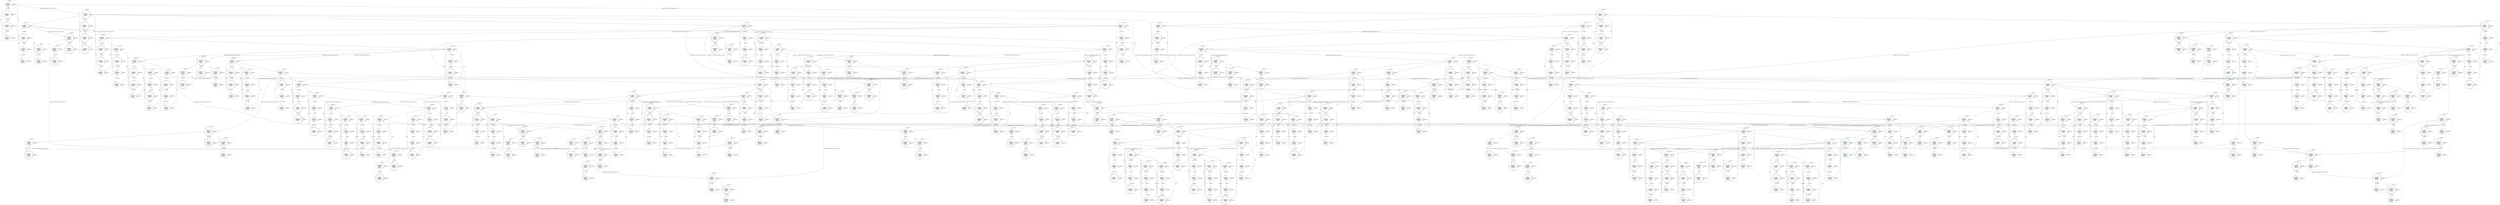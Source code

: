 digraph G {
compound=true;
subgraph cluster_0 {
label="(Or)Node 0";
pencolor=red;
s00 [label="0
robot_goal_0(), 
person_goal_2(), 
robot_0(), 
person_1()"];
s01 [label="1
robot_goal_1(), 
person_goal_2(), 
robot_0(), 
person_1()", shape=doublecircle];
s02 [label="2
robot_goal_0(), 
person_goal_4(), 
robot_0(), 
person_1()"];
s03 [label="3
robot_goal_1(), 
person_goal_4(), 
robot_0(), 
person_1()", shape=doublecircle];
s00 -> s00[label="robot"];
s00 -> s02[label="robot"];
s01 -> s01[label="robot"];
s01 -> s03[label="robot"];
s02 -> s00[label="robot"];
s02 -> s02[label="robot"];
s03 -> s01[label="robot"];
s03 -> s03[label="robot"];
s00 -> s00[label="person"];
s00 -> s01[label="person"];
s01 -> s00[label="person"];
s01 -> s01[label="person"];
s02 -> s02[label="person"];
s02 -> s03[label="person"];
s03 -> s02[label="person"];
s03 -> s03[label="person"];

}
subgraph cluster_1 {
label="(And)Node 1";
pencolor=red;
s10 [label="0
robot_goal_0(), 
person_goal_2(), 
robot_0(), 
person_2()", shape=doublecircle];
s11 [label="1
robot_goal_1(), 
person_goal_2(), 
robot_0(), 
person_2()", shape=doublecircle];
s12 [label="2
robot_goal_0(), 
person_goal_4(), 
robot_0(), 
person_2()", shape=doublecircle];
s13 [label="3
robot_goal_1(), 
person_goal_4(), 
robot_0(), 
person_2()", shape=doublecircle];
s10 -> s10[label="robot"];
s10 -> s12[label="robot"];
s11 -> s11[label="robot"];
s11 -> s13[label="robot"];
s12 -> s10[label="robot"];
s12 -> s12[label="robot"];
s13 -> s11[label="robot"];
s13 -> s13[label="robot"];
s10 -> s10[label="person"];
s10 -> s11[label="person"];
s11 -> s10[label="person"];
s11 -> s11[label="person"];
s12 -> s12[label="person"];
s12 -> s13[label="person"];
s13 -> s12[label="person"];
s13 -> s13[label="person"];

}
subgraph cluster_2 {
label="(Or)Node 2";
pencolor=green;
s20 [label="0
robot_goal_0(), 
person_goal_2(), 
robot_0(), 
person_2()", shape=doublecircle];
s21 [label="1
robot_goal_1(), 
person_goal_2(), 
robot_0(), 
person_2()"];
s22 [label="2
robot_goal_0(), 
person_goal_4(), 
robot_0(), 
person_2()"];
s23 [label="3
robot_goal_1(), 
person_goal_4(), 
robot_0(), 
person_2()"];
s20 -> s20[label="robot"];
s20 -> s22[label="robot"];
s21 -> s21[label="robot"];
s21 -> s23[label="robot"];
s22 -> s20[label="robot"];
s22 -> s22[label="robot"];
s23 -> s21[label="robot"];
s23 -> s23[label="robot"];
s20 -> s20[label="person"];
s20 -> s21[label="person"];
s21 -> s20[label="person"];
s21 -> s21[label="person"];
s22 -> s22[label="person"];
s22 -> s23[label="person"];
s23 -> s22[label="person"];
s23 -> s23[label="person"];

}
subgraph cluster_3 {
label="(Or)Node 3";
pencolor=green;
s30 [label="0
robot_goal_0(), 
person_goal_2(), 
robot_0(), 
person_2()"];
s31 [label="1
robot_goal_1(), 
person_goal_2(), 
robot_0(), 
person_2()", shape=doublecircle];
s32 [label="2
robot_goal_0(), 
person_goal_4(), 
robot_0(), 
person_2()"];
s33 [label="3
robot_goal_1(), 
person_goal_4(), 
robot_0(), 
person_2()"];
s30 -> s30[label="robot"];
s30 -> s32[label="robot"];
s31 -> s31[label="robot"];
s31 -> s33[label="robot"];
s32 -> s30[label="robot"];
s32 -> s32[label="robot"];
s33 -> s31[label="robot"];
s33 -> s33[label="robot"];
s30 -> s30[label="person"];
s30 -> s31[label="person"];
s31 -> s30[label="person"];
s31 -> s31[label="person"];
s32 -> s32[label="person"];
s32 -> s33[label="person"];
s33 -> s32[label="person"];
s33 -> s33[label="person"];

}
subgraph cluster_4 {
label="(Or)Node 4";
pencolor=green;
s40 [label="0
robot_goal_0(), 
person_goal_2(), 
robot_0(), 
person_2()"];
s41 [label="1
robot_goal_1(), 
person_goal_2(), 
robot_0(), 
person_2()"];
s42 [label="2
robot_goal_0(), 
person_goal_4(), 
robot_0(), 
person_2()", shape=doublecircle];
s43 [label="3
robot_goal_1(), 
person_goal_4(), 
robot_0(), 
person_2()"];
s40 -> s40[label="robot"];
s40 -> s42[label="robot"];
s41 -> s41[label="robot"];
s41 -> s43[label="robot"];
s42 -> s40[label="robot"];
s42 -> s42[label="robot"];
s43 -> s41[label="robot"];
s43 -> s43[label="robot"];
s40 -> s40[label="person"];
s40 -> s41[label="person"];
s41 -> s40[label="person"];
s41 -> s41[label="person"];
s42 -> s42[label="person"];
s42 -> s43[label="person"];
s43 -> s42[label="person"];
s43 -> s43[label="person"];

}
subgraph cluster_5 {
label="(Or)Node 5";
pencolor=red;
s50 [label="0
robot_goal_0(), 
person_goal_2(), 
robot_0(), 
person_2()"];
s51 [label="1
robot_goal_1(), 
person_goal_2(), 
robot_0(), 
person_2()"];
s52 [label="2
robot_goal_0(), 
person_goal_4(), 
robot_0(), 
person_2()"];
s53 [label="3
robot_goal_1(), 
person_goal_4(), 
robot_0(), 
person_2()", shape=doublecircle];
s50 -> s50[label="robot"];
s50 -> s52[label="robot"];
s51 -> s51[label="robot"];
s51 -> s53[label="robot"];
s52 -> s50[label="robot"];
s52 -> s52[label="robot"];
s53 -> s51[label="robot"];
s53 -> s53[label="robot"];
s50 -> s50[label="person"];
s50 -> s51[label="person"];
s51 -> s50[label="person"];
s51 -> s51[label="person"];
s52 -> s52[label="person"];
s52 -> s53[label="person"];
s53 -> s52[label="person"];
s53 -> s53[label="person"];

}
subgraph cluster_6 {
label="(And)Node 6";
pencolor=red;
s60 [label="0
robot_goal_0(), 
person_goal_2(), 
robot_0(), 
person_4()", shape=doublecircle];
s61 [label="1
robot_goal_1(), 
person_goal_2(), 
robot_0(), 
person_4()", shape=doublecircle];
s62 [label="2
robot_goal_0(), 
person_goal_4(), 
robot_0(), 
person_4()", shape=doublecircle];
s63 [label="3
robot_goal_1(), 
person_goal_4(), 
robot_0(), 
person_4()", shape=doublecircle];
s60 -> s60[label="robot"];
s60 -> s62[label="robot"];
s61 -> s61[label="robot"];
s61 -> s63[label="robot"];
s62 -> s60[label="robot"];
s62 -> s62[label="robot"];
s63 -> s61[label="robot"];
s63 -> s63[label="robot"];
s60 -> s60[label="person"];
s60 -> s61[label="person"];
s61 -> s60[label="person"];
s61 -> s61[label="person"];
s62 -> s62[label="person"];
s62 -> s63[label="person"];
s63 -> s62[label="person"];
s63 -> s63[label="person"];

}
subgraph cluster_7 {
label="(Or)Node 7";
pencolor=green;
s70 [label="0
robot_goal_0(), 
person_goal_2(), 
robot_0(), 
person_4()", shape=doublecircle];
s71 [label="1
robot_goal_1(), 
person_goal_2(), 
robot_0(), 
person_4()"];
s72 [label="2
robot_goal_0(), 
person_goal_4(), 
robot_0(), 
person_4()"];
s73 [label="3
robot_goal_1(), 
person_goal_4(), 
robot_0(), 
person_4()"];
s70 -> s70[label="robot"];
s70 -> s72[label="robot"];
s71 -> s71[label="robot"];
s71 -> s73[label="robot"];
s72 -> s70[label="robot"];
s72 -> s72[label="robot"];
s73 -> s71[label="robot"];
s73 -> s73[label="robot"];
s70 -> s70[label="person"];
s70 -> s71[label="person"];
s71 -> s70[label="person"];
s71 -> s71[label="person"];
s72 -> s72[label="person"];
s72 -> s73[label="person"];
s73 -> s72[label="person"];
s73 -> s73[label="person"];

}
subgraph cluster_8 {
label="(Or)Node 8";
pencolor=red;
s80 [label="0
robot_goal_0(), 
person_goal_2(), 
robot_0(), 
person_4()"];
s81 [label="1
robot_goal_1(), 
person_goal_2(), 
robot_0(), 
person_4()", shape=doublecircle];
s82 [label="2
robot_goal_0(), 
person_goal_4(), 
robot_0(), 
person_4()"];
s83 [label="3
robot_goal_1(), 
person_goal_4(), 
robot_0(), 
person_4()"];
s80 -> s80[label="robot"];
s80 -> s82[label="robot"];
s81 -> s81[label="robot"];
s81 -> s83[label="robot"];
s82 -> s80[label="robot"];
s82 -> s82[label="robot"];
s83 -> s81[label="robot"];
s83 -> s83[label="robot"];
s80 -> s80[label="person"];
s80 -> s81[label="person"];
s81 -> s80[label="person"];
s81 -> s81[label="person"];
s82 -> s82[label="person"];
s82 -> s83[label="person"];
s83 -> s82[label="person"];
s83 -> s83[label="person"];

}
subgraph cluster_9 {
label="(Or)Node 9";
pencolor=green;
s90 [label="0
robot_goal_0(), 
person_goal_2(), 
robot_0(), 
person_4()"];
s91 [label="1
robot_goal_1(), 
person_goal_2(), 
robot_0(), 
person_4()"];
s92 [label="2
robot_goal_0(), 
person_goal_4(), 
robot_0(), 
person_4()", shape=doublecircle];
s93 [label="3
robot_goal_1(), 
person_goal_4(), 
robot_0(), 
person_4()"];
s90 -> s90[label="robot"];
s90 -> s92[label="robot"];
s91 -> s91[label="robot"];
s91 -> s93[label="robot"];
s92 -> s90[label="robot"];
s92 -> s92[label="robot"];
s93 -> s91[label="robot"];
s93 -> s93[label="robot"];
s90 -> s90[label="person"];
s90 -> s91[label="person"];
s91 -> s90[label="person"];
s91 -> s91[label="person"];
s92 -> s92[label="person"];
s92 -> s93[label="person"];
s93 -> s92[label="person"];
s93 -> s93[label="person"];

}
subgraph cluster_10 {
label="(Or)Node 10";
pencolor=green;
s100 [label="0
robot_goal_0(), 
person_goal_2(), 
robot_0(), 
person_4()"];
s101 [label="1
robot_goal_1(), 
person_goal_2(), 
robot_0(), 
person_4()"];
s102 [label="2
robot_goal_0(), 
person_goal_4(), 
robot_0(), 
person_4()"];
s103 [label="3
robot_goal_1(), 
person_goal_4(), 
robot_0(), 
person_4()", shape=doublecircle];
s100 -> s100[label="robot"];
s100 -> s102[label="robot"];
s101 -> s101[label="robot"];
s101 -> s103[label="robot"];
s102 -> s100[label="robot"];
s102 -> s102[label="robot"];
s103 -> s101[label="robot"];
s103 -> s103[label="robot"];
s100 -> s100[label="person"];
s100 -> s101[label="person"];
s101 -> s100[label="person"];
s101 -> s101[label="person"];
s102 -> s102[label="person"];
s102 -> s103[label="person"];
s103 -> s102[label="person"];
s103 -> s103[label="person"];

}
subgraph cluster_11 {
label="(And)Node 11";
pencolor=red;
s110 [label="0
robot_goal_0(), 
person_goal_2(), 
person_2(), 
robot_1()"];
s111 [label="1
robot_goal_1(), 
person_goal_2(), 
person_2(), 
robot_1()", shape=doublecircle];
s112 [label="2
robot_goal_0(), 
person_goal_4(), 
person_2(), 
robot_1()"];
s113 [label="3
robot_goal_1(), 
person_goal_4(), 
person_2(), 
robot_1()", shape=doublecircle];
s110 -> s110[label="robot"];
s110 -> s112[label="robot"];
s111 -> s111[label="robot"];
s111 -> s113[label="robot"];
s112 -> s110[label="robot"];
s112 -> s112[label="robot"];
s113 -> s111[label="robot"];
s113 -> s113[label="robot"];
s110 -> s110[label="person"];
s110 -> s111[label="person"];
s111 -> s110[label="person"];
s111 -> s111[label="person"];
s112 -> s112[label="person"];
s112 -> s113[label="person"];
s113 -> s112[label="person"];
s113 -> s113[label="person"];

}
subgraph cluster_12 {
label="(Or)Node 12";
pencolor=green;
s120 [label="0
robot_goal_0(), 
person_goal_2(), 
person_2(), 
robot_1()"];
s121 [label="1
robot_goal_1(), 
person_goal_2(), 
person_2(), 
robot_1()", shape=doublecircle];
s122 [label="2
robot_goal_0(), 
person_goal_4(), 
person_2(), 
robot_1()"];
s123 [label="3
robot_goal_1(), 
person_goal_4(), 
person_2(), 
robot_1()"];
s120 -> s120[label="robot"];
s120 -> s122[label="robot"];
s121 -> s121[label="robot"];
s121 -> s123[label="robot"];
s122 -> s120[label="robot"];
s122 -> s122[label="robot"];
s123 -> s121[label="robot"];
s123 -> s123[label="robot"];
s120 -> s120[label="person"];
s120 -> s121[label="person"];
s121 -> s120[label="person"];
s121 -> s121[label="person"];
s122 -> s122[label="person"];
s122 -> s123[label="person"];
s123 -> s122[label="person"];
s123 -> s123[label="person"];

}
subgraph cluster_13 {
label="(Or)Node 13";
pencolor=red;
s130 [label="0
robot_goal_0(), 
person_goal_2(), 
person_2(), 
robot_1()"];
s131 [label="1
robot_goal_1(), 
person_goal_2(), 
person_2(), 
robot_1()"];
s132 [label="2
robot_goal_0(), 
person_goal_4(), 
person_2(), 
robot_1()"];
s133 [label="3
robot_goal_1(), 
person_goal_4(), 
person_2(), 
robot_1()", shape=doublecircle];
s130 -> s130[label="robot"];
s130 -> s132[label="robot"];
s131 -> s131[label="robot"];
s131 -> s133[label="robot"];
s132 -> s130[label="robot"];
s132 -> s132[label="robot"];
s133 -> s131[label="robot"];
s133 -> s133[label="robot"];
s130 -> s130[label="person"];
s130 -> s131[label="person"];
s131 -> s130[label="person"];
s131 -> s131[label="person"];
s132 -> s132[label="person"];
s132 -> s133[label="person"];
s133 -> s132[label="person"];
s133 -> s133[label="person"];

}
subgraph cluster_14 {
label="(And)Node 14";
pencolor=red;
s140 [label="0
robot_goal_0(), 
person_goal_2(), 
robot_0(), 
person_1()", shape=doublecircle];
s141 [label="1
robot_goal_1(), 
person_goal_2(), 
robot_0(), 
person_1()", shape=doublecircle];
s142 [label="2
robot_goal_0(), 
person_goal_4(), 
robot_0(), 
person_1()"];
s143 [label="3
robot_goal_1(), 
person_goal_4(), 
robot_0(), 
person_1()"];
s140 -> s140[label="robot"];
s140 -> s142[label="robot"];
s141 -> s141[label="robot"];
s141 -> s143[label="robot"];
s142 -> s140[label="robot"];
s142 -> s142[label="robot"];
s143 -> s141[label="robot"];
s143 -> s143[label="robot"];
s140 -> s140[label="person"];
s140 -> s141[label="person"];
s141 -> s140[label="person"];
s141 -> s141[label="person"];
s142 -> s142[label="person"];
s142 -> s143[label="person"];
s143 -> s142[label="person"];
s143 -> s143[label="person"];

}
subgraph cluster_15 {
label="(Or)Node 15";
pencolor=green;
s150 [label="0
robot_goal_0(), 
person_goal_2(), 
robot_0(), 
person_1()", shape=doublecircle];
s151 [label="1
robot_goal_1(), 
person_goal_2(), 
robot_0(), 
person_1()"];
s152 [label="2
robot_goal_0(), 
person_goal_4(), 
robot_0(), 
person_1()"];
s153 [label="3
robot_goal_1(), 
person_goal_4(), 
robot_0(), 
person_1()"];
s150 -> s150[label="robot"];
s150 -> s152[label="robot"];
s151 -> s151[label="robot"];
s151 -> s153[label="robot"];
s152 -> s150[label="robot"];
s152 -> s152[label="robot"];
s153 -> s151[label="robot"];
s153 -> s153[label="robot"];
s150 -> s150[label="person"];
s150 -> s151[label="person"];
s151 -> s150[label="person"];
s151 -> s151[label="person"];
s152 -> s152[label="person"];
s152 -> s153[label="person"];
s153 -> s152[label="person"];
s153 -> s153[label="person"];

}
subgraph cluster_16 {
label="(Or)Node 16";
pencolor=red;
s160 [label="0
robot_goal_0(), 
person_goal_2(), 
robot_0(), 
person_1()"];
s161 [label="1
robot_goal_1(), 
person_goal_2(), 
robot_0(), 
person_1()", shape=doublecircle];
s162 [label="2
robot_goal_0(), 
person_goal_4(), 
robot_0(), 
person_1()"];
s163 [label="3
robot_goal_1(), 
person_goal_4(), 
robot_0(), 
person_1()"];
s160 -> s160[label="robot"];
s160 -> s162[label="robot"];
s161 -> s161[label="robot"];
s161 -> s163[label="robot"];
s162 -> s160[label="robot"];
s162 -> s162[label="robot"];
s163 -> s161[label="robot"];
s163 -> s163[label="robot"];
s160 -> s160[label="person"];
s160 -> s161[label="person"];
s161 -> s160[label="person"];
s161 -> s161[label="person"];
s162 -> s162[label="person"];
s162 -> s163[label="person"];
s163 -> s162[label="person"];
s163 -> s163[label="person"];

}
subgraph cluster_17 {
label="(And)Node 17";
pencolor=green;
s170 [label="0
robot_goal_0(), 
person_goal_2(), 
robot_0(), 
person_2(), 
person_stop()", shape=doublecircle];
s171 [label="1
robot_goal_1(), 
person_goal_2(), 
robot_0(), 
person_2(), 
person_stop()", shape=doublecircle];
s170 -> s170[label="robot"];
s171 -> s171[label="robot"];
s170 -> s170[label="person"];
s170 -> s171[label="person"];
s171 -> s170[label="person"];
s171 -> s171[label="person"];

}
subgraph cluster_18 {
label="(Or)Node 18";
pencolor=green;
s180 [label="0
robot_goal_0(), 
person_goal_2(), 
robot_0(), 
person_2(), 
person_stop()", shape=doublecircle];
s181 [label="1
robot_goal_1(), 
person_goal_2(), 
robot_0(), 
person_2(), 
person_stop()"];
s180 -> s180[label="robot"];
s181 -> s181[label="robot"];
s180 -> s180[label="person"];
s180 -> s181[label="person"];
s181 -> s180[label="person"];
s181 -> s181[label="person"];

}
subgraph cluster_19 {
label="(Or)Node 19";
pencolor=green;
s190 [label="0
robot_goal_0(), 
person_goal_2(), 
robot_0(), 
person_2(), 
person_stop()"];
s191 [label="1
robot_goal_1(), 
person_goal_2(), 
robot_0(), 
person_2(), 
person_stop()", shape=doublecircle];
s190 -> s190[label="robot"];
s191 -> s191[label="robot"];
s190 -> s190[label="person"];
s190 -> s191[label="person"];
s191 -> s190[label="person"];
s191 -> s191[label="person"];

}
subgraph cluster_20 {
label="(And)Node 20";
pencolor=red;
s200 [label="0
robot_goal_0(), 
person_goal_2(), 
robot_0(), 
person_1()"];
s201 [label="1
robot_goal_1(), 
person_goal_2(), 
robot_0(), 
person_1()"];
s202 [label="2
robot_goal_0(), 
person_goal_4(), 
robot_0(), 
person_1()", shape=doublecircle];
s203 [label="3
robot_goal_1(), 
person_goal_4(), 
robot_0(), 
person_1()", shape=doublecircle];
s200 -> s200[label="robot"];
s200 -> s202[label="robot"];
s201 -> s201[label="robot"];
s201 -> s203[label="robot"];
s202 -> s200[label="robot"];
s202 -> s202[label="robot"];
s203 -> s201[label="robot"];
s203 -> s203[label="robot"];
s200 -> s200[label="person"];
s200 -> s201[label="person"];
s201 -> s200[label="person"];
s201 -> s201[label="person"];
s202 -> s202[label="person"];
s202 -> s203[label="person"];
s203 -> s202[label="person"];
s203 -> s203[label="person"];

}
subgraph cluster_21 {
label="(Or)Node 21";
pencolor=green;
s210 [label="0
robot_goal_0(), 
person_goal_2(), 
robot_0(), 
person_1()"];
s211 [label="1
robot_goal_1(), 
person_goal_2(), 
robot_0(), 
person_1()"];
s212 [label="2
robot_goal_0(), 
person_goal_4(), 
robot_0(), 
person_1()", shape=doublecircle];
s213 [label="3
robot_goal_1(), 
person_goal_4(), 
robot_0(), 
person_1()"];
s210 -> s210[label="robot"];
s210 -> s212[label="robot"];
s211 -> s211[label="robot"];
s211 -> s213[label="robot"];
s212 -> s210[label="robot"];
s212 -> s212[label="robot"];
s213 -> s211[label="robot"];
s213 -> s213[label="robot"];
s210 -> s210[label="person"];
s210 -> s211[label="person"];
s211 -> s210[label="person"];
s211 -> s211[label="person"];
s212 -> s212[label="person"];
s212 -> s213[label="person"];
s213 -> s212[label="person"];
s213 -> s213[label="person"];

}
subgraph cluster_22 {
label="(Or)Node 22";
pencolor=red;
s220 [label="0
robot_goal_0(), 
person_goal_2(), 
robot_0(), 
person_1()"];
s221 [label="1
robot_goal_1(), 
person_goal_2(), 
robot_0(), 
person_1()"];
s222 [label="2
robot_goal_0(), 
person_goal_4(), 
robot_0(), 
person_1()"];
s223 [label="3
robot_goal_1(), 
person_goal_4(), 
robot_0(), 
person_1()", shape=doublecircle];
s220 -> s220[label="robot"];
s220 -> s222[label="robot"];
s221 -> s221[label="robot"];
s221 -> s223[label="robot"];
s222 -> s220[label="robot"];
s222 -> s222[label="robot"];
s223 -> s221[label="robot"];
s223 -> s223[label="robot"];
s220 -> s220[label="person"];
s220 -> s221[label="person"];
s221 -> s220[label="person"];
s221 -> s221[label="person"];
s222 -> s222[label="person"];
s222 -> s223[label="person"];
s223 -> s222[label="person"];
s223 -> s223[label="person"];

}
subgraph cluster_23 {
label="(And)Node 23";
pencolor=red;
s230 [label="0
robot_goal_0(), 
person_goal_2(), 
person_4(), 
robot_1()"];
s231 [label="1
robot_goal_1(), 
person_goal_2(), 
person_4(), 
robot_1()", shape=doublecircle];
s232 [label="2
robot_goal_0(), 
person_goal_4(), 
person_4(), 
robot_1()"];
s233 [label="3
robot_goal_1(), 
person_goal_4(), 
person_4(), 
robot_1()", shape=doublecircle];
s230 -> s230[label="robot"];
s230 -> s232[label="robot"];
s231 -> s231[label="robot"];
s231 -> s233[label="robot"];
s232 -> s230[label="robot"];
s232 -> s232[label="robot"];
s233 -> s231[label="robot"];
s233 -> s233[label="robot"];
s230 -> s230[label="person"];
s230 -> s231[label="person"];
s231 -> s230[label="person"];
s231 -> s231[label="person"];
s232 -> s232[label="person"];
s232 -> s233[label="person"];
s233 -> s232[label="person"];
s233 -> s233[label="person"];

}
subgraph cluster_24 {
label="(Or)Node 24";
pencolor=red;
s240 [label="0
robot_goal_0(), 
person_goal_2(), 
person_4(), 
robot_1()"];
s241 [label="1
robot_goal_1(), 
person_goal_2(), 
person_4(), 
robot_1()", shape=doublecircle];
s242 [label="2
robot_goal_0(), 
person_goal_4(), 
person_4(), 
robot_1()"];
s243 [label="3
robot_goal_1(), 
person_goal_4(), 
person_4(), 
robot_1()"];
s240 -> s240[label="robot"];
s240 -> s242[label="robot"];
s241 -> s241[label="robot"];
s241 -> s243[label="robot"];
s242 -> s240[label="robot"];
s242 -> s242[label="robot"];
s243 -> s241[label="robot"];
s243 -> s243[label="robot"];
s240 -> s240[label="person"];
s240 -> s241[label="person"];
s241 -> s240[label="person"];
s241 -> s241[label="person"];
s242 -> s242[label="person"];
s242 -> s243[label="person"];
s243 -> s242[label="person"];
s243 -> s243[label="person"];

}
subgraph cluster_25 {
label="(Or)Node 25";
pencolor=green;
s250 [label="0
robot_goal_0(), 
person_goal_2(), 
person_4(), 
robot_1()"];
s251 [label="1
robot_goal_1(), 
person_goal_2(), 
person_4(), 
robot_1()"];
s252 [label="2
robot_goal_0(), 
person_goal_4(), 
person_4(), 
robot_1()"];
s253 [label="3
robot_goal_1(), 
person_goal_4(), 
person_4(), 
robot_1()", shape=doublecircle];
s250 -> s250[label="robot"];
s250 -> s252[label="robot"];
s251 -> s251[label="robot"];
s251 -> s253[label="robot"];
s252 -> s250[label="robot"];
s252 -> s252[label="robot"];
s253 -> s251[label="robot"];
s253 -> s253[label="robot"];
s250 -> s250[label="person"];
s250 -> s251[label="person"];
s251 -> s250[label="person"];
s251 -> s251[label="person"];
s252 -> s252[label="person"];
s252 -> s253[label="person"];
s253 -> s252[label="person"];
s253 -> s253[label="person"];

}
subgraph cluster_26 {
label="(And)Node 26";
pencolor=green;
s260 [label="0
robot_goal_0(), 
person_goal_4(), 
robot_0(), 
person_4(), 
person_stop()", shape=doublecircle];
s261 [label="1
robot_goal_1(), 
person_goal_4(), 
robot_0(), 
person_4(), 
person_stop()", shape=doublecircle];
s260 -> s260[label="robot"];
s261 -> s261[label="robot"];
s260 -> s260[label="person"];
s260 -> s261[label="person"];
s261 -> s260[label="person"];
s261 -> s261[label="person"];

}
subgraph cluster_27 {
label="(Or)Node 27";
pencolor=green;
s270 [label="0
robot_goal_0(), 
person_goal_4(), 
robot_0(), 
person_4(), 
person_stop()", shape=doublecircle];
s271 [label="1
robot_goal_1(), 
person_goal_4(), 
robot_0(), 
person_4(), 
person_stop()"];
s270 -> s270[label="robot"];
s271 -> s271[label="robot"];
s270 -> s270[label="person"];
s270 -> s271[label="person"];
s271 -> s270[label="person"];
s271 -> s271[label="person"];

}
subgraph cluster_28 {
label="(Or)Node 28";
pencolor=green;
s280 [label="0
robot_goal_0(), 
person_goal_4(), 
robot_0(), 
person_4(), 
person_stop()"];
s281 [label="1
robot_goal_1(), 
person_goal_4(), 
robot_0(), 
person_4(), 
person_stop()", shape=doublecircle];
s280 -> s280[label="robot"];
s281 -> s281[label="robot"];
s280 -> s280[label="person"];
s280 -> s281[label="person"];
s281 -> s280[label="person"];
s281 -> s281[label="person"];

}
subgraph cluster_29 {
label="(And)Node 29";
pencolor=green;
s290 [label="0
robot_goal_0(), 
person_goal_2(), 
person_2(), 
robot_1()", shape=doublecircle];
s291 [label="1
robot_goal_1(), 
person_goal_2(), 
person_2(), 
robot_1()"];
s292 [label="2
robot_goal_0(), 
person_goal_4(), 
person_2(), 
robot_1()", shape=doublecircle];
s293 [label="3
robot_goal_1(), 
person_goal_4(), 
person_2(), 
robot_1()"];
s290 -> s290[label="robot"];
s290 -> s292[label="robot"];
s291 -> s291[label="robot"];
s291 -> s293[label="robot"];
s292 -> s290[label="robot"];
s292 -> s292[label="robot"];
s293 -> s291[label="robot"];
s293 -> s293[label="robot"];
s290 -> s290[label="person"];
s290 -> s291[label="person"];
s291 -> s290[label="person"];
s291 -> s291[label="person"];
s292 -> s292[label="person"];
s292 -> s293[label="person"];
s293 -> s292[label="person"];
s293 -> s293[label="person"];

}
subgraph cluster_30 {
label="(Or)Node 30";
pencolor=green;
s300 [label="0
robot_goal_0(), 
person_goal_2(), 
person_2(), 
robot_1()", shape=doublecircle];
s301 [label="1
robot_goal_1(), 
person_goal_2(), 
person_2(), 
robot_1()"];
s302 [label="2
robot_goal_0(), 
person_goal_4(), 
person_2(), 
robot_1()"];
s303 [label="3
robot_goal_1(), 
person_goal_4(), 
person_2(), 
robot_1()"];
s300 -> s300[label="robot"];
s300 -> s302[label="robot"];
s301 -> s301[label="robot"];
s301 -> s303[label="robot"];
s302 -> s300[label="robot"];
s302 -> s302[label="robot"];
s303 -> s301[label="robot"];
s303 -> s303[label="robot"];
s300 -> s300[label="person"];
s300 -> s301[label="person"];
s301 -> s300[label="person"];
s301 -> s301[label="person"];
s302 -> s302[label="person"];
s302 -> s303[label="person"];
s303 -> s302[label="person"];
s303 -> s303[label="person"];

}
subgraph cluster_31 {
label="(Or)Node 31";
pencolor=green;
s310 [label="0
robot_goal_0(), 
person_goal_2(), 
person_2(), 
robot_1()"];
s311 [label="1
robot_goal_1(), 
person_goal_2(), 
person_2(), 
robot_1()"];
s312 [label="2
robot_goal_0(), 
person_goal_4(), 
person_2(), 
robot_1()", shape=doublecircle];
s313 [label="3
robot_goal_1(), 
person_goal_4(), 
person_2(), 
robot_1()"];
s310 -> s310[label="robot"];
s310 -> s312[label="robot"];
s311 -> s311[label="robot"];
s311 -> s313[label="robot"];
s312 -> s310[label="robot"];
s312 -> s312[label="robot"];
s313 -> s311[label="robot"];
s313 -> s313[label="robot"];
s310 -> s310[label="person"];
s310 -> s311[label="person"];
s311 -> s310[label="person"];
s311 -> s311[label="person"];
s312 -> s312[label="person"];
s312 -> s313[label="person"];
s313 -> s312[label="person"];
s313 -> s313[label="person"];

}
subgraph cluster_32 {
label="(And)Node 32";
pencolor=green;
s320 [label="0
robot_goal_0(), 
person_goal_2(), 
robot_0(), 
person_2(), 
robot_stop()", shape=doublecircle];
s321 [label="1
robot_goal_0(), 
person_goal_4(), 
robot_0(), 
person_2(), 
robot_stop()", shape=doublecircle];
s320 -> s320[label="robot"];
s320 -> s321[label="robot"];
s321 -> s320[label="robot"];
s321 -> s321[label="robot"];
s320 -> s320[label="person"];
s321 -> s321[label="person"];

}
subgraph cluster_33 {
label="(Or)Node 33";
pencolor=green;
s330 [label="0
robot_goal_0(), 
person_goal_2(), 
robot_0(), 
person_2(), 
robot_stop()", shape=doublecircle];
s331 [label="1
robot_goal_0(), 
person_goal_4(), 
robot_0(), 
person_2(), 
robot_stop()"];
s330 -> s330[label="robot"];
s330 -> s331[label="robot"];
s331 -> s330[label="robot"];
s331 -> s331[label="robot"];
s330 -> s330[label="person"];
s331 -> s331[label="person"];

}
subgraph cluster_34 {
label="(Or)Node 34";
pencolor=green;
s340 [label="0
robot_goal_0(), 
person_goal_2(), 
robot_0(), 
person_2(), 
robot_stop()"];
s341 [label="1
robot_goal_0(), 
person_goal_4(), 
robot_0(), 
person_2(), 
robot_stop()", shape=doublecircle];
s340 -> s340[label="robot"];
s340 -> s341[label="robot"];
s341 -> s340[label="robot"];
s341 -> s341[label="robot"];
s340 -> s340[label="person"];
s341 -> s341[label="person"];

}
subgraph cluster_35 {
label="(And)Node 35";
pencolor=green;
s350 [label="0
robot_goal_0(), 
person_goal_2(), 
person_4(), 
robot_1()", shape=doublecircle];
s351 [label="1
robot_goal_1(), 
person_goal_2(), 
person_4(), 
robot_1()"];
s352 [label="2
robot_goal_0(), 
person_goal_4(), 
person_4(), 
robot_1()", shape=doublecircle];
s353 [label="3
robot_goal_1(), 
person_goal_4(), 
person_4(), 
robot_1()"];
s350 -> s350[label="robot"];
s350 -> s352[label="robot"];
s351 -> s351[label="robot"];
s351 -> s353[label="robot"];
s352 -> s350[label="robot"];
s352 -> s352[label="robot"];
s353 -> s351[label="robot"];
s353 -> s353[label="robot"];
s350 -> s350[label="person"];
s350 -> s351[label="person"];
s351 -> s350[label="person"];
s351 -> s351[label="person"];
s352 -> s352[label="person"];
s352 -> s353[label="person"];
s353 -> s352[label="person"];
s353 -> s353[label="person"];

}
subgraph cluster_36 {
label="(Or)Node 36";
pencolor=green;
s360 [label="0
robot_goal_0(), 
person_goal_2(), 
person_4(), 
robot_1()", shape=doublecircle];
s361 [label="1
robot_goal_1(), 
person_goal_2(), 
person_4(), 
robot_1()"];
s362 [label="2
robot_goal_0(), 
person_goal_4(), 
person_4(), 
robot_1()"];
s363 [label="3
robot_goal_1(), 
person_goal_4(), 
person_4(), 
robot_1()"];
s360 -> s360[label="robot"];
s360 -> s362[label="robot"];
s361 -> s361[label="robot"];
s361 -> s363[label="robot"];
s362 -> s360[label="robot"];
s362 -> s362[label="robot"];
s363 -> s361[label="robot"];
s363 -> s363[label="robot"];
s360 -> s360[label="person"];
s360 -> s361[label="person"];
s361 -> s360[label="person"];
s361 -> s361[label="person"];
s362 -> s362[label="person"];
s362 -> s363[label="person"];
s363 -> s362[label="person"];
s363 -> s363[label="person"];

}
subgraph cluster_37 {
label="(Or)Node 37";
pencolor=green;
s370 [label="0
robot_goal_0(), 
person_goal_2(), 
person_4(), 
robot_1()"];
s371 [label="1
robot_goal_1(), 
person_goal_2(), 
person_4(), 
robot_1()"];
s372 [label="2
robot_goal_0(), 
person_goal_4(), 
person_4(), 
robot_1()", shape=doublecircle];
s373 [label="3
robot_goal_1(), 
person_goal_4(), 
person_4(), 
robot_1()"];
s370 -> s370[label="robot"];
s370 -> s372[label="robot"];
s371 -> s371[label="robot"];
s371 -> s373[label="robot"];
s372 -> s370[label="robot"];
s372 -> s372[label="robot"];
s373 -> s371[label="robot"];
s373 -> s373[label="robot"];
s370 -> s370[label="person"];
s370 -> s371[label="person"];
s371 -> s370[label="person"];
s371 -> s371[label="person"];
s372 -> s372[label="person"];
s372 -> s373[label="person"];
s373 -> s372[label="person"];
s373 -> s373[label="person"];

}
subgraph cluster_38 {
label="(And)Node 38";
pencolor=green;
s380 [label="0
robot_goal_0(), 
person_goal_2(), 
robot_0(), 
person_4(), 
robot_stop()", shape=doublecircle];
s381 [label="1
robot_goal_0(), 
person_goal_4(), 
robot_0(), 
person_4(), 
robot_stop()", shape=doublecircle];
s380 -> s380[label="robot"];
s380 -> s381[label="robot"];
s381 -> s380[label="robot"];
s381 -> s381[label="robot"];
s380 -> s380[label="person"];
s381 -> s381[label="person"];

}
subgraph cluster_39 {
label="(Or)Node 39";
pencolor=green;
s390 [label="0
robot_goal_0(), 
person_goal_2(), 
robot_0(), 
person_4(), 
robot_stop()", shape=doublecircle];
s391 [label="1
robot_goal_0(), 
person_goal_4(), 
robot_0(), 
person_4(), 
robot_stop()"];
s390 -> s390[label="robot"];
s390 -> s391[label="robot"];
s391 -> s390[label="robot"];
s391 -> s391[label="robot"];
s390 -> s390[label="person"];
s391 -> s391[label="person"];

}
subgraph cluster_40 {
label="(Or)Node 40";
pencolor=green;
s400 [label="0
robot_goal_0(), 
person_goal_2(), 
robot_0(), 
person_4(), 
robot_stop()"];
s401 [label="1
robot_goal_0(), 
person_goal_4(), 
robot_0(), 
person_4(), 
robot_stop()", shape=doublecircle];
s400 -> s400[label="robot"];
s400 -> s401[label="robot"];
s401 -> s400[label="robot"];
s401 -> s401[label="robot"];
s400 -> s400[label="person"];
s401 -> s401[label="person"];

}
subgraph cluster_41 {
label="(And)Node 41";
pencolor=green;
s410 [label="0
robot_goal_0(), 
person_goal_2(), 
robot_0(), 
person_1(), 
robot_stop()", shape=doublecircle];
s411 [label="1
robot_goal_0(), 
person_goal_4(), 
robot_0(), 
person_1(), 
robot_stop()", shape=doublecircle];
s410 -> s410[label="robot"];
s410 -> s411[label="robot"];
s411 -> s410[label="robot"];
s411 -> s411[label="robot"];
s410 -> s410[label="person"];
s411 -> s411[label="person"];

}
subgraph cluster_42 {
label="(Or)Node 42";
pencolor=green;
s420 [label="0
robot_goal_0(), 
person_goal_2(), 
robot_0(), 
person_1(), 
robot_stop()", shape=doublecircle];
s421 [label="1
robot_goal_0(), 
person_goal_4(), 
robot_0(), 
person_1(), 
robot_stop()"];
s420 -> s420[label="robot"];
s420 -> s421[label="robot"];
s421 -> s420[label="robot"];
s421 -> s421[label="robot"];
s420 -> s420[label="person"];
s421 -> s421[label="person"];

}
subgraph cluster_43 {
label="(Or)Node 43";
pencolor=green;
s430 [label="0
robot_goal_0(), 
person_goal_2(), 
robot_0(), 
person_1(), 
robot_stop()"];
s431 [label="1
robot_goal_0(), 
person_goal_4(), 
robot_0(), 
person_1(), 
robot_stop()", shape=doublecircle];
s430 -> s430[label="robot"];
s430 -> s431[label="robot"];
s431 -> s430[label="robot"];
s431 -> s431[label="robot"];
s430 -> s430[label="person"];
s431 -> s431[label="person"];

}
subgraph cluster_44 {
label="(And)Node 44";
pencolor=red;
s440 [label="0
robot_goal_0(), 
person_goal_2(), 
robot_0(), 
person_2()", shape=doublecircle];
s441 [label="1
robot_goal_1(), 
person_goal_2(), 
robot_0(), 
person_2()", shape=doublecircle];
s442 [label="2
robot_goal_0(), 
person_goal_4(), 
robot_0(), 
person_2()"];
s443 [label="3
robot_goal_1(), 
person_goal_4(), 
robot_0(), 
person_2()"];
s440 -> s440[label="robot"];
s440 -> s442[label="robot"];
s441 -> s441[label="robot"];
s441 -> s443[label="robot"];
s442 -> s440[label="robot"];
s442 -> s442[label="robot"];
s443 -> s441[label="robot"];
s443 -> s443[label="robot"];
s440 -> s440[label="person"];
s440 -> s441[label="person"];
s441 -> s440[label="person"];
s441 -> s441[label="person"];
s442 -> s442[label="person"];
s442 -> s443[label="person"];
s443 -> s442[label="person"];
s443 -> s443[label="person"];

}
subgraph cluster_45 {
label="(And)Node 45";
pencolor=red;
s450 [label="0
robot_goal_0(), 
person_goal_2(), 
robot_0(), 
person_4()", shape=doublecircle];
s451 [label="1
robot_goal_1(), 
person_goal_2(), 
robot_0(), 
person_4()", shape=doublecircle];
s452 [label="2
robot_goal_0(), 
person_goal_4(), 
robot_0(), 
person_4()"];
s453 [label="3
robot_goal_1(), 
person_goal_4(), 
robot_0(), 
person_4()"];
s450 -> s450[label="robot"];
s450 -> s452[label="robot"];
s451 -> s451[label="robot"];
s451 -> s453[label="robot"];
s452 -> s450[label="robot"];
s452 -> s452[label="robot"];
s453 -> s451[label="robot"];
s453 -> s453[label="robot"];
s450 -> s450[label="person"];
s450 -> s451[label="person"];
s451 -> s450[label="person"];
s451 -> s451[label="person"];
s452 -> s452[label="person"];
s452 -> s453[label="person"];
s453 -> s452[label="person"];
s453 -> s453[label="person"];

}
subgraph cluster_46 {
label="(And)Node 46";
pencolor=green;
s460 [label="0
robot_goal_0(), 
person_goal_2(), 
person_2(), 
person_stop(), 
robot_1()"];
s461 [label="1
robot_goal_1(), 
person_goal_2(), 
person_2(), 
person_stop(), 
robot_1()", shape=doublecircle];
s460 -> s460[label="robot"];
s461 -> s461[label="robot"];
s460 -> s460[label="person"];
s460 -> s461[label="person"];
s461 -> s460[label="person"];
s461 -> s461[label="person"];

}
subgraph cluster_47 {
label="(Or)Node 47";
pencolor=green;
s470 [label="0
robot_goal_0(), 
person_goal_2(), 
person_2(), 
person_stop(), 
robot_1()"];
s471 [label="1
robot_goal_1(), 
person_goal_2(), 
person_2(), 
person_stop(), 
robot_1()", shape=doublecircle];
s470 -> s470[label="robot"];
s471 -> s471[label="robot"];
s470 -> s470[label="person"];
s470 -> s471[label="person"];
s471 -> s470[label="person"];
s471 -> s471[label="person"];

}
subgraph cluster_48 {
label="(And)Node 48";
pencolor=green;
s480 [label="0
robot_goal_0(), 
person_goal_2(), 
person_2(), 
robot_0()", shape=doublecircle];
s481 [label="1
robot_goal_1(), 
person_goal_2(), 
person_2(), 
robot_0()"];
s482 [label="2
robot_goal_0(), 
person_goal_4(), 
person_2(), 
robot_0()", shape=doublecircle];
s483 [label="3
robot_goal_1(), 
person_goal_4(), 
person_2(), 
robot_0()"];
s480 -> s480[label="robot"];
s480 -> s482[label="robot"];
s481 -> s481[label="robot"];
s481 -> s483[label="robot"];
s482 -> s480[label="robot"];
s482 -> s482[label="robot"];
s483 -> s481[label="robot"];
s483 -> s483[label="robot"];
s480 -> s480[label="person"];
s480 -> s481[label="person"];
s481 -> s480[label="person"];
s481 -> s481[label="person"];
s482 -> s482[label="person"];
s482 -> s483[label="person"];
s483 -> s482[label="person"];
s483 -> s483[label="person"];

}
subgraph cluster_49 {
label="(Or)Node 49";
pencolor=green;
s490 [label="0
robot_goal_0(), 
person_goal_2(), 
person_2(), 
robot_0()", shape=doublecircle];
s491 [label="1
robot_goal_1(), 
person_goal_2(), 
person_2(), 
robot_0()"];
s492 [label="2
robot_goal_0(), 
person_goal_4(), 
person_2(), 
robot_0()"];
s493 [label="3
robot_goal_1(), 
person_goal_4(), 
person_2(), 
robot_0()"];
s490 -> s490[label="robot"];
s490 -> s492[label="robot"];
s491 -> s491[label="robot"];
s491 -> s493[label="robot"];
s492 -> s490[label="robot"];
s492 -> s492[label="robot"];
s493 -> s491[label="robot"];
s493 -> s493[label="robot"];
s490 -> s490[label="person"];
s490 -> s491[label="person"];
s491 -> s490[label="person"];
s491 -> s491[label="person"];
s492 -> s492[label="person"];
s492 -> s493[label="person"];
s493 -> s492[label="person"];
s493 -> s493[label="person"];

}
subgraph cluster_50 {
label="(Or)Node 50";
pencolor=green;
s500 [label="0
robot_goal_0(), 
person_goal_2(), 
person_2(), 
robot_0()"];
s501 [label="1
robot_goal_1(), 
person_goal_2(), 
person_2(), 
robot_0()"];
s502 [label="2
robot_goal_0(), 
person_goal_4(), 
person_2(), 
robot_0()", shape=doublecircle];
s503 [label="3
robot_goal_1(), 
person_goal_4(), 
person_2(), 
robot_0()"];
s500 -> s500[label="robot"];
s500 -> s502[label="robot"];
s501 -> s501[label="robot"];
s501 -> s503[label="robot"];
s502 -> s500[label="robot"];
s502 -> s502[label="robot"];
s503 -> s501[label="robot"];
s503 -> s503[label="robot"];
s500 -> s500[label="person"];
s500 -> s501[label="person"];
s501 -> s500[label="person"];
s501 -> s501[label="person"];
s502 -> s502[label="person"];
s502 -> s503[label="person"];
s503 -> s502[label="person"];
s503 -> s503[label="person"];

}
subgraph cluster_51 {
label="(And)Node 51";
pencolor=red;
s510 [label="0
robot_goal_0(), 
person_goal_2(), 
person_2(), 
robot_4()", shape=doublecircle];
s511 [label="1
robot_goal_1(), 
person_goal_2(), 
person_2(), 
robot_4()"];
s512 [label="2
robot_goal_0(), 
person_goal_4(), 
person_2(), 
robot_4()", shape=doublecircle];
s513 [label="3
robot_goal_1(), 
person_goal_4(), 
person_2(), 
robot_4()"];
s510 -> s510[label="robot"];
s510 -> s512[label="robot"];
s511 -> s511[label="robot"];
s511 -> s513[label="robot"];
s512 -> s510[label="robot"];
s512 -> s512[label="robot"];
s513 -> s511[label="robot"];
s513 -> s513[label="robot"];
s510 -> s510[label="person"];
s510 -> s511[label="person"];
s511 -> s510[label="person"];
s511 -> s511[label="person"];
s512 -> s512[label="person"];
s512 -> s513[label="person"];
s513 -> s512[label="person"];
s513 -> s513[label="person"];

}
subgraph cluster_52 {
label="(Or)Node 52";
pencolor=green;
s520 [label="0
robot_goal_0(), 
person_goal_2(), 
person_2(), 
robot_4()", shape=doublecircle];
s521 [label="1
robot_goal_1(), 
person_goal_2(), 
person_2(), 
robot_4()"];
s522 [label="2
robot_goal_0(), 
person_goal_4(), 
person_2(), 
robot_4()"];
s523 [label="3
robot_goal_1(), 
person_goal_4(), 
person_2(), 
robot_4()"];
s520 -> s520[label="robot"];
s520 -> s522[label="robot"];
s521 -> s521[label="robot"];
s521 -> s523[label="robot"];
s522 -> s520[label="robot"];
s522 -> s522[label="robot"];
s523 -> s521[label="robot"];
s523 -> s523[label="robot"];
s520 -> s520[label="person"];
s520 -> s521[label="person"];
s521 -> s520[label="person"];
s521 -> s521[label="person"];
s522 -> s522[label="person"];
s522 -> s523[label="person"];
s523 -> s522[label="person"];
s523 -> s523[label="person"];

}
subgraph cluster_53 {
label="(Or)Node 53";
pencolor=red;
s530 [label="0
robot_goal_0(), 
person_goal_2(), 
person_2(), 
robot_4()"];
s531 [label="1
robot_goal_1(), 
person_goal_2(), 
person_2(), 
robot_4()"];
s532 [label="2
robot_goal_0(), 
person_goal_4(), 
person_2(), 
robot_4()", shape=doublecircle];
s533 [label="3
robot_goal_1(), 
person_goal_4(), 
person_2(), 
robot_4()"];
s530 -> s530[label="robot"];
s530 -> s532[label="robot"];
s531 -> s531[label="robot"];
s531 -> s533[label="robot"];
s532 -> s530[label="robot"];
s532 -> s532[label="robot"];
s533 -> s531[label="robot"];
s533 -> s533[label="robot"];
s530 -> s530[label="person"];
s530 -> s531[label="person"];
s531 -> s530[label="person"];
s531 -> s531[label="person"];
s532 -> s532[label="person"];
s532 -> s533[label="person"];
s533 -> s532[label="person"];
s533 -> s533[label="person"];

}
subgraph cluster_54 {
label="(And)Node 54";
pencolor=green;
s540 [label="0
robot_goal_0(), 
person_goal_2(), 
robot_0(), 
robot_stop(), 
person_1()", shape=doublecircle];
s541 [label="1
robot_goal_0(), 
person_goal_4(), 
robot_0(), 
robot_stop(), 
person_1()"];
s540 -> s540[label="robot"];
s540 -> s541[label="robot"];
s541 -> s540[label="robot"];
s541 -> s541[label="robot"];
s540 -> s540[label="person"];
s541 -> s541[label="person"];

}
subgraph cluster_55 {
label="(Or)Node 55";
pencolor=green;
s550 [label="0
robot_goal_0(), 
person_goal_2(), 
robot_0(), 
robot_stop(), 
person_1()", shape=doublecircle];
s551 [label="1
robot_goal_0(), 
person_goal_4(), 
robot_0(), 
robot_stop(), 
person_1()"];
s550 -> s550[label="robot"];
s550 -> s551[label="robot"];
s551 -> s550[label="robot"];
s551 -> s551[label="robot"];
s550 -> s550[label="person"];
s551 -> s551[label="person"];

}
subgraph cluster_56 {
label="(And)Node 56";
pencolor=red;
s560 [label="0
robot_goal_0(), 
person_goal_2(), 
person_2(), 
robot_0()"];
s561 [label="1
robot_goal_1(), 
person_goal_2(), 
person_2(), 
robot_0()", shape=doublecircle];
s562 [label="2
robot_goal_0(), 
person_goal_4(), 
person_2(), 
robot_0()"];
s563 [label="3
robot_goal_1(), 
person_goal_4(), 
person_2(), 
robot_0()", shape=doublecircle];
s560 -> s560[label="robot"];
s560 -> s562[label="robot"];
s561 -> s561[label="robot"];
s561 -> s563[label="robot"];
s562 -> s560[label="robot"];
s562 -> s562[label="robot"];
s563 -> s561[label="robot"];
s563 -> s563[label="robot"];
s560 -> s560[label="person"];
s560 -> s561[label="person"];
s561 -> s560[label="person"];
s561 -> s561[label="person"];
s562 -> s562[label="person"];
s562 -> s563[label="person"];
s563 -> s562[label="person"];
s563 -> s563[label="person"];

}
subgraph cluster_57 {
label="(Or)Node 57";
pencolor=green;
s570 [label="0
robot_goal_0(), 
person_goal_2(), 
person_2(), 
robot_0()"];
s571 [label="1
robot_goal_1(), 
person_goal_2(), 
person_2(), 
robot_0()", shape=doublecircle];
s572 [label="2
robot_goal_0(), 
person_goal_4(), 
person_2(), 
robot_0()"];
s573 [label="3
robot_goal_1(), 
person_goal_4(), 
person_2(), 
robot_0()"];
s570 -> s570[label="robot"];
s570 -> s572[label="robot"];
s571 -> s571[label="robot"];
s571 -> s573[label="robot"];
s572 -> s570[label="robot"];
s572 -> s572[label="robot"];
s573 -> s571[label="robot"];
s573 -> s573[label="robot"];
s570 -> s570[label="person"];
s570 -> s571[label="person"];
s571 -> s570[label="person"];
s571 -> s571[label="person"];
s572 -> s572[label="person"];
s572 -> s573[label="person"];
s573 -> s572[label="person"];
s573 -> s573[label="person"];

}
subgraph cluster_58 {
label="(Or)Node 58";
pencolor=red;
s580 [label="0
robot_goal_0(), 
person_goal_2(), 
person_2(), 
robot_0()"];
s581 [label="1
robot_goal_1(), 
person_goal_2(), 
person_2(), 
robot_0()"];
s582 [label="2
robot_goal_0(), 
person_goal_4(), 
person_2(), 
robot_0()"];
s583 [label="3
robot_goal_1(), 
person_goal_4(), 
person_2(), 
robot_0()", shape=doublecircle];
s580 -> s580[label="robot"];
s580 -> s582[label="robot"];
s581 -> s581[label="robot"];
s581 -> s583[label="robot"];
s582 -> s580[label="robot"];
s582 -> s582[label="robot"];
s583 -> s581[label="robot"];
s583 -> s583[label="robot"];
s580 -> s580[label="person"];
s580 -> s581[label="person"];
s581 -> s580[label="person"];
s581 -> s581[label="person"];
s582 -> s582[label="person"];
s582 -> s583[label="person"];
s583 -> s582[label="person"];
s583 -> s583[label="person"];

}
subgraph cluster_59 {
label="(And)Node 59";
pencolor=red;
s590 [label="0
robot_goal_0(), 
person_goal_2(), 
person_2(), 
robot_4()"];
s591 [label="1
robot_goal_1(), 
person_goal_2(), 
person_2(), 
robot_4()", shape=doublecircle];
s592 [label="2
robot_goal_0(), 
person_goal_4(), 
person_2(), 
robot_4()"];
s593 [label="3
robot_goal_1(), 
person_goal_4(), 
person_2(), 
robot_4()", shape=doublecircle];
s590 -> s590[label="robot"];
s590 -> s592[label="robot"];
s591 -> s591[label="robot"];
s591 -> s593[label="robot"];
s592 -> s590[label="robot"];
s592 -> s592[label="robot"];
s593 -> s591[label="robot"];
s593 -> s593[label="robot"];
s590 -> s590[label="person"];
s590 -> s591[label="person"];
s591 -> s590[label="person"];
s591 -> s591[label="person"];
s592 -> s592[label="person"];
s592 -> s593[label="person"];
s593 -> s592[label="person"];
s593 -> s593[label="person"];

}
subgraph cluster_60 {
label="(Or)Node 60";
pencolor=green;
s600 [label="0
robot_goal_0(), 
person_goal_2(), 
person_2(), 
robot_4()"];
s601 [label="1
robot_goal_1(), 
person_goal_2(), 
person_2(), 
robot_4()", shape=doublecircle];
s602 [label="2
robot_goal_0(), 
person_goal_4(), 
person_2(), 
robot_4()"];
s603 [label="3
robot_goal_1(), 
person_goal_4(), 
person_2(), 
robot_4()"];
s600 -> s600[label="robot"];
s600 -> s602[label="robot"];
s601 -> s601[label="robot"];
s601 -> s603[label="robot"];
s602 -> s600[label="robot"];
s602 -> s602[label="robot"];
s603 -> s601[label="robot"];
s603 -> s603[label="robot"];
s600 -> s600[label="person"];
s600 -> s601[label="person"];
s601 -> s600[label="person"];
s601 -> s601[label="person"];
s602 -> s602[label="person"];
s602 -> s603[label="person"];
s603 -> s602[label="person"];
s603 -> s603[label="person"];

}
subgraph cluster_61 {
label="(Or)Node 61";
pencolor=red;
s610 [label="0
robot_goal_0(), 
person_goal_2(), 
person_2(), 
robot_4()"];
s611 [label="1
robot_goal_1(), 
person_goal_2(), 
person_2(), 
robot_4()"];
s612 [label="2
robot_goal_0(), 
person_goal_4(), 
person_2(), 
robot_4()"];
s613 [label="3
robot_goal_1(), 
person_goal_4(), 
person_2(), 
robot_4()", shape=doublecircle];
s610 -> s610[label="robot"];
s610 -> s612[label="robot"];
s611 -> s611[label="robot"];
s611 -> s613[label="robot"];
s612 -> s610[label="robot"];
s612 -> s612[label="robot"];
s613 -> s611[label="robot"];
s613 -> s613[label="robot"];
s610 -> s610[label="person"];
s610 -> s611[label="person"];
s611 -> s610[label="person"];
s611 -> s611[label="person"];
s612 -> s612[label="person"];
s612 -> s613[label="person"];
s613 -> s612[label="person"];
s613 -> s613[label="person"];

}
subgraph cluster_62 {
label="(And)Node 62";
pencolor=red;
s620 [label="0
robot_goal_1(), 
person_goal_2(), 
person_2(), 
robot_1(), 
robot_stop()", shape=doublecircle];
s621 [label="1
robot_goal_1(), 
person_goal_4(), 
person_2(), 
robot_1(), 
robot_stop()", shape=doublecircle];
s620 -> s620[label="robot"];
s620 -> s621[label="robot"];
s621 -> s620[label="robot"];
s621 -> s621[label="robot"];
s620 -> s620[label="person"];
s621 -> s621[label="person"];

}
subgraph cluster_63 {
label="(Or)Node 63";
pencolor=green;
s630 [label="0
robot_goal_1(), 
person_goal_2(), 
person_2(), 
robot_1(), 
robot_stop()", shape=doublecircle];
s631 [label="1
robot_goal_1(), 
person_goal_4(), 
person_2(), 
robot_1(), 
robot_stop()"];
s630 -> s630[label="robot"];
s630 -> s631[label="robot"];
s631 -> s630[label="robot"];
s631 -> s631[label="robot"];
s630 -> s630[label="person"];
s631 -> s631[label="person"];

}
subgraph cluster_64 {
label="(Or)Node 64";
pencolor=red;
s640 [label="0
robot_goal_1(), 
person_goal_2(), 
person_2(), 
robot_1(), 
robot_stop()"];
s641 [label="1
robot_goal_1(), 
person_goal_4(), 
person_2(), 
robot_1(), 
robot_stop()", shape=doublecircle];
s640 -> s640[label="robot"];
s640 -> s641[label="robot"];
s641 -> s640[label="robot"];
s641 -> s641[label="robot"];
s640 -> s640[label="person"];
s641 -> s641[label="person"];

}
subgraph cluster_65 {
label="(And)Node 65";
pencolor=red;
s650 [label="0
robot_goal_0(), 
person_goal_2(), 
person_4(), 
robot_2()", shape=doublecircle];
s651 [label="1
robot_goal_1(), 
person_goal_2(), 
person_4(), 
robot_2()"];
s652 [label="2
robot_goal_0(), 
person_goal_4(), 
person_4(), 
robot_2()", shape=doublecircle];
s653 [label="3
robot_goal_1(), 
person_goal_4(), 
person_4(), 
robot_2()"];
s650 -> s650[label="robot"];
s650 -> s652[label="robot"];
s651 -> s651[label="robot"];
s651 -> s653[label="robot"];
s652 -> s650[label="robot"];
s652 -> s652[label="robot"];
s653 -> s651[label="robot"];
s653 -> s653[label="robot"];
s650 -> s650[label="person"];
s650 -> s651[label="person"];
s651 -> s650[label="person"];
s651 -> s651[label="person"];
s652 -> s652[label="person"];
s652 -> s653[label="person"];
s653 -> s652[label="person"];
s653 -> s653[label="person"];

}
subgraph cluster_66 {
label="(Or)Node 66";
pencolor=red;
s660 [label="0
robot_goal_0(), 
person_goal_2(), 
person_4(), 
robot_2()", shape=doublecircle];
s661 [label="1
robot_goal_1(), 
person_goal_2(), 
person_4(), 
robot_2()"];
s662 [label="2
robot_goal_0(), 
person_goal_4(), 
person_4(), 
robot_2()"];
s663 [label="3
robot_goal_1(), 
person_goal_4(), 
person_4(), 
robot_2()"];
s660 -> s660[label="robot"];
s660 -> s662[label="robot"];
s661 -> s661[label="robot"];
s661 -> s663[label="robot"];
s662 -> s660[label="robot"];
s662 -> s662[label="robot"];
s663 -> s661[label="robot"];
s663 -> s663[label="robot"];
s660 -> s660[label="person"];
s660 -> s661[label="person"];
s661 -> s660[label="person"];
s661 -> s661[label="person"];
s662 -> s662[label="person"];
s662 -> s663[label="person"];
s663 -> s662[label="person"];
s663 -> s663[label="person"];

}
subgraph cluster_67 {
label="(Or)Node 67";
pencolor=green;
s670 [label="0
robot_goal_0(), 
person_goal_2(), 
person_4(), 
robot_2()"];
s671 [label="1
robot_goal_1(), 
person_goal_2(), 
person_4(), 
robot_2()"];
s672 [label="2
robot_goal_0(), 
person_goal_4(), 
person_4(), 
robot_2()", shape=doublecircle];
s673 [label="3
robot_goal_1(), 
person_goal_4(), 
person_4(), 
robot_2()"];
s670 -> s670[label="robot"];
s670 -> s672[label="robot"];
s671 -> s671[label="robot"];
s671 -> s673[label="robot"];
s672 -> s670[label="robot"];
s672 -> s672[label="robot"];
s673 -> s671[label="robot"];
s673 -> s673[label="robot"];
s670 -> s670[label="person"];
s670 -> s671[label="person"];
s671 -> s670[label="person"];
s671 -> s671[label="person"];
s672 -> s672[label="person"];
s672 -> s673[label="person"];
s673 -> s672[label="person"];
s673 -> s673[label="person"];

}
subgraph cluster_68 {
label="(And)Node 68";
pencolor=green;
s680 [label="0
robot_goal_0(), 
person_goal_2(), 
person_4(), 
robot_0()", shape=doublecircle];
s681 [label="1
robot_goal_1(), 
person_goal_2(), 
person_4(), 
robot_0()"];
s682 [label="2
robot_goal_0(), 
person_goal_4(), 
person_4(), 
robot_0()", shape=doublecircle];
s683 [label="3
robot_goal_1(), 
person_goal_4(), 
person_4(), 
robot_0()"];
s680 -> s680[label="robot"];
s680 -> s682[label="robot"];
s681 -> s681[label="robot"];
s681 -> s683[label="robot"];
s682 -> s680[label="robot"];
s682 -> s682[label="robot"];
s683 -> s681[label="robot"];
s683 -> s683[label="robot"];
s680 -> s680[label="person"];
s680 -> s681[label="person"];
s681 -> s680[label="person"];
s681 -> s681[label="person"];
s682 -> s682[label="person"];
s682 -> s683[label="person"];
s683 -> s682[label="person"];
s683 -> s683[label="person"];

}
subgraph cluster_69 {
label="(Or)Node 69";
pencolor=green;
s690 [label="0
robot_goal_0(), 
person_goal_2(), 
person_4(), 
robot_0()", shape=doublecircle];
s691 [label="1
robot_goal_1(), 
person_goal_2(), 
person_4(), 
robot_0()"];
s692 [label="2
robot_goal_0(), 
person_goal_4(), 
person_4(), 
robot_0()"];
s693 [label="3
robot_goal_1(), 
person_goal_4(), 
person_4(), 
robot_0()"];
s690 -> s690[label="robot"];
s690 -> s692[label="robot"];
s691 -> s691[label="robot"];
s691 -> s693[label="robot"];
s692 -> s690[label="robot"];
s692 -> s692[label="robot"];
s693 -> s691[label="robot"];
s693 -> s693[label="robot"];
s690 -> s690[label="person"];
s690 -> s691[label="person"];
s691 -> s690[label="person"];
s691 -> s691[label="person"];
s692 -> s692[label="person"];
s692 -> s693[label="person"];
s693 -> s692[label="person"];
s693 -> s693[label="person"];

}
subgraph cluster_70 {
label="(Or)Node 70";
pencolor=green;
s700 [label="0
robot_goal_0(), 
person_goal_2(), 
person_4(), 
robot_0()"];
s701 [label="1
robot_goal_1(), 
person_goal_2(), 
person_4(), 
robot_0()"];
s702 [label="2
robot_goal_0(), 
person_goal_4(), 
person_4(), 
robot_0()", shape=doublecircle];
s703 [label="3
robot_goal_1(), 
person_goal_4(), 
person_4(), 
robot_0()"];
s700 -> s700[label="robot"];
s700 -> s702[label="robot"];
s701 -> s701[label="robot"];
s701 -> s703[label="robot"];
s702 -> s700[label="robot"];
s702 -> s702[label="robot"];
s703 -> s701[label="robot"];
s703 -> s703[label="robot"];
s700 -> s700[label="person"];
s700 -> s701[label="person"];
s701 -> s700[label="person"];
s701 -> s701[label="person"];
s702 -> s702[label="person"];
s702 -> s703[label="person"];
s703 -> s702[label="person"];
s703 -> s703[label="person"];

}
subgraph cluster_71 {
label="(And)Node 71";
pencolor=green;
s710 [label="0
robot_goal_0(), 
person_goal_4(), 
person_4(), 
robot_1(), 
person_stop()", shape=doublecircle];
s711 [label="1
robot_goal_1(), 
person_goal_4(), 
person_4(), 
robot_1(), 
person_stop()", shape=doublecircle];
s710 -> s710[label="robot"];
s711 -> s711[label="robot"];
s710 -> s710[label="person"];
s710 -> s711[label="person"];
s711 -> s710[label="person"];
s711 -> s711[label="person"];

}
subgraph cluster_72 {
label="(Or)Node 72";
pencolor=green;
s720 [label="0
robot_goal_0(), 
person_goal_4(), 
person_4(), 
robot_1(), 
person_stop()", shape=doublecircle];
s721 [label="1
robot_goal_1(), 
person_goal_4(), 
person_4(), 
robot_1(), 
person_stop()"];
s720 -> s720[label="robot"];
s721 -> s721[label="robot"];
s720 -> s720[label="person"];
s720 -> s721[label="person"];
s721 -> s720[label="person"];
s721 -> s721[label="person"];

}
subgraph cluster_73 {
label="(Or)Node 73";
pencolor=green;
s730 [label="0
robot_goal_0(), 
person_goal_4(), 
person_4(), 
robot_1(), 
person_stop()"];
s731 [label="1
robot_goal_1(), 
person_goal_4(), 
person_4(), 
robot_1(), 
person_stop()", shape=doublecircle];
s730 -> s730[label="robot"];
s731 -> s731[label="robot"];
s730 -> s730[label="person"];
s730 -> s731[label="person"];
s731 -> s730[label="person"];
s731 -> s731[label="person"];

}
subgraph cluster_74 {
label="(And)Node 74";
pencolor=red;
s740 [label="0
robot_goal_0(), 
person_goal_2(), 
robot_0(), 
person_2()"];
s741 [label="1
robot_goal_1(), 
person_goal_2(), 
robot_0(), 
person_2()"];
s742 [label="2
robot_goal_0(), 
person_goal_4(), 
robot_0(), 
person_2()", shape=doublecircle];
s743 [label="3
robot_goal_1(), 
person_goal_4(), 
robot_0(), 
person_2()", shape=doublecircle];
s740 -> s740[label="robot"];
s740 -> s742[label="robot"];
s741 -> s741[label="robot"];
s741 -> s743[label="robot"];
s742 -> s740[label="robot"];
s742 -> s742[label="robot"];
s743 -> s741[label="robot"];
s743 -> s743[label="robot"];
s740 -> s740[label="person"];
s740 -> s741[label="person"];
s741 -> s740[label="person"];
s741 -> s741[label="person"];
s742 -> s742[label="person"];
s742 -> s743[label="person"];
s743 -> s742[label="person"];
s743 -> s743[label="person"];

}
subgraph cluster_75 {
label="(And)Node 75";
pencolor=red;
s750 [label="0
robot_goal_0(), 
person_goal_2(), 
robot_0(), 
person_4()"];
s751 [label="1
robot_goal_1(), 
person_goal_2(), 
robot_0(), 
person_4()"];
s752 [label="2
robot_goal_0(), 
person_goal_4(), 
robot_0(), 
person_4()", shape=doublecircle];
s753 [label="3
robot_goal_1(), 
person_goal_4(), 
robot_0(), 
person_4()", shape=doublecircle];
s750 -> s750[label="robot"];
s750 -> s752[label="robot"];
s751 -> s751[label="robot"];
s751 -> s753[label="robot"];
s752 -> s750[label="robot"];
s752 -> s752[label="robot"];
s753 -> s751[label="robot"];
s753 -> s753[label="robot"];
s750 -> s750[label="person"];
s750 -> s751[label="person"];
s751 -> s750[label="person"];
s751 -> s751[label="person"];
s752 -> s752[label="person"];
s752 -> s753[label="person"];
s753 -> s752[label="person"];
s753 -> s753[label="person"];

}
subgraph cluster_76 {
label="(And)Node 76";
pencolor=green;
s760 [label="0
robot_goal_0(), 
person_goal_2(), 
person_2(), 
robot_1(), 
person_stop()", shape=doublecircle];
s761 [label="1
robot_goal_1(), 
person_goal_2(), 
person_2(), 
robot_1(), 
person_stop()", shape=doublecircle];
s760 -> s760[label="robot"];
s761 -> s761[label="robot"];
s760 -> s760[label="person"];
s760 -> s761[label="person"];
s761 -> s760[label="person"];
s761 -> s761[label="person"];

}
subgraph cluster_77 {
label="(Or)Node 77";
pencolor=green;
s770 [label="0
robot_goal_0(), 
person_goal_2(), 
person_2(), 
robot_1(), 
person_stop()", shape=doublecircle];
s771 [label="1
robot_goal_1(), 
person_goal_2(), 
person_2(), 
robot_1(), 
person_stop()"];
s770 -> s770[label="robot"];
s771 -> s771[label="robot"];
s770 -> s770[label="person"];
s770 -> s771[label="person"];
s771 -> s770[label="person"];
s771 -> s771[label="person"];

}
subgraph cluster_78 {
label="(Or)Node 78";
pencolor=green;
s780 [label="0
robot_goal_0(), 
person_goal_2(), 
person_2(), 
robot_1(), 
person_stop()"];
s781 [label="1
robot_goal_1(), 
person_goal_2(), 
person_2(), 
robot_1(), 
person_stop()", shape=doublecircle];
s780 -> s780[label="robot"];
s781 -> s781[label="robot"];
s780 -> s780[label="person"];
s780 -> s781[label="person"];
s781 -> s780[label="person"];
s781 -> s781[label="person"];

}
subgraph cluster_79 {
label="(And)Node 79";
pencolor=green;
s790 [label="0
robot_goal_0(), 
person_goal_2(), 
robot_0(), 
robot_stop(), 
person_1()"];
s791 [label="1
robot_goal_0(), 
person_goal_4(), 
robot_0(), 
robot_stop(), 
person_1()", shape=doublecircle];
s790 -> s790[label="robot"];
s790 -> s791[label="robot"];
s791 -> s790[label="robot"];
s791 -> s791[label="robot"];
s790 -> s790[label="person"];
s791 -> s791[label="person"];

}
subgraph cluster_80 {
label="(Or)Node 80";
pencolor=green;
s800 [label="0
robot_goal_0(), 
person_goal_2(), 
robot_0(), 
robot_stop(), 
person_1()"];
s801 [label="1
robot_goal_0(), 
person_goal_4(), 
robot_0(), 
robot_stop(), 
person_1()", shape=doublecircle];
s800 -> s800[label="robot"];
s800 -> s801[label="robot"];
s801 -> s800[label="robot"];
s801 -> s801[label="robot"];
s800 -> s800[label="person"];
s801 -> s801[label="person"];

}
subgraph cluster_81 {
label="(And)Node 81";
pencolor=red;
s810 [label="0
robot_goal_0(), 
person_goal_2(), 
person_4(), 
robot_2()"];
s811 [label="1
robot_goal_1(), 
person_goal_2(), 
person_4(), 
robot_2()", shape=doublecircle];
s812 [label="2
robot_goal_0(), 
person_goal_4(), 
person_4(), 
robot_2()"];
s813 [label="3
robot_goal_1(), 
person_goal_4(), 
person_4(), 
robot_2()", shape=doublecircle];
s810 -> s810[label="robot"];
s810 -> s812[label="robot"];
s811 -> s811[label="robot"];
s811 -> s813[label="robot"];
s812 -> s810[label="robot"];
s812 -> s812[label="robot"];
s813 -> s811[label="robot"];
s813 -> s813[label="robot"];
s810 -> s810[label="person"];
s810 -> s811[label="person"];
s811 -> s810[label="person"];
s811 -> s811[label="person"];
s812 -> s812[label="person"];
s812 -> s813[label="person"];
s813 -> s812[label="person"];
s813 -> s813[label="person"];

}
subgraph cluster_82 {
label="(Or)Node 82";
pencolor=red;
s820 [label="0
robot_goal_0(), 
person_goal_2(), 
person_4(), 
robot_2()"];
s821 [label="1
robot_goal_1(), 
person_goal_2(), 
person_4(), 
robot_2()", shape=doublecircle];
s822 [label="2
robot_goal_0(), 
person_goal_4(), 
person_4(), 
robot_2()"];
s823 [label="3
robot_goal_1(), 
person_goal_4(), 
person_4(), 
robot_2()"];
s820 -> s820[label="robot"];
s820 -> s822[label="robot"];
s821 -> s821[label="robot"];
s821 -> s823[label="robot"];
s822 -> s820[label="robot"];
s822 -> s822[label="robot"];
s823 -> s821[label="robot"];
s823 -> s823[label="robot"];
s820 -> s820[label="person"];
s820 -> s821[label="person"];
s821 -> s820[label="person"];
s821 -> s821[label="person"];
s822 -> s822[label="person"];
s822 -> s823[label="person"];
s823 -> s822[label="person"];
s823 -> s823[label="person"];

}
subgraph cluster_83 {
label="(Or)Node 83";
pencolor=green;
s830 [label="0
robot_goal_0(), 
person_goal_2(), 
person_4(), 
robot_2()"];
s831 [label="1
robot_goal_1(), 
person_goal_2(), 
person_4(), 
robot_2()"];
s832 [label="2
robot_goal_0(), 
person_goal_4(), 
person_4(), 
robot_2()"];
s833 [label="3
robot_goal_1(), 
person_goal_4(), 
person_4(), 
robot_2()", shape=doublecircle];
s830 -> s830[label="robot"];
s830 -> s832[label="robot"];
s831 -> s831[label="robot"];
s831 -> s833[label="robot"];
s832 -> s830[label="robot"];
s832 -> s832[label="robot"];
s833 -> s831[label="robot"];
s833 -> s833[label="robot"];
s830 -> s830[label="person"];
s830 -> s831[label="person"];
s831 -> s830[label="person"];
s831 -> s831[label="person"];
s832 -> s832[label="person"];
s832 -> s833[label="person"];
s833 -> s832[label="person"];
s833 -> s833[label="person"];

}
subgraph cluster_84 {
label="(And)Node 84";
pencolor=red;
s840 [label="0
robot_goal_0(), 
person_goal_2(), 
person_4(), 
robot_0()"];
s841 [label="1
robot_goal_1(), 
person_goal_2(), 
person_4(), 
robot_0()", shape=doublecircle];
s842 [label="2
robot_goal_0(), 
person_goal_4(), 
person_4(), 
robot_0()"];
s843 [label="3
robot_goal_1(), 
person_goal_4(), 
person_4(), 
robot_0()", shape=doublecircle];
s840 -> s840[label="robot"];
s840 -> s842[label="robot"];
s841 -> s841[label="robot"];
s841 -> s843[label="robot"];
s842 -> s840[label="robot"];
s842 -> s842[label="robot"];
s843 -> s841[label="robot"];
s843 -> s843[label="robot"];
s840 -> s840[label="person"];
s840 -> s841[label="person"];
s841 -> s840[label="person"];
s841 -> s841[label="person"];
s842 -> s842[label="person"];
s842 -> s843[label="person"];
s843 -> s842[label="person"];
s843 -> s843[label="person"];

}
subgraph cluster_85 {
label="(Or)Node 85";
pencolor=red;
s850 [label="0
robot_goal_0(), 
person_goal_2(), 
person_4(), 
robot_0()"];
s851 [label="1
robot_goal_1(), 
person_goal_2(), 
person_4(), 
robot_0()", shape=doublecircle];
s852 [label="2
robot_goal_0(), 
person_goal_4(), 
person_4(), 
robot_0()"];
s853 [label="3
robot_goal_1(), 
person_goal_4(), 
person_4(), 
robot_0()"];
s850 -> s850[label="robot"];
s850 -> s852[label="robot"];
s851 -> s851[label="robot"];
s851 -> s853[label="robot"];
s852 -> s850[label="robot"];
s852 -> s852[label="robot"];
s853 -> s851[label="robot"];
s853 -> s853[label="robot"];
s850 -> s850[label="person"];
s850 -> s851[label="person"];
s851 -> s850[label="person"];
s851 -> s851[label="person"];
s852 -> s852[label="person"];
s852 -> s853[label="person"];
s853 -> s852[label="person"];
s853 -> s853[label="person"];

}
subgraph cluster_86 {
label="(Or)Node 86";
pencolor=green;
s860 [label="0
robot_goal_0(), 
person_goal_2(), 
person_4(), 
robot_0()"];
s861 [label="1
robot_goal_1(), 
person_goal_2(), 
person_4(), 
robot_0()"];
s862 [label="2
robot_goal_0(), 
person_goal_4(), 
person_4(), 
robot_0()"];
s863 [label="3
robot_goal_1(), 
person_goal_4(), 
person_4(), 
robot_0()", shape=doublecircle];
s860 -> s860[label="robot"];
s860 -> s862[label="robot"];
s861 -> s861[label="robot"];
s861 -> s863[label="robot"];
s862 -> s860[label="robot"];
s862 -> s862[label="robot"];
s863 -> s861[label="robot"];
s863 -> s863[label="robot"];
s860 -> s860[label="person"];
s860 -> s861[label="person"];
s861 -> s860[label="person"];
s861 -> s861[label="person"];
s862 -> s862[label="person"];
s862 -> s863[label="person"];
s863 -> s862[label="person"];
s863 -> s863[label="person"];

}
subgraph cluster_87 {
label="(And)Node 87";
pencolor=red;
s870 [label="0
robot_goal_1(), 
person_goal_2(), 
person_4(), 
robot_1(), 
robot_stop()", shape=doublecircle];
s871 [label="1
robot_goal_1(), 
person_goal_4(), 
person_4(), 
robot_1(), 
robot_stop()", shape=doublecircle];
s870 -> s870[label="robot"];
s870 -> s871[label="robot"];
s871 -> s870[label="robot"];
s871 -> s871[label="robot"];
s870 -> s870[label="person"];
s871 -> s871[label="person"];

}
subgraph cluster_88 {
label="(Or)Node 88";
pencolor=red;
s880 [label="0
robot_goal_1(), 
person_goal_2(), 
person_4(), 
robot_1(), 
robot_stop()", shape=doublecircle];
s881 [label="1
robot_goal_1(), 
person_goal_4(), 
person_4(), 
robot_1(), 
robot_stop()"];
s880 -> s880[label="robot"];
s880 -> s881[label="robot"];
s881 -> s880[label="robot"];
s881 -> s881[label="robot"];
s880 -> s880[label="person"];
s881 -> s881[label="person"];

}
subgraph cluster_89 {
label="(Or)Node 89";
pencolor=green;
s890 [label="0
robot_goal_1(), 
person_goal_2(), 
person_4(), 
robot_1(), 
robot_stop()"];
s891 [label="1
robot_goal_1(), 
person_goal_4(), 
person_4(), 
robot_1(), 
robot_stop()", shape=doublecircle];
s890 -> s890[label="robot"];
s890 -> s891[label="robot"];
s891 -> s890[label="robot"];
s891 -> s891[label="robot"];
s890 -> s890[label="person"];
s891 -> s891[label="person"];

}
subgraph cluster_90 {
label="(And)Node 90";
pencolor=green;
s900 [label="0
robot_goal_0(), 
person_goal_4(), 
person_4(), 
person_stop(), 
robot_1()"];
s901 [label="1
robot_goal_1(), 
person_goal_4(), 
person_4(), 
person_stop(), 
robot_1()", shape=doublecircle];
s900 -> s900[label="robot"];
s901 -> s901[label="robot"];
s900 -> s900[label="person"];
s900 -> s901[label="person"];
s901 -> s900[label="person"];
s901 -> s901[label="person"];

}
subgraph cluster_91 {
label="(Or)Node 91";
pencolor=green;
s910 [label="0
robot_goal_0(), 
person_goal_4(), 
person_4(), 
person_stop(), 
robot_1()"];
s911 [label="1
robot_goal_1(), 
person_goal_4(), 
person_4(), 
person_stop(), 
robot_1()", shape=doublecircle];
s910 -> s910[label="robot"];
s911 -> s911[label="robot"];
s910 -> s910[label="person"];
s910 -> s911[label="person"];
s911 -> s910[label="person"];
s911 -> s911[label="person"];

}
subgraph cluster_92 {
label="(And)Node 92";
pencolor=green;
s920 [label="0
robot_goal_0(), 
person_goal_2(), 
robot_0(), 
robot_stop(), 
person_2()", shape=doublecircle];
s921 [label="1
robot_goal_0(), 
person_goal_4(), 
robot_0(), 
robot_stop(), 
person_2()"];
s920 -> s920[label="robot"];
s920 -> s921[label="robot"];
s921 -> s920[label="robot"];
s921 -> s921[label="robot"];
s920 -> s920[label="person"];
s921 -> s921[label="person"];

}
subgraph cluster_93 {
label="(Or)Node 93";
pencolor=green;
s930 [label="0
robot_goal_0(), 
person_goal_2(), 
robot_0(), 
robot_stop(), 
person_2()", shape=doublecircle];
s931 [label="1
robot_goal_0(), 
person_goal_4(), 
robot_0(), 
robot_stop(), 
person_2()"];
s930 -> s930[label="robot"];
s930 -> s931[label="robot"];
s931 -> s930[label="robot"];
s931 -> s931[label="robot"];
s930 -> s930[label="person"];
s931 -> s931[label="person"];

}
subgraph cluster_94 {
label="(And)Node 94";
pencolor=red;
s940 [label="0
robot_goal_0(), 
person_goal_2(), 
robot_0(), 
robot_stop(), 
person_4()", shape=doublecircle];
s941 [label="1
robot_goal_0(), 
person_goal_4(), 
robot_0(), 
robot_stop(), 
person_4()"];
s940 -> s940[label="robot"];
s940 -> s941[label="robot"];
s941 -> s940[label="robot"];
s941 -> s941[label="robot"];
s940 -> s940[label="person"];
s941 -> s941[label="person"];

}
subgraph cluster_95 {
label="(Or)Node 95";
pencolor=red;
s950 [label="0
robot_goal_0(), 
person_goal_2(), 
robot_0(), 
robot_stop(), 
person_4()", shape=doublecircle];
s951 [label="1
robot_goal_0(), 
person_goal_4(), 
robot_0(), 
robot_stop(), 
person_4()"];
s950 -> s950[label="robot"];
s950 -> s951[label="robot"];
s951 -> s950[label="robot"];
s951 -> s951[label="robot"];
s950 -> s950[label="person"];
s951 -> s951[label="person"];

}
subgraph cluster_96 {
label="(And)Node 96";
pencolor=green;
s960 [label="0
robot_goal_0(), 
person_goal_2(), 
robot_4(), 
person_1()", shape=doublecircle];
s961 [label="1
robot_goal_1(), 
person_goal_2(), 
robot_4(), 
person_1()", shape=doublecircle];
s962 [label="2
robot_goal_0(), 
person_goal_4(), 
robot_4(), 
person_1()"];
s963 [label="3
robot_goal_1(), 
person_goal_4(), 
robot_4(), 
person_1()"];
s960 -> s960[label="robot"];
s960 -> s962[label="robot"];
s961 -> s961[label="robot"];
s961 -> s963[label="robot"];
s962 -> s960[label="robot"];
s962 -> s962[label="robot"];
s963 -> s961[label="robot"];
s963 -> s963[label="robot"];
s960 -> s960[label="person"];
s960 -> s961[label="person"];
s961 -> s960[label="person"];
s961 -> s961[label="person"];
s962 -> s962[label="person"];
s962 -> s963[label="person"];
s963 -> s962[label="person"];
s963 -> s963[label="person"];

}
subgraph cluster_97 {
label="(Or)Node 97";
pencolor=green;
s970 [label="0
robot_goal_0(), 
person_goal_2(), 
robot_4(), 
person_1()", shape=doublecircle];
s971 [label="1
robot_goal_1(), 
person_goal_2(), 
robot_4(), 
person_1()"];
s972 [label="2
robot_goal_0(), 
person_goal_4(), 
robot_4(), 
person_1()"];
s973 [label="3
robot_goal_1(), 
person_goal_4(), 
robot_4(), 
person_1()"];
s970 -> s970[label="robot"];
s970 -> s972[label="robot"];
s971 -> s971[label="robot"];
s971 -> s973[label="robot"];
s972 -> s970[label="robot"];
s972 -> s972[label="robot"];
s973 -> s971[label="robot"];
s973 -> s973[label="robot"];
s970 -> s970[label="person"];
s970 -> s971[label="person"];
s971 -> s970[label="person"];
s971 -> s971[label="person"];
s972 -> s972[label="person"];
s972 -> s973[label="person"];
s973 -> s972[label="person"];
s973 -> s973[label="person"];

}
subgraph cluster_98 {
label="(Or)Node 98";
pencolor=green;
s980 [label="0
robot_goal_0(), 
person_goal_2(), 
robot_4(), 
person_1()"];
s981 [label="1
robot_goal_1(), 
person_goal_2(), 
robot_4(), 
person_1()", shape=doublecircle];
s982 [label="2
robot_goal_0(), 
person_goal_4(), 
robot_4(), 
person_1()"];
s983 [label="3
robot_goal_1(), 
person_goal_4(), 
robot_4(), 
person_1()"];
s980 -> s980[label="robot"];
s980 -> s982[label="robot"];
s981 -> s981[label="robot"];
s981 -> s983[label="robot"];
s982 -> s980[label="robot"];
s982 -> s982[label="robot"];
s983 -> s981[label="robot"];
s983 -> s983[label="robot"];
s980 -> s980[label="person"];
s980 -> s981[label="person"];
s981 -> s980[label="person"];
s981 -> s981[label="person"];
s982 -> s982[label="person"];
s982 -> s983[label="person"];
s983 -> s982[label="person"];
s983 -> s983[label="person"];

}
subgraph cluster_99 {
label="(And)Node 99";
pencolor=green;
s990 [label="0
robot_goal_0(), 
person_goal_2(), 
person_2(), 
robot_4(), 
person_stop()", shape=doublecircle];
s991 [label="1
robot_goal_1(), 
person_goal_2(), 
person_2(), 
robot_4(), 
person_stop()", shape=doublecircle];
s990 -> s990[label="robot"];
s991 -> s991[label="robot"];
s990 -> s990[label="person"];
s990 -> s991[label="person"];
s991 -> s990[label="person"];
s991 -> s991[label="person"];

}
subgraph cluster_100 {
label="(Or)Node 100";
pencolor=green;
s1000 [label="0
robot_goal_0(), 
person_goal_2(), 
person_2(), 
robot_4(), 
person_stop()", shape=doublecircle];
s1001 [label="1
robot_goal_1(), 
person_goal_2(), 
person_2(), 
robot_4(), 
person_stop()"];
s1000 -> s1000[label="robot"];
s1001 -> s1001[label="robot"];
s1000 -> s1000[label="person"];
s1000 -> s1001[label="person"];
s1001 -> s1000[label="person"];
s1001 -> s1001[label="person"];

}
subgraph cluster_101 {
label="(Or)Node 101";
pencolor=green;
s1010 [label="0
robot_goal_0(), 
person_goal_2(), 
person_2(), 
robot_4(), 
person_stop()"];
s1011 [label="1
robot_goal_1(), 
person_goal_2(), 
person_2(), 
robot_4(), 
person_stop()", shape=doublecircle];
s1010 -> s1010[label="robot"];
s1011 -> s1011[label="robot"];
s1010 -> s1010[label="person"];
s1010 -> s1011[label="person"];
s1011 -> s1010[label="person"];
s1011 -> s1011[label="person"];

}
subgraph cluster_102 {
label="(And)Node 102";
pencolor=green;
s1020 [label="0
robot_goal_0(), 
person_goal_4(), 
person_4(), 
robot_0(), 
person_stop()", shape=doublecircle];
s1021 [label="1
robot_goal_1(), 
person_goal_4(), 
person_4(), 
robot_0(), 
person_stop()", shape=doublecircle];
s1020 -> s1020[label="robot"];
s1021 -> s1021[label="robot"];
s1020 -> s1020[label="person"];
s1020 -> s1021[label="person"];
s1021 -> s1020[label="person"];
s1021 -> s1021[label="person"];

}
subgraph cluster_103 {
label="(Or)Node 103";
pencolor=green;
s1030 [label="0
robot_goal_0(), 
person_goal_4(), 
person_4(), 
robot_0(), 
person_stop()", shape=doublecircle];
s1031 [label="1
robot_goal_1(), 
person_goal_4(), 
person_4(), 
robot_0(), 
person_stop()"];
s1030 -> s1030[label="robot"];
s1031 -> s1031[label="robot"];
s1030 -> s1030[label="person"];
s1030 -> s1031[label="person"];
s1031 -> s1030[label="person"];
s1031 -> s1031[label="person"];

}
subgraph cluster_104 {
label="(Or)Node 104";
pencolor=green;
s1040 [label="0
robot_goal_0(), 
person_goal_4(), 
person_4(), 
robot_0(), 
person_stop()"];
s1041 [label="1
robot_goal_1(), 
person_goal_4(), 
person_4(), 
robot_0(), 
person_stop()", shape=doublecircle];
s1040 -> s1040[label="robot"];
s1041 -> s1041[label="robot"];
s1040 -> s1040[label="person"];
s1040 -> s1041[label="person"];
s1041 -> s1040[label="person"];
s1041 -> s1041[label="person"];

}
subgraph cluster_105 {
label="(And)Node 105";
pencolor=green;
s1050 [label="0
robot_goal_0(), 
person_goal_2(), 
robot_2(), 
person_1()"];
s1051 [label="1
robot_goal_1(), 
person_goal_2(), 
robot_2(), 
person_1()"];
s1052 [label="2
robot_goal_0(), 
person_goal_4(), 
robot_2(), 
person_1()", shape=doublecircle];
s1053 [label="3
robot_goal_1(), 
person_goal_4(), 
robot_2(), 
person_1()", shape=doublecircle];
s1050 -> s1050[label="robot"];
s1050 -> s1052[label="robot"];
s1051 -> s1051[label="robot"];
s1051 -> s1053[label="robot"];
s1052 -> s1050[label="robot"];
s1052 -> s1052[label="robot"];
s1053 -> s1051[label="robot"];
s1053 -> s1053[label="robot"];
s1050 -> s1050[label="person"];
s1050 -> s1051[label="person"];
s1051 -> s1050[label="person"];
s1051 -> s1051[label="person"];
s1052 -> s1052[label="person"];
s1052 -> s1053[label="person"];
s1053 -> s1052[label="person"];
s1053 -> s1053[label="person"];

}
subgraph cluster_106 {
label="(Or)Node 106";
pencolor=green;
s1060 [label="0
robot_goal_0(), 
person_goal_2(), 
robot_2(), 
person_1()"];
s1061 [label="1
robot_goal_1(), 
person_goal_2(), 
robot_2(), 
person_1()"];
s1062 [label="2
robot_goal_0(), 
person_goal_4(), 
robot_2(), 
person_1()", shape=doublecircle];
s1063 [label="3
robot_goal_1(), 
person_goal_4(), 
robot_2(), 
person_1()"];
s1060 -> s1060[label="robot"];
s1060 -> s1062[label="robot"];
s1061 -> s1061[label="robot"];
s1061 -> s1063[label="robot"];
s1062 -> s1060[label="robot"];
s1062 -> s1062[label="robot"];
s1063 -> s1061[label="robot"];
s1063 -> s1063[label="robot"];
s1060 -> s1060[label="person"];
s1060 -> s1061[label="person"];
s1061 -> s1060[label="person"];
s1061 -> s1061[label="person"];
s1062 -> s1062[label="person"];
s1062 -> s1063[label="person"];
s1063 -> s1062[label="person"];
s1063 -> s1063[label="person"];

}
subgraph cluster_107 {
label="(Or)Node 107";
pencolor=green;
s1070 [label="0
robot_goal_0(), 
person_goal_2(), 
robot_2(), 
person_1()"];
s1071 [label="1
robot_goal_1(), 
person_goal_2(), 
robot_2(), 
person_1()"];
s1072 [label="2
robot_goal_0(), 
person_goal_4(), 
robot_2(), 
person_1()"];
s1073 [label="3
robot_goal_1(), 
person_goal_4(), 
robot_2(), 
person_1()", shape=doublecircle];
s1070 -> s1070[label="robot"];
s1070 -> s1072[label="robot"];
s1071 -> s1071[label="robot"];
s1071 -> s1073[label="robot"];
s1072 -> s1070[label="robot"];
s1072 -> s1072[label="robot"];
s1073 -> s1071[label="robot"];
s1073 -> s1073[label="robot"];
s1070 -> s1070[label="person"];
s1070 -> s1071[label="person"];
s1071 -> s1070[label="person"];
s1071 -> s1071[label="person"];
s1072 -> s1072[label="person"];
s1072 -> s1073[label="person"];
s1073 -> s1072[label="person"];
s1073 -> s1073[label="person"];

}
subgraph cluster_108 {
label="(And)Node 108";
pencolor=green;
s1080 [label="0
robot_goal_0(), 
person_goal_4(), 
person_4(), 
robot_2(), 
person_stop()", shape=doublecircle];
s1081 [label="1
robot_goal_1(), 
person_goal_4(), 
person_4(), 
robot_2(), 
person_stop()", shape=doublecircle];
s1080 -> s1080[label="robot"];
s1081 -> s1081[label="robot"];
s1080 -> s1080[label="person"];
s1080 -> s1081[label="person"];
s1081 -> s1080[label="person"];
s1081 -> s1081[label="person"];

}
subgraph cluster_109 {
label="(Or)Node 109";
pencolor=green;
s1090 [label="0
robot_goal_0(), 
person_goal_4(), 
person_4(), 
robot_2(), 
person_stop()", shape=doublecircle];
s1091 [label="1
robot_goal_1(), 
person_goal_4(), 
person_4(), 
robot_2(), 
person_stop()"];
s1090 -> s1090[label="robot"];
s1091 -> s1091[label="robot"];
s1090 -> s1090[label="person"];
s1090 -> s1091[label="person"];
s1091 -> s1090[label="person"];
s1091 -> s1091[label="person"];

}
subgraph cluster_110 {
label="(Or)Node 110";
pencolor=green;
s1100 [label="0
robot_goal_0(), 
person_goal_4(), 
person_4(), 
robot_2(), 
person_stop()"];
s1101 [label="1
robot_goal_1(), 
person_goal_4(), 
person_4(), 
robot_2(), 
person_stop()", shape=doublecircle];
s1100 -> s1100[label="robot"];
s1101 -> s1101[label="robot"];
s1100 -> s1100[label="person"];
s1100 -> s1101[label="person"];
s1101 -> s1100[label="person"];
s1101 -> s1101[label="person"];

}
subgraph cluster_111 {
label="(And)Node 111";
pencolor=green;
s1110 [label="0
robot_goal_0(), 
person_goal_2(), 
person_2(), 
robot_0(), 
robot_stop()", shape=doublecircle];
s1111 [label="1
robot_goal_0(), 
person_goal_4(), 
person_2(), 
robot_0(), 
robot_stop()", shape=doublecircle];
s1110 -> s1110[label="robot"];
s1110 -> s1111[label="robot"];
s1111 -> s1110[label="robot"];
s1111 -> s1111[label="robot"];
s1110 -> s1110[label="person"];
s1111 -> s1111[label="person"];

}
subgraph cluster_112 {
label="(Or)Node 112";
pencolor=green;
s1120 [label="0
robot_goal_0(), 
person_goal_2(), 
person_2(), 
robot_0(), 
robot_stop()", shape=doublecircle];
s1121 [label="1
robot_goal_0(), 
person_goal_4(), 
person_2(), 
robot_0(), 
robot_stop()"];
s1120 -> s1120[label="robot"];
s1120 -> s1121[label="robot"];
s1121 -> s1120[label="robot"];
s1121 -> s1121[label="robot"];
s1120 -> s1120[label="person"];
s1121 -> s1121[label="person"];

}
subgraph cluster_113 {
label="(Or)Node 113";
pencolor=green;
s1130 [label="0
robot_goal_0(), 
person_goal_2(), 
person_2(), 
robot_0(), 
robot_stop()"];
s1131 [label="1
robot_goal_0(), 
person_goal_4(), 
person_2(), 
robot_0(), 
robot_stop()", shape=doublecircle];
s1130 -> s1130[label="robot"];
s1130 -> s1131[label="robot"];
s1131 -> s1130[label="robot"];
s1131 -> s1131[label="robot"];
s1130 -> s1130[label="person"];
s1131 -> s1131[label="person"];

}
subgraph cluster_114 {
label="(And)Node 114";
pencolor=red;
s1140 [label="0
robot_goal_0(), 
person_goal_2(), 
robot_0(), 
robot_stop(), 
person_2()"];
s1141 [label="1
robot_goal_0(), 
person_goal_4(), 
robot_0(), 
robot_stop(), 
person_2()", shape=doublecircle];
s1140 -> s1140[label="robot"];
s1140 -> s1141[label="robot"];
s1141 -> s1140[label="robot"];
s1141 -> s1141[label="robot"];
s1140 -> s1140[label="person"];
s1141 -> s1141[label="person"];

}
subgraph cluster_115 {
label="(Or)Node 115";
pencolor=red;
s1150 [label="0
robot_goal_0(), 
person_goal_2(), 
robot_0(), 
robot_stop(), 
person_2()"];
s1151 [label="1
robot_goal_0(), 
person_goal_4(), 
robot_0(), 
robot_stop(), 
person_2()", shape=doublecircle];
s1150 -> s1150[label="robot"];
s1150 -> s1151[label="robot"];
s1151 -> s1150[label="robot"];
s1151 -> s1151[label="robot"];
s1150 -> s1150[label="person"];
s1151 -> s1151[label="person"];

}
subgraph cluster_116 {
label="(And)Node 116";
pencolor=green;
s1160 [label="0
robot_goal_0(), 
person_goal_2(), 
robot_0(), 
robot_stop(), 
person_4()"];
s1161 [label="1
robot_goal_0(), 
person_goal_4(), 
robot_0(), 
robot_stop(), 
person_4()", shape=doublecircle];
s1160 -> s1160[label="robot"];
s1160 -> s1161[label="robot"];
s1161 -> s1160[label="robot"];
s1161 -> s1161[label="robot"];
s1160 -> s1160[label="person"];
s1161 -> s1161[label="person"];

}
subgraph cluster_117 {
label="(Or)Node 117";
pencolor=green;
s1170 [label="0
robot_goal_0(), 
person_goal_2(), 
robot_0(), 
robot_stop(), 
person_4()"];
s1171 [label="1
robot_goal_0(), 
person_goal_4(), 
robot_0(), 
robot_stop(), 
person_4()", shape=doublecircle];
s1170 -> s1170[label="robot"];
s1170 -> s1171[label="robot"];
s1171 -> s1170[label="robot"];
s1171 -> s1171[label="robot"];
s1170 -> s1170[label="person"];
s1171 -> s1171[label="person"];

}
subgraph cluster_118 {
label="(And)Node 118";
pencolor=red;
s1180 [label="0
robot_goal_0(), 
person_goal_2(), 
robot_4(), 
person_1()"];
s1181 [label="1
robot_goal_1(), 
person_goal_2(), 
robot_4(), 
person_1()"];
s1182 [label="2
robot_goal_0(), 
person_goal_4(), 
robot_4(), 
person_1()", shape=doublecircle];
s1183 [label="3
robot_goal_1(), 
person_goal_4(), 
robot_4(), 
person_1()", shape=doublecircle];
s1180 -> s1180[label="robot"];
s1180 -> s1182[label="robot"];
s1181 -> s1181[label="robot"];
s1181 -> s1183[label="robot"];
s1182 -> s1180[label="robot"];
s1182 -> s1182[label="robot"];
s1183 -> s1181[label="robot"];
s1183 -> s1183[label="robot"];
s1180 -> s1180[label="person"];
s1180 -> s1181[label="person"];
s1181 -> s1180[label="person"];
s1181 -> s1181[label="person"];
s1182 -> s1182[label="person"];
s1182 -> s1183[label="person"];
s1183 -> s1182[label="person"];
s1183 -> s1183[label="person"];

}
subgraph cluster_119 {
label="(Or)Node 119";
pencolor=red;
s1190 [label="0
robot_goal_0(), 
person_goal_2(), 
robot_4(), 
person_1()"];
s1191 [label="1
robot_goal_1(), 
person_goal_2(), 
robot_4(), 
person_1()"];
s1192 [label="2
robot_goal_0(), 
person_goal_4(), 
robot_4(), 
person_1()", shape=doublecircle];
s1193 [label="3
robot_goal_1(), 
person_goal_4(), 
robot_4(), 
person_1()"];
s1190 -> s1190[label="robot"];
s1190 -> s1192[label="robot"];
s1191 -> s1191[label="robot"];
s1191 -> s1193[label="robot"];
s1192 -> s1190[label="robot"];
s1192 -> s1192[label="robot"];
s1193 -> s1191[label="robot"];
s1193 -> s1193[label="robot"];
s1190 -> s1190[label="person"];
s1190 -> s1191[label="person"];
s1191 -> s1190[label="person"];
s1191 -> s1191[label="person"];
s1192 -> s1192[label="person"];
s1192 -> s1193[label="person"];
s1193 -> s1192[label="person"];
s1193 -> s1193[label="person"];

}
subgraph cluster_120 {
label="(Or)Node 120";
pencolor=red;
s1200 [label="0
robot_goal_0(), 
person_goal_2(), 
robot_4(), 
person_1()"];
s1201 [label="1
robot_goal_1(), 
person_goal_2(), 
robot_4(), 
person_1()"];
s1202 [label="2
robot_goal_0(), 
person_goal_4(), 
robot_4(), 
person_1()"];
s1203 [label="3
robot_goal_1(), 
person_goal_4(), 
robot_4(), 
person_1()", shape=doublecircle];
s1200 -> s1200[label="robot"];
s1200 -> s1202[label="robot"];
s1201 -> s1201[label="robot"];
s1201 -> s1203[label="robot"];
s1202 -> s1200[label="robot"];
s1202 -> s1202[label="robot"];
s1203 -> s1201[label="robot"];
s1203 -> s1203[label="robot"];
s1200 -> s1200[label="person"];
s1200 -> s1201[label="person"];
s1201 -> s1200[label="person"];
s1201 -> s1201[label="person"];
s1202 -> s1202[label="person"];
s1202 -> s1203[label="person"];
s1203 -> s1202[label="person"];
s1203 -> s1203[label="person"];

}
subgraph cluster_121 {
label="(And)Node 121";
pencolor=green;
s1210 [label="0
robot_goal_0(), 
person_goal_2(), 
person_4(), 
robot_0(), 
robot_stop()", shape=doublecircle];
s1211 [label="1
robot_goal_0(), 
person_goal_4(), 
person_4(), 
robot_0(), 
robot_stop()", shape=doublecircle];
s1210 -> s1210[label="robot"];
s1210 -> s1211[label="robot"];
s1211 -> s1210[label="robot"];
s1211 -> s1211[label="robot"];
s1210 -> s1210[label="person"];
s1211 -> s1211[label="person"];

}
subgraph cluster_122 {
label="(Or)Node 122";
pencolor=green;
s1220 [label="0
robot_goal_0(), 
person_goal_2(), 
person_4(), 
robot_0(), 
robot_stop()", shape=doublecircle];
s1221 [label="1
robot_goal_0(), 
person_goal_4(), 
person_4(), 
robot_0(), 
robot_stop()"];
s1220 -> s1220[label="robot"];
s1220 -> s1221[label="robot"];
s1221 -> s1220[label="robot"];
s1221 -> s1221[label="robot"];
s1220 -> s1220[label="person"];
s1221 -> s1221[label="person"];

}
subgraph cluster_123 {
label="(Or)Node 123";
pencolor=green;
s1230 [label="0
robot_goal_0(), 
person_goal_2(), 
person_4(), 
robot_0(), 
robot_stop()"];
s1231 [label="1
robot_goal_0(), 
person_goal_4(), 
person_4(), 
robot_0(), 
robot_stop()", shape=doublecircle];
s1230 -> s1230[label="robot"];
s1230 -> s1231[label="robot"];
s1231 -> s1230[label="robot"];
s1231 -> s1231[label="robot"];
s1230 -> s1230[label="person"];
s1231 -> s1231[label="person"];

}
subgraph cluster_124 {
label="(And)Node 124";
pencolor=green;
s1240 [label="0
robot_goal_0(), 
person_goal_4(), 
person_4(), 
person_stop(), 
robot_2()", shape=doublecircle];
s1241 [label="1
robot_goal_1(), 
person_goal_4(), 
person_4(), 
person_stop(), 
robot_2()"];
s1240 -> s1240[label="robot"];
s1241 -> s1241[label="robot"];
s1240 -> s1240[label="person"];
s1240 -> s1241[label="person"];
s1241 -> s1240[label="person"];
s1241 -> s1241[label="person"];

}
subgraph cluster_125 {
label="(Or)Node 125";
pencolor=green;
s1250 [label="0
robot_goal_0(), 
person_goal_4(), 
person_4(), 
person_stop(), 
robot_2()", shape=doublecircle];
s1251 [label="1
robot_goal_1(), 
person_goal_4(), 
person_4(), 
person_stop(), 
robot_2()"];
s1250 -> s1250[label="robot"];
s1251 -> s1251[label="robot"];
s1250 -> s1250[label="person"];
s1250 -> s1251[label="person"];
s1251 -> s1250[label="person"];
s1251 -> s1251[label="person"];

}
subgraph cluster_126 {
label="(And)Node 126";
pencolor=green;
s1260 [label="0
robot_goal_0(), 
person_goal_4(), 
person_4(), 
person_stop(), 
robot_0()", shape=doublecircle];
s1261 [label="1
robot_goal_1(), 
person_goal_4(), 
person_4(), 
person_stop(), 
robot_0()"];
s1260 -> s1260[label="robot"];
s1261 -> s1261[label="robot"];
s1260 -> s1260[label="person"];
s1260 -> s1261[label="person"];
s1261 -> s1260[label="person"];
s1261 -> s1261[label="person"];

}
subgraph cluster_127 {
label="(Or)Node 127";
pencolor=green;
s1270 [label="0
robot_goal_0(), 
person_goal_4(), 
person_4(), 
person_stop(), 
robot_0()", shape=doublecircle];
s1271 [label="1
robot_goal_1(), 
person_goal_4(), 
person_4(), 
person_stop(), 
robot_0()"];
s1270 -> s1270[label="robot"];
s1271 -> s1271[label="robot"];
s1270 -> s1270[label="person"];
s1270 -> s1271[label="person"];
s1271 -> s1270[label="person"];
s1271 -> s1271[label="person"];

}
subgraph cluster_128 {
label="(And)Node 128";
pencolor=red;
s1280 [label="0
robot_goal_0(), 
person_goal_2(), 
robot_2(), 
person_1()", shape=doublecircle];
s1281 [label="1
robot_goal_1(), 
person_goal_2(), 
robot_2(), 
person_1()", shape=doublecircle];
s1282 [label="2
robot_goal_0(), 
person_goal_4(), 
robot_2(), 
person_1()"];
s1283 [label="3
robot_goal_1(), 
person_goal_4(), 
robot_2(), 
person_1()"];
s1280 -> s1280[label="robot"];
s1280 -> s1282[label="robot"];
s1281 -> s1281[label="robot"];
s1281 -> s1283[label="robot"];
s1282 -> s1280[label="robot"];
s1282 -> s1282[label="robot"];
s1283 -> s1281[label="robot"];
s1283 -> s1283[label="robot"];
s1280 -> s1280[label="person"];
s1280 -> s1281[label="person"];
s1281 -> s1280[label="person"];
s1281 -> s1281[label="person"];
s1282 -> s1282[label="person"];
s1282 -> s1283[label="person"];
s1283 -> s1282[label="person"];
s1283 -> s1283[label="person"];

}
subgraph cluster_129 {
label="(Or)Node 129";
pencolor=red;
s1290 [label="0
robot_goal_0(), 
person_goal_2(), 
robot_2(), 
person_1()", shape=doublecircle];
s1291 [label="1
robot_goal_1(), 
person_goal_2(), 
robot_2(), 
person_1()"];
s1292 [label="2
robot_goal_0(), 
person_goal_4(), 
robot_2(), 
person_1()"];
s1293 [label="3
robot_goal_1(), 
person_goal_4(), 
robot_2(), 
person_1()"];
s1290 -> s1290[label="robot"];
s1290 -> s1292[label="robot"];
s1291 -> s1291[label="robot"];
s1291 -> s1293[label="robot"];
s1292 -> s1290[label="robot"];
s1292 -> s1292[label="robot"];
s1293 -> s1291[label="robot"];
s1293 -> s1293[label="robot"];
s1290 -> s1290[label="person"];
s1290 -> s1291[label="person"];
s1291 -> s1290[label="person"];
s1291 -> s1291[label="person"];
s1292 -> s1292[label="person"];
s1292 -> s1293[label="person"];
s1293 -> s1292[label="person"];
s1293 -> s1293[label="person"];

}
subgraph cluster_130 {
label="(Or)Node 130";
pencolor=red;
s1300 [label="0
robot_goal_0(), 
person_goal_2(), 
robot_2(), 
person_1()"];
s1301 [label="1
robot_goal_1(), 
person_goal_2(), 
robot_2(), 
person_1()", shape=doublecircle];
s1302 [label="2
robot_goal_0(), 
person_goal_4(), 
robot_2(), 
person_1()"];
s1303 [label="3
robot_goal_1(), 
person_goal_4(), 
robot_2(), 
person_1()"];
s1300 -> s1300[label="robot"];
s1300 -> s1302[label="robot"];
s1301 -> s1301[label="robot"];
s1301 -> s1303[label="robot"];
s1302 -> s1300[label="robot"];
s1302 -> s1302[label="robot"];
s1303 -> s1301[label="robot"];
s1303 -> s1303[label="robot"];
s1300 -> s1300[label="person"];
s1300 -> s1301[label="person"];
s1301 -> s1300[label="person"];
s1301 -> s1301[label="person"];
s1302 -> s1302[label="person"];
s1302 -> s1303[label="person"];
s1303 -> s1302[label="person"];
s1303 -> s1303[label="person"];

}
subgraph cluster_131 {
label="(And)Node 131";
pencolor=green;
s1310 [label="0
robot_goal_0(), 
person_goal_2(), 
person_2(), 
person_stop(), 
robot_0()", shape=doublecircle];
s1311 [label="1
robot_goal_1(), 
person_goal_2(), 
person_2(), 
person_stop(), 
robot_0()"];
s1310 -> s1310[label="robot"];
s1311 -> s1311[label="robot"];
s1310 -> s1310[label="person"];
s1310 -> s1311[label="person"];
s1311 -> s1310[label="person"];
s1311 -> s1311[label="person"];

}
subgraph cluster_132 {
label="(Or)Node 132";
pencolor=green;
s1320 [label="0
robot_goal_0(), 
person_goal_2(), 
person_2(), 
person_stop(), 
robot_0()", shape=doublecircle];
s1321 [label="1
robot_goal_1(), 
person_goal_2(), 
person_2(), 
person_stop(), 
robot_0()"];
s1320 -> s1320[label="robot"];
s1321 -> s1321[label="robot"];
s1320 -> s1320[label="person"];
s1320 -> s1321[label="person"];
s1321 -> s1320[label="person"];
s1321 -> s1321[label="person"];

}
subgraph cluster_133 {
label="(And)Node 133";
pencolor=green;
s1330 [label="0
robot_goal_0(), 
person_goal_2(), 
person_2(), 
person_stop(), 
robot_4()", shape=doublecircle];
s1331 [label="1
robot_goal_1(), 
person_goal_2(), 
person_2(), 
person_stop(), 
robot_4()"];
s1330 -> s1330[label="robot"];
s1331 -> s1331[label="robot"];
s1330 -> s1330[label="person"];
s1330 -> s1331[label="person"];
s1331 -> s1330[label="person"];
s1331 -> s1331[label="person"];

}
subgraph cluster_134 {
label="(Or)Node 134";
pencolor=green;
s1340 [label="0
robot_goal_0(), 
person_goal_2(), 
person_2(), 
person_stop(), 
robot_4()", shape=doublecircle];
s1341 [label="1
robot_goal_1(), 
person_goal_2(), 
person_2(), 
person_stop(), 
robot_4()"];
s1340 -> s1340[label="robot"];
s1341 -> s1341[label="robot"];
s1340 -> s1340[label="person"];
s1340 -> s1341[label="person"];
s1341 -> s1340[label="person"];
s1341 -> s1341[label="person"];

}
subgraph cluster_135 {
label="(And)Node 135";
pencolor=green;
s1350 [label="0
robot_goal_0(), 
person_goal_2(), 
person_2(), 
robot_0(), 
person_stop()", shape=doublecircle];
s1351 [label="1
robot_goal_1(), 
person_goal_2(), 
person_2(), 
robot_0(), 
person_stop()", shape=doublecircle];
s1350 -> s1350[label="robot"];
s1351 -> s1351[label="robot"];
s1350 -> s1350[label="person"];
s1350 -> s1351[label="person"];
s1351 -> s1350[label="person"];
s1351 -> s1351[label="person"];

}
subgraph cluster_136 {
label="(Or)Node 136";
pencolor=green;
s1360 [label="0
robot_goal_0(), 
person_goal_2(), 
person_2(), 
robot_0(), 
person_stop()", shape=doublecircle];
s1361 [label="1
robot_goal_1(), 
person_goal_2(), 
person_2(), 
robot_0(), 
person_stop()"];
s1360 -> s1360[label="robot"];
s1361 -> s1361[label="robot"];
s1360 -> s1360[label="person"];
s1360 -> s1361[label="person"];
s1361 -> s1360[label="person"];
s1361 -> s1361[label="person"];

}
subgraph cluster_137 {
label="(Or)Node 137";
pencolor=green;
s1370 [label="0
robot_goal_0(), 
person_goal_2(), 
person_2(), 
robot_0(), 
person_stop()"];
s1371 [label="1
robot_goal_1(), 
person_goal_2(), 
person_2(), 
robot_0(), 
person_stop()", shape=doublecircle];
s1370 -> s1370[label="robot"];
s1371 -> s1371[label="robot"];
s1370 -> s1370[label="person"];
s1370 -> s1371[label="person"];
s1371 -> s1370[label="person"];
s1371 -> s1371[label="person"];

}
subgraph cluster_138 {
label="(And)Node 138";
pencolor=green;
s1380 [label="0
robot_goal_0(), 
person_goal_2(), 
person_2(), 
person_stop(), 
robot_1()", shape=doublecircle];
s1381 [label="1
robot_goal_1(), 
person_goal_2(), 
person_2(), 
person_stop(), 
robot_1()"];
s1380 -> s1380[label="robot"];
s1381 -> s1381[label="robot"];
s1380 -> s1380[label="person"];
s1380 -> s1381[label="person"];
s1381 -> s1380[label="person"];
s1381 -> s1381[label="person"];

}
subgraph cluster_139 {
label="(Or)Node 139";
pencolor=green;
s1390 [label="0
robot_goal_0(), 
person_goal_2(), 
person_2(), 
person_stop(), 
robot_1()", shape=doublecircle];
s1391 [label="1
robot_goal_1(), 
person_goal_2(), 
person_2(), 
person_stop(), 
robot_1()"];
s1390 -> s1390[label="robot"];
s1391 -> s1391[label="robot"];
s1390 -> s1390[label="person"];
s1390 -> s1391[label="person"];
s1391 -> s1390[label="person"];
s1391 -> s1391[label="person"];

}
subgraph cluster_140 {
label="(And)Node 140";
pencolor=green;
s1400 [label="0
robot_goal_0(), 
person_goal_2(), 
robot_4(), 
person_2()", shape=doublecircle];
s1401 [label="1
robot_goal_1(), 
person_goal_2(), 
robot_4(), 
person_2()", shape=doublecircle];
s1402 [label="2
robot_goal_0(), 
person_goal_4(), 
robot_4(), 
person_2()"];
s1403 [label="3
robot_goal_1(), 
person_goal_4(), 
robot_4(), 
person_2()"];
s1400 -> s1400[label="robot"];
s1400 -> s1402[label="robot"];
s1401 -> s1401[label="robot"];
s1401 -> s1403[label="robot"];
s1402 -> s1400[label="robot"];
s1402 -> s1402[label="robot"];
s1403 -> s1401[label="robot"];
s1403 -> s1403[label="robot"];
s1400 -> s1400[label="person"];
s1400 -> s1401[label="person"];
s1401 -> s1400[label="person"];
s1401 -> s1401[label="person"];
s1402 -> s1402[label="person"];
s1402 -> s1403[label="person"];
s1403 -> s1402[label="person"];
s1403 -> s1403[label="person"];

}
subgraph cluster_141 {
label="(Or)Node 141";
pencolor=green;
s1410 [label="0
robot_goal_0(), 
person_goal_2(), 
robot_4(), 
person_2()", shape=doublecircle];
s1411 [label="1
robot_goal_1(), 
person_goal_2(), 
robot_4(), 
person_2()"];
s1412 [label="2
robot_goal_0(), 
person_goal_4(), 
robot_4(), 
person_2()"];
s1413 [label="3
robot_goal_1(), 
person_goal_4(), 
robot_4(), 
person_2()"];
s1410 -> s1410[label="robot"];
s1410 -> s1412[label="robot"];
s1411 -> s1411[label="robot"];
s1411 -> s1413[label="robot"];
s1412 -> s1410[label="robot"];
s1412 -> s1412[label="robot"];
s1413 -> s1411[label="robot"];
s1413 -> s1413[label="robot"];
s1410 -> s1410[label="person"];
s1410 -> s1411[label="person"];
s1411 -> s1410[label="person"];
s1411 -> s1411[label="person"];
s1412 -> s1412[label="person"];
s1412 -> s1413[label="person"];
s1413 -> s1412[label="person"];
s1413 -> s1413[label="person"];

}
subgraph cluster_142 {
label="(Or)Node 142";
pencolor=green;
s1420 [label="0
robot_goal_0(), 
person_goal_2(), 
robot_4(), 
person_2()"];
s1421 [label="1
robot_goal_1(), 
person_goal_2(), 
robot_4(), 
person_2()", shape=doublecircle];
s1422 [label="2
robot_goal_0(), 
person_goal_4(), 
robot_4(), 
person_2()"];
s1423 [label="3
robot_goal_1(), 
person_goal_4(), 
robot_4(), 
person_2()"];
s1420 -> s1420[label="robot"];
s1420 -> s1422[label="robot"];
s1421 -> s1421[label="robot"];
s1421 -> s1423[label="robot"];
s1422 -> s1420[label="robot"];
s1422 -> s1422[label="robot"];
s1423 -> s1421[label="robot"];
s1423 -> s1423[label="robot"];
s1420 -> s1420[label="person"];
s1420 -> s1421[label="person"];
s1421 -> s1420[label="person"];
s1421 -> s1421[label="person"];
s1422 -> s1422[label="person"];
s1422 -> s1423[label="person"];
s1423 -> s1422[label="person"];
s1423 -> s1423[label="person"];

}
subgraph cluster_143 {
label="(And)Node 143";
pencolor=red;
s1430 [label="0
robot_goal_0(), 
person_goal_2(), 
robot_4(), 
person_0()", shape=doublecircle];
s1431 [label="1
robot_goal_1(), 
person_goal_2(), 
robot_4(), 
person_0()", shape=doublecircle];
s1432 [label="2
robot_goal_0(), 
person_goal_4(), 
robot_4(), 
person_0()"];
s1433 [label="3
robot_goal_1(), 
person_goal_4(), 
robot_4(), 
person_0()"];
s1430 -> s1430[label="robot"];
s1430 -> s1432[label="robot"];
s1431 -> s1431[label="robot"];
s1431 -> s1433[label="robot"];
s1432 -> s1430[label="robot"];
s1432 -> s1432[label="robot"];
s1433 -> s1431[label="robot"];
s1433 -> s1433[label="robot"];
s1430 -> s1430[label="person"];
s1430 -> s1431[label="person"];
s1431 -> s1430[label="person"];
s1431 -> s1431[label="person"];
s1432 -> s1432[label="person"];
s1432 -> s1433[label="person"];
s1433 -> s1432[label="person"];
s1433 -> s1433[label="person"];

}
subgraph cluster_144 {
label="(Or)Node 144";
pencolor=red;
s1440 [label="0
robot_goal_0(), 
person_goal_2(), 
robot_4(), 
person_0()", shape=doublecircle];
s1441 [label="1
robot_goal_1(), 
person_goal_2(), 
robot_4(), 
person_0()"];
s1442 [label="2
robot_goal_0(), 
person_goal_4(), 
robot_4(), 
person_0()"];
s1443 [label="3
robot_goal_1(), 
person_goal_4(), 
robot_4(), 
person_0()"];
s1440 -> s1440[label="robot"];
s1440 -> s1442[label="robot"];
s1441 -> s1441[label="robot"];
s1441 -> s1443[label="robot"];
s1442 -> s1440[label="robot"];
s1442 -> s1442[label="robot"];
s1443 -> s1441[label="robot"];
s1443 -> s1443[label="robot"];
s1440 -> s1440[label="person"];
s1440 -> s1441[label="person"];
s1441 -> s1440[label="person"];
s1441 -> s1441[label="person"];
s1442 -> s1442[label="person"];
s1442 -> s1443[label="person"];
s1443 -> s1442[label="person"];
s1443 -> s1443[label="person"];

}
subgraph cluster_145 {
label="(Or)Node 145";
s1450 [label="0
robot_goal_0(), 
person_goal_2(), 
robot_4(), 
person_0()"];
s1451 [label="1
robot_goal_1(), 
person_goal_2(), 
robot_4(), 
person_0()", shape=doublecircle];
s1452 [label="2
robot_goal_0(), 
person_goal_4(), 
robot_4(), 
person_0()"];
s1453 [label="3
robot_goal_1(), 
person_goal_4(), 
robot_4(), 
person_0()"];
s1450 -> s1450[label="robot"];
s1450 -> s1452[label="robot"];
s1451 -> s1451[label="robot"];
s1451 -> s1453[label="robot"];
s1452 -> s1450[label="robot"];
s1452 -> s1452[label="robot"];
s1453 -> s1451[label="robot"];
s1453 -> s1453[label="robot"];
s1450 -> s1450[label="person"];
s1450 -> s1451[label="person"];
s1451 -> s1450[label="person"];
s1451 -> s1451[label="person"];
s1452 -> s1452[label="person"];
s1452 -> s1453[label="person"];
s1453 -> s1452[label="person"];
s1453 -> s1453[label="person"];

}
subgraph cluster_146 {
label="(And)Node 146";
pencolor=red;
s1460 [label="0
robot_goal_0(), 
person_goal_2(), 
robot_2(), 
person_0()", shape=doublecircle];
s1461 [label="1
robot_goal_1(), 
person_goal_2(), 
robot_2(), 
person_0()", shape=doublecircle];
s1462 [label="2
robot_goal_0(), 
person_goal_4(), 
robot_2(), 
person_0()"];
s1463 [label="3
robot_goal_1(), 
person_goal_4(), 
robot_2(), 
person_0()"];
s1460 -> s1460[label="robot"];
s1460 -> s1462[label="robot"];
s1461 -> s1461[label="robot"];
s1461 -> s1463[label="robot"];
s1462 -> s1460[label="robot"];
s1462 -> s1462[label="robot"];
s1463 -> s1461[label="robot"];
s1463 -> s1463[label="robot"];
s1460 -> s1460[label="person"];
s1460 -> s1461[label="person"];
s1461 -> s1460[label="person"];
s1461 -> s1461[label="person"];
s1462 -> s1462[label="person"];
s1462 -> s1463[label="person"];
s1463 -> s1462[label="person"];
s1463 -> s1463[label="person"];

}
subgraph cluster_147 {
label="(Or)Node 147";
pencolor=red;
s1470 [label="0
robot_goal_0(), 
person_goal_2(), 
robot_2(), 
person_0()", shape=doublecircle];
s1471 [label="1
robot_goal_1(), 
person_goal_2(), 
robot_2(), 
person_0()"];
s1472 [label="2
robot_goal_0(), 
person_goal_4(), 
robot_2(), 
person_0()"];
s1473 [label="3
robot_goal_1(), 
person_goal_4(), 
robot_2(), 
person_0()"];
s1470 -> s1470[label="robot"];
s1470 -> s1472[label="robot"];
s1471 -> s1471[label="robot"];
s1471 -> s1473[label="robot"];
s1472 -> s1470[label="robot"];
s1472 -> s1472[label="robot"];
s1473 -> s1471[label="robot"];
s1473 -> s1473[label="robot"];
s1470 -> s1470[label="person"];
s1470 -> s1471[label="person"];
s1471 -> s1470[label="person"];
s1471 -> s1471[label="person"];
s1472 -> s1472[label="person"];
s1472 -> s1473[label="person"];
s1473 -> s1472[label="person"];
s1473 -> s1473[label="person"];

}
subgraph cluster_148 {
label="(Or)Node 148";
s1480 [label="0
robot_goal_0(), 
person_goal_2(), 
robot_2(), 
person_0()"];
s1481 [label="1
robot_goal_1(), 
person_goal_2(), 
robot_2(), 
person_0()", shape=doublecircle];
s1482 [label="2
robot_goal_0(), 
person_goal_4(), 
robot_2(), 
person_0()"];
s1483 [label="3
robot_goal_1(), 
person_goal_4(), 
robot_2(), 
person_0()"];
s1480 -> s1480[label="robot"];
s1480 -> s1482[label="robot"];
s1481 -> s1481[label="robot"];
s1481 -> s1483[label="robot"];
s1482 -> s1480[label="robot"];
s1482 -> s1482[label="robot"];
s1483 -> s1481[label="robot"];
s1483 -> s1483[label="robot"];
s1480 -> s1480[label="person"];
s1480 -> s1481[label="person"];
s1481 -> s1480[label="person"];
s1481 -> s1481[label="person"];
s1482 -> s1482[label="person"];
s1482 -> s1483[label="person"];
s1483 -> s1482[label="person"];
s1483 -> s1483[label="person"];

}
subgraph cluster_149 {
label="(And)Node 149";
pencolor=red;
s1490 [label="0
robot_goal_0(), 
person_goal_2(), 
robot_2(), 
person_4()", shape=doublecircle];
s1491 [label="1
robot_goal_1(), 
person_goal_2(), 
robot_2(), 
person_4()", shape=doublecircle];
s1492 [label="2
robot_goal_0(), 
person_goal_4(), 
robot_2(), 
person_4()"];
s1493 [label="3
robot_goal_1(), 
person_goal_4(), 
robot_2(), 
person_4()"];
s1490 -> s1490[label="robot"];
s1490 -> s1492[label="robot"];
s1491 -> s1491[label="robot"];
s1491 -> s1493[label="robot"];
s1492 -> s1490[label="robot"];
s1492 -> s1492[label="robot"];
s1493 -> s1491[label="robot"];
s1493 -> s1493[label="robot"];
s1490 -> s1490[label="person"];
s1490 -> s1491[label="person"];
s1491 -> s1490[label="person"];
s1491 -> s1491[label="person"];
s1492 -> s1492[label="person"];
s1492 -> s1493[label="person"];
s1493 -> s1492[label="person"];
s1493 -> s1493[label="person"];

}
subgraph cluster_150 {
label="(Or)Node 150";
pencolor=red;
s1500 [label="0
robot_goal_0(), 
person_goal_2(), 
robot_2(), 
person_4()", shape=doublecircle];
s1501 [label="1
robot_goal_1(), 
person_goal_2(), 
robot_2(), 
person_4()"];
s1502 [label="2
robot_goal_0(), 
person_goal_4(), 
robot_2(), 
person_4()"];
s1503 [label="3
robot_goal_1(), 
person_goal_4(), 
robot_2(), 
person_4()"];
s1500 -> s1500[label="robot"];
s1500 -> s1502[label="robot"];
s1501 -> s1501[label="robot"];
s1501 -> s1503[label="robot"];
s1502 -> s1500[label="robot"];
s1502 -> s1502[label="robot"];
s1503 -> s1501[label="robot"];
s1503 -> s1503[label="robot"];
s1500 -> s1500[label="person"];
s1500 -> s1501[label="person"];
s1501 -> s1500[label="person"];
s1501 -> s1501[label="person"];
s1502 -> s1502[label="person"];
s1502 -> s1503[label="person"];
s1503 -> s1502[label="person"];
s1503 -> s1503[label="person"];

}
subgraph cluster_151 {
label="(Or)Node 151";
pencolor=red;
s1510 [label="0
robot_goal_0(), 
person_goal_2(), 
robot_2(), 
person_4()"];
s1511 [label="1
robot_goal_1(), 
person_goal_2(), 
robot_2(), 
person_4()", shape=doublecircle];
s1512 [label="2
robot_goal_0(), 
person_goal_4(), 
robot_2(), 
person_4()"];
s1513 [label="3
robot_goal_1(), 
person_goal_4(), 
robot_2(), 
person_4()"];
s1510 -> s1510[label="robot"];
s1510 -> s1512[label="robot"];
s1511 -> s1511[label="robot"];
s1511 -> s1513[label="robot"];
s1512 -> s1510[label="robot"];
s1512 -> s1512[label="robot"];
s1513 -> s1511[label="robot"];
s1513 -> s1513[label="robot"];
s1510 -> s1510[label="person"];
s1510 -> s1511[label="person"];
s1511 -> s1510[label="person"];
s1511 -> s1511[label="person"];
s1512 -> s1512[label="person"];
s1512 -> s1513[label="person"];
s1513 -> s1512[label="person"];
s1513 -> s1513[label="person"];

}
subgraph cluster_152 {
label="(And)Node 152";
pencolor=red;
s1520 [label="0
robot_goal_0(), 
person_goal_2(), 
robot_4(), 
person_2()"];
s1521 [label="1
robot_goal_1(), 
person_goal_2(), 
robot_4(), 
person_2()"];
s1522 [label="2
robot_goal_0(), 
person_goal_4(), 
robot_4(), 
person_2()", shape=doublecircle];
s1523 [label="3
robot_goal_1(), 
person_goal_4(), 
robot_4(), 
person_2()", shape=doublecircle];
s1520 -> s1520[label="robot"];
s1520 -> s1522[label="robot"];
s1521 -> s1521[label="robot"];
s1521 -> s1523[label="robot"];
s1522 -> s1520[label="robot"];
s1522 -> s1522[label="robot"];
s1523 -> s1521[label="robot"];
s1523 -> s1523[label="robot"];
s1520 -> s1520[label="person"];
s1520 -> s1521[label="person"];
s1521 -> s1520[label="person"];
s1521 -> s1521[label="person"];
s1522 -> s1522[label="person"];
s1522 -> s1523[label="person"];
s1523 -> s1522[label="person"];
s1523 -> s1523[label="person"];

}
subgraph cluster_153 {
label="(Or)Node 153";
pencolor=red;
s1530 [label="0
robot_goal_0(), 
person_goal_2(), 
robot_4(), 
person_2()"];
s1531 [label="1
robot_goal_1(), 
person_goal_2(), 
robot_4(), 
person_2()"];
s1532 [label="2
robot_goal_0(), 
person_goal_4(), 
robot_4(), 
person_2()", shape=doublecircle];
s1533 [label="3
robot_goal_1(), 
person_goal_4(), 
robot_4(), 
person_2()"];
s1530 -> s1530[label="robot"];
s1530 -> s1532[label="robot"];
s1531 -> s1531[label="robot"];
s1531 -> s1533[label="robot"];
s1532 -> s1530[label="robot"];
s1532 -> s1532[label="robot"];
s1533 -> s1531[label="robot"];
s1533 -> s1533[label="robot"];
s1530 -> s1530[label="person"];
s1530 -> s1531[label="person"];
s1531 -> s1530[label="person"];
s1531 -> s1531[label="person"];
s1532 -> s1532[label="person"];
s1532 -> s1533[label="person"];
s1533 -> s1532[label="person"];
s1533 -> s1533[label="person"];

}
subgraph cluster_154 {
label="(Or)Node 154";
pencolor=red;
s1540 [label="0
robot_goal_0(), 
person_goal_2(), 
robot_4(), 
person_2()"];
s1541 [label="1
robot_goal_1(), 
person_goal_2(), 
robot_4(), 
person_2()"];
s1542 [label="2
robot_goal_0(), 
person_goal_4(), 
robot_4(), 
person_2()"];
s1543 [label="3
robot_goal_1(), 
person_goal_4(), 
robot_4(), 
person_2()", shape=doublecircle];
s1540 -> s1540[label="robot"];
s1540 -> s1542[label="robot"];
s1541 -> s1541[label="robot"];
s1541 -> s1543[label="robot"];
s1542 -> s1540[label="robot"];
s1542 -> s1542[label="robot"];
s1543 -> s1541[label="robot"];
s1543 -> s1543[label="robot"];
s1540 -> s1540[label="person"];
s1540 -> s1541[label="person"];
s1541 -> s1540[label="person"];
s1541 -> s1541[label="person"];
s1542 -> s1542[label="person"];
s1542 -> s1543[label="person"];
s1543 -> s1542[label="person"];
s1543 -> s1543[label="person"];

}
subgraph cluster_155 {
label="(And)Node 155";
pencolor=red;
s1550 [label="0
robot_goal_0(), 
person_goal_2(), 
robot_4(), 
person_0()"];
s1551 [label="1
robot_goal_1(), 
person_goal_2(), 
robot_4(), 
person_0()"];
s1552 [label="2
robot_goal_0(), 
person_goal_4(), 
robot_4(), 
person_0()", shape=doublecircle];
s1553 [label="3
robot_goal_1(), 
person_goal_4(), 
robot_4(), 
person_0()", shape=doublecircle];
s1550 -> s1550[label="robot"];
s1550 -> s1552[label="robot"];
s1551 -> s1551[label="robot"];
s1551 -> s1553[label="robot"];
s1552 -> s1550[label="robot"];
s1552 -> s1552[label="robot"];
s1553 -> s1551[label="robot"];
s1553 -> s1553[label="robot"];
s1550 -> s1550[label="person"];
s1550 -> s1551[label="person"];
s1551 -> s1550[label="person"];
s1551 -> s1551[label="person"];
s1552 -> s1552[label="person"];
s1552 -> s1553[label="person"];
s1553 -> s1552[label="person"];
s1553 -> s1553[label="person"];

}
subgraph cluster_156 {
label="(Or)Node 156";
pencolor=red;
s1560 [label="0
robot_goal_0(), 
person_goal_2(), 
robot_4(), 
person_0()"];
s1561 [label="1
robot_goal_1(), 
person_goal_2(), 
robot_4(), 
person_0()"];
s1562 [label="2
robot_goal_0(), 
person_goal_4(), 
robot_4(), 
person_0()", shape=doublecircle];
s1563 [label="3
robot_goal_1(), 
person_goal_4(), 
robot_4(), 
person_0()"];
s1560 -> s1560[label="robot"];
s1560 -> s1562[label="robot"];
s1561 -> s1561[label="robot"];
s1561 -> s1563[label="robot"];
s1562 -> s1560[label="robot"];
s1562 -> s1562[label="robot"];
s1563 -> s1561[label="robot"];
s1563 -> s1563[label="robot"];
s1560 -> s1560[label="person"];
s1560 -> s1561[label="person"];
s1561 -> s1560[label="person"];
s1561 -> s1561[label="person"];
s1562 -> s1562[label="person"];
s1562 -> s1563[label="person"];
s1563 -> s1562[label="person"];
s1563 -> s1563[label="person"];

}
subgraph cluster_157 {
label="(Or)Node 157";
s1570 [label="0
robot_goal_0(), 
person_goal_2(), 
robot_4(), 
person_0()"];
s1571 [label="1
robot_goal_1(), 
person_goal_2(), 
robot_4(), 
person_0()"];
s1572 [label="2
robot_goal_0(), 
person_goal_4(), 
robot_4(), 
person_0()"];
s1573 [label="3
robot_goal_1(), 
person_goal_4(), 
robot_4(), 
person_0()", shape=doublecircle];
s1570 -> s1570[label="robot"];
s1570 -> s1572[label="robot"];
s1571 -> s1571[label="robot"];
s1571 -> s1573[label="robot"];
s1572 -> s1570[label="robot"];
s1572 -> s1572[label="robot"];
s1573 -> s1571[label="robot"];
s1573 -> s1573[label="robot"];
s1570 -> s1570[label="person"];
s1570 -> s1571[label="person"];
s1571 -> s1570[label="person"];
s1571 -> s1571[label="person"];
s1572 -> s1572[label="person"];
s1572 -> s1573[label="person"];
s1573 -> s1572[label="person"];
s1573 -> s1573[label="person"];

}
subgraph cluster_158 {
label="(And)Node 158";
pencolor=green;
s1580 [label="0
robot_goal_0(), 
person_goal_4(), 
person_4(), 
person_stop(), 
robot_1()", shape=doublecircle];
s1581 [label="1
robot_goal_1(), 
person_goal_4(), 
person_4(), 
person_stop(), 
robot_1()"];
s1580 -> s1580[label="robot"];
s1581 -> s1581[label="robot"];
s1580 -> s1580[label="person"];
s1580 -> s1581[label="person"];
s1581 -> s1580[label="person"];
s1581 -> s1581[label="person"];

}
subgraph cluster_159 {
label="(Or)Node 159";
pencolor=green;
s1590 [label="0
robot_goal_0(), 
person_goal_4(), 
person_4(), 
person_stop(), 
robot_1()", shape=doublecircle];
s1591 [label="1
robot_goal_1(), 
person_goal_4(), 
person_4(), 
person_stop(), 
robot_1()"];
s1590 -> s1590[label="robot"];
s1591 -> s1591[label="robot"];
s1590 -> s1590[label="person"];
s1590 -> s1591[label="person"];
s1591 -> s1590[label="person"];
s1591 -> s1591[label="person"];

}
subgraph cluster_160 {
label="(And)Node 160";
pencolor=red;
s1600 [label="0
robot_goal_0(), 
person_goal_2(), 
robot_2(), 
person_0()"];
s1601 [label="1
robot_goal_1(), 
person_goal_2(), 
robot_2(), 
person_0()"];
s1602 [label="2
robot_goal_0(), 
person_goal_4(), 
robot_2(), 
person_0()", shape=doublecircle];
s1603 [label="3
robot_goal_1(), 
person_goal_4(), 
robot_2(), 
person_0()", shape=doublecircle];
s1600 -> s1600[label="robot"];
s1600 -> s1602[label="robot"];
s1601 -> s1601[label="robot"];
s1601 -> s1603[label="robot"];
s1602 -> s1600[label="robot"];
s1602 -> s1602[label="robot"];
s1603 -> s1601[label="robot"];
s1603 -> s1603[label="robot"];
s1600 -> s1600[label="person"];
s1600 -> s1601[label="person"];
s1601 -> s1600[label="person"];
s1601 -> s1601[label="person"];
s1602 -> s1602[label="person"];
s1602 -> s1603[label="person"];
s1603 -> s1602[label="person"];
s1603 -> s1603[label="person"];

}
subgraph cluster_161 {
label="(Or)Node 161";
pencolor=red;
s1610 [label="0
robot_goal_0(), 
person_goal_2(), 
robot_2(), 
person_0()"];
s1611 [label="1
robot_goal_1(), 
person_goal_2(), 
robot_2(), 
person_0()"];
s1612 [label="2
robot_goal_0(), 
person_goal_4(), 
robot_2(), 
person_0()", shape=doublecircle];
s1613 [label="3
robot_goal_1(), 
person_goal_4(), 
robot_2(), 
person_0()"];
s1610 -> s1610[label="robot"];
s1610 -> s1612[label="robot"];
s1611 -> s1611[label="robot"];
s1611 -> s1613[label="robot"];
s1612 -> s1610[label="robot"];
s1612 -> s1612[label="robot"];
s1613 -> s1611[label="robot"];
s1613 -> s1613[label="robot"];
s1610 -> s1610[label="person"];
s1610 -> s1611[label="person"];
s1611 -> s1610[label="person"];
s1611 -> s1611[label="person"];
s1612 -> s1612[label="person"];
s1612 -> s1613[label="person"];
s1613 -> s1612[label="person"];
s1613 -> s1613[label="person"];

}
subgraph cluster_162 {
label="(Or)Node 162";
s1620 [label="0
robot_goal_0(), 
person_goal_2(), 
robot_2(), 
person_0()"];
s1621 [label="1
robot_goal_1(), 
person_goal_2(), 
robot_2(), 
person_0()"];
s1622 [label="2
robot_goal_0(), 
person_goal_4(), 
robot_2(), 
person_0()"];
s1623 [label="3
robot_goal_1(), 
person_goal_4(), 
robot_2(), 
person_0()", shape=doublecircle];
s1620 -> s1620[label="robot"];
s1620 -> s1622[label="robot"];
s1621 -> s1621[label="robot"];
s1621 -> s1623[label="robot"];
s1622 -> s1620[label="robot"];
s1622 -> s1622[label="robot"];
s1623 -> s1621[label="robot"];
s1623 -> s1623[label="robot"];
s1620 -> s1620[label="person"];
s1620 -> s1621[label="person"];
s1621 -> s1620[label="person"];
s1621 -> s1621[label="person"];
s1622 -> s1622[label="person"];
s1622 -> s1623[label="person"];
s1623 -> s1622[label="person"];
s1623 -> s1623[label="person"];

}
subgraph cluster_163 {
label="(And)Node 163";
pencolor=green;
s1630 [label="0
robot_goal_0(), 
person_goal_2(), 
robot_2(), 
person_4()"];
s1631 [label="1
robot_goal_1(), 
person_goal_2(), 
robot_2(), 
person_4()"];
s1632 [label="2
robot_goal_0(), 
person_goal_4(), 
robot_2(), 
person_4()", shape=doublecircle];
s1633 [label="3
robot_goal_1(), 
person_goal_4(), 
robot_2(), 
person_4()", shape=doublecircle];
s1630 -> s1630[label="robot"];
s1630 -> s1632[label="robot"];
s1631 -> s1631[label="robot"];
s1631 -> s1633[label="robot"];
s1632 -> s1630[label="robot"];
s1632 -> s1632[label="robot"];
s1633 -> s1631[label="robot"];
s1633 -> s1633[label="robot"];
s1630 -> s1630[label="person"];
s1630 -> s1631[label="person"];
s1631 -> s1630[label="person"];
s1631 -> s1631[label="person"];
s1632 -> s1632[label="person"];
s1632 -> s1633[label="person"];
s1633 -> s1632[label="person"];
s1633 -> s1633[label="person"];

}
subgraph cluster_164 {
label="(Or)Node 164";
pencolor=green;
s1640 [label="0
robot_goal_0(), 
person_goal_2(), 
robot_2(), 
person_4()"];
s1641 [label="1
robot_goal_1(), 
person_goal_2(), 
robot_2(), 
person_4()"];
s1642 [label="2
robot_goal_0(), 
person_goal_4(), 
robot_2(), 
person_4()", shape=doublecircle];
s1643 [label="3
robot_goal_1(), 
person_goal_4(), 
robot_2(), 
person_4()"];
s1640 -> s1640[label="robot"];
s1640 -> s1642[label="robot"];
s1641 -> s1641[label="robot"];
s1641 -> s1643[label="robot"];
s1642 -> s1640[label="robot"];
s1642 -> s1642[label="robot"];
s1643 -> s1641[label="robot"];
s1643 -> s1643[label="robot"];
s1640 -> s1640[label="person"];
s1640 -> s1641[label="person"];
s1641 -> s1640[label="person"];
s1641 -> s1641[label="person"];
s1642 -> s1642[label="person"];
s1642 -> s1643[label="person"];
s1643 -> s1642[label="person"];
s1643 -> s1643[label="person"];

}
subgraph cluster_165 {
label="(Or)Node 165";
pencolor=green;
s1650 [label="0
robot_goal_0(), 
person_goal_2(), 
robot_2(), 
person_4()"];
s1651 [label="1
robot_goal_1(), 
person_goal_2(), 
robot_2(), 
person_4()"];
s1652 [label="2
robot_goal_0(), 
person_goal_4(), 
robot_2(), 
person_4()"];
s1653 [label="3
robot_goal_1(), 
person_goal_4(), 
robot_2(), 
person_4()", shape=doublecircle];
s1650 -> s1650[label="robot"];
s1650 -> s1652[label="robot"];
s1651 -> s1651[label="robot"];
s1651 -> s1653[label="robot"];
s1652 -> s1650[label="robot"];
s1652 -> s1652[label="robot"];
s1653 -> s1651[label="robot"];
s1653 -> s1653[label="robot"];
s1650 -> s1650[label="person"];
s1650 -> s1651[label="person"];
s1651 -> s1650[label="person"];
s1651 -> s1651[label="person"];
s1652 -> s1652[label="person"];
s1652 -> s1653[label="person"];
s1653 -> s1652[label="person"];
s1653 -> s1653[label="person"];

}
subgraph cluster_166 {
label="(And)Node 166";
pencolor=red;
s1660 [label="0
robot_goal_0(), 
person_goal_2(), 
person_0(), 
robot_1()", shape=doublecircle];
s1661 [label="1
robot_goal_1(), 
person_goal_2(), 
person_0(), 
robot_1()"];
s1662 [label="2
robot_goal_0(), 
person_goal_4(), 
person_0(), 
robot_1()", shape=doublecircle];
s1663 [label="3
robot_goal_1(), 
person_goal_4(), 
person_0(), 
robot_1()"];
s1660 -> s1660[label="robot"];
s1660 -> s1662[label="robot"];
s1661 -> s1661[label="robot"];
s1661 -> s1663[label="robot"];
s1662 -> s1660[label="robot"];
s1662 -> s1662[label="robot"];
s1663 -> s1661[label="robot"];
s1663 -> s1663[label="robot"];
s1660 -> s1660[label="person"];
s1660 -> s1661[label="person"];
s1661 -> s1660[label="person"];
s1661 -> s1661[label="person"];
s1662 -> s1662[label="person"];
s1662 -> s1663[label="person"];
s1663 -> s1662[label="person"];
s1663 -> s1663[label="person"];

}
subgraph cluster_167 {
label="(Or)Node 167";
pencolor=red;
s1670 [label="0
robot_goal_0(), 
person_goal_2(), 
person_0(), 
robot_1()", shape=doublecircle];
s1671 [label="1
robot_goal_1(), 
person_goal_2(), 
person_0(), 
robot_1()"];
s1672 [label="2
robot_goal_0(), 
person_goal_4(), 
person_0(), 
robot_1()"];
s1673 [label="3
robot_goal_1(), 
person_goal_4(), 
person_0(), 
robot_1()"];
s1670 -> s1670[label="robot"];
s1670 -> s1672[label="robot"];
s1671 -> s1671[label="robot"];
s1671 -> s1673[label="robot"];
s1672 -> s1670[label="robot"];
s1672 -> s1672[label="robot"];
s1673 -> s1671[label="robot"];
s1673 -> s1673[label="robot"];
s1670 -> s1670[label="person"];
s1670 -> s1671[label="person"];
s1671 -> s1670[label="person"];
s1671 -> s1671[label="person"];
s1672 -> s1672[label="person"];
s1672 -> s1673[label="person"];
s1673 -> s1672[label="person"];
s1673 -> s1673[label="person"];

}
subgraph cluster_168 {
label="(Or)Node 168";
pencolor=red;
s1680 [label="0
robot_goal_0(), 
person_goal_2(), 
person_0(), 
robot_1()"];
s1681 [label="1
robot_goal_1(), 
person_goal_2(), 
person_0(), 
robot_1()"];
s1682 [label="2
robot_goal_0(), 
person_goal_4(), 
person_0(), 
robot_1()", shape=doublecircle];
s1683 [label="3
robot_goal_1(), 
person_goal_4(), 
person_0(), 
robot_1()"];
s1680 -> s1680[label="robot"];
s1680 -> s1682[label="robot"];
s1681 -> s1681[label="robot"];
s1681 -> s1683[label="robot"];
s1682 -> s1680[label="robot"];
s1682 -> s1682[label="robot"];
s1683 -> s1681[label="robot"];
s1683 -> s1683[label="robot"];
s1680 -> s1680[label="person"];
s1680 -> s1681[label="person"];
s1681 -> s1680[label="person"];
s1681 -> s1681[label="person"];
s1682 -> s1682[label="person"];
s1682 -> s1683[label="person"];
s1683 -> s1682[label="person"];
s1683 -> s1683[label="person"];

}
subgraph cluster_169 {
label="(And)Node 169";
pencolor=green;
s1690 [label="0
robot_goal_0(), 
person_goal_4(), 
robot_2(), 
person_4(), 
person_stop()", shape=doublecircle];
s1691 [label="1
robot_goal_1(), 
person_goal_4(), 
robot_2(), 
person_4(), 
person_stop()", shape=doublecircle];
s1690 -> s1690[label="robot"];
s1691 -> s1691[label="robot"];
s1690 -> s1690[label="person"];
s1690 -> s1691[label="person"];
s1691 -> s1690[label="person"];
s1691 -> s1691[label="person"];

}
subgraph cluster_170 {
label="(Or)Node 170";
pencolor=green;
s1700 [label="0
robot_goal_0(), 
person_goal_4(), 
robot_2(), 
person_4(), 
person_stop()", shape=doublecircle];
s1701 [label="1
robot_goal_1(), 
person_goal_4(), 
robot_2(), 
person_4(), 
person_stop()"];
s1700 -> s1700[label="robot"];
s1701 -> s1701[label="robot"];
s1700 -> s1700[label="person"];
s1700 -> s1701[label="person"];
s1701 -> s1700[label="person"];
s1701 -> s1701[label="person"];

}
subgraph cluster_171 {
label="(Or)Node 171";
pencolor=green;
s1710 [label="0
robot_goal_0(), 
person_goal_4(), 
robot_2(), 
person_4(), 
person_stop()"];
s1711 [label="1
robot_goal_1(), 
person_goal_4(), 
robot_2(), 
person_4(), 
person_stop()", shape=doublecircle];
s1710 -> s1710[label="robot"];
s1711 -> s1711[label="robot"];
s1710 -> s1710[label="person"];
s1710 -> s1711[label="person"];
s1711 -> s1710[label="person"];
s1711 -> s1711[label="person"];

}
subgraph cluster_172 {
label="(And)Node 172";
s1720 [label="0
robot_goal_0(), 
person_goal_2(), 
person_0(), 
robot_1()"];
s1721 [label="1
robot_goal_1(), 
person_goal_2(), 
person_0(), 
robot_1()", shape=doublecircle];
s1722 [label="2
robot_goal_0(), 
person_goal_4(), 
person_0(), 
robot_1()"];
s1723 [label="3
robot_goal_1(), 
person_goal_4(), 
person_0(), 
robot_1()", shape=doublecircle];
s1720 -> s1720[label="robot"];
s1720 -> s1722[label="robot"];
s1721 -> s1721[label="robot"];
s1721 -> s1723[label="robot"];
s1722 -> s1720[label="robot"];
s1722 -> s1722[label="robot"];
s1723 -> s1721[label="robot"];
s1723 -> s1723[label="robot"];
s1720 -> s1720[label="person"];
s1720 -> s1721[label="person"];
s1721 -> s1720[label="person"];
s1721 -> s1721[label="person"];
s1722 -> s1722[label="person"];
s1722 -> s1723[label="person"];
s1723 -> s1722[label="person"];
s1723 -> s1723[label="person"];

}
subgraph cluster_173 {
label="(Or)Node 173";
s1730 [label="0
robot_goal_0(), 
person_goal_2(), 
person_0(), 
robot_1()"];
s1731 [label="1
robot_goal_1(), 
person_goal_2(), 
person_0(), 
robot_1()", shape=doublecircle];
s1732 [label="2
robot_goal_0(), 
person_goal_4(), 
person_0(), 
robot_1()"];
s1733 [label="3
robot_goal_1(), 
person_goal_4(), 
person_0(), 
robot_1()"];
s1730 -> s1730[label="robot"];
s1730 -> s1732[label="robot"];
s1731 -> s1731[label="robot"];
s1731 -> s1733[label="robot"];
s1732 -> s1730[label="robot"];
s1732 -> s1732[label="robot"];
s1733 -> s1731[label="robot"];
s1733 -> s1733[label="robot"];
s1730 -> s1730[label="person"];
s1730 -> s1731[label="person"];
s1731 -> s1730[label="person"];
s1731 -> s1731[label="person"];
s1732 -> s1732[label="person"];
s1732 -> s1733[label="person"];
s1733 -> s1732[label="person"];
s1733 -> s1733[label="person"];

}
subgraph cluster_174 {
label="(Or)Node 174";
s1740 [label="0
robot_goal_0(), 
person_goal_2(), 
person_0(), 
robot_1()"];
s1741 [label="1
robot_goal_1(), 
person_goal_2(), 
person_0(), 
robot_1()"];
s1742 [label="2
robot_goal_0(), 
person_goal_4(), 
person_0(), 
robot_1()"];
s1743 [label="3
robot_goal_1(), 
person_goal_4(), 
person_0(), 
robot_1()", shape=doublecircle];
s1740 -> s1740[label="robot"];
s1740 -> s1742[label="robot"];
s1741 -> s1741[label="robot"];
s1741 -> s1743[label="robot"];
s1742 -> s1740[label="robot"];
s1742 -> s1742[label="robot"];
s1743 -> s1741[label="robot"];
s1743 -> s1743[label="robot"];
s1740 -> s1740[label="person"];
s1740 -> s1741[label="person"];
s1741 -> s1740[label="person"];
s1741 -> s1741[label="person"];
s1742 -> s1742[label="person"];
s1742 -> s1743[label="person"];
s1743 -> s1742[label="person"];
s1743 -> s1743[label="person"];

}
subgraph cluster_175 {
label="(And)Node 175";
pencolor=green;
s1750 [label="0
robot_goal_0(), 
person_goal_2(), 
robot_4(), 
person_2(), 
person_stop()", shape=doublecircle];
s1751 [label="1
robot_goal_1(), 
person_goal_2(), 
robot_4(), 
person_2(), 
person_stop()", shape=doublecircle];
s1750 -> s1750[label="robot"];
s1751 -> s1751[label="robot"];
s1750 -> s1750[label="person"];
s1750 -> s1751[label="person"];
s1751 -> s1750[label="person"];
s1751 -> s1751[label="person"];

}
subgraph cluster_176 {
label="(Or)Node 176";
pencolor=green;
s1760 [label="0
robot_goal_0(), 
person_goal_2(), 
robot_4(), 
person_2(), 
person_stop()", shape=doublecircle];
s1761 [label="1
robot_goal_1(), 
person_goal_2(), 
robot_4(), 
person_2(), 
person_stop()"];
s1760 -> s1760[label="robot"];
s1761 -> s1761[label="robot"];
s1760 -> s1760[label="person"];
s1760 -> s1761[label="person"];
s1761 -> s1760[label="person"];
s1761 -> s1761[label="person"];

}
subgraph cluster_177 {
label="(Or)Node 177";
pencolor=green;
s1770 [label="0
robot_goal_0(), 
person_goal_2(), 
robot_4(), 
person_2(), 
person_stop()"];
s1771 [label="1
robot_goal_1(), 
person_goal_2(), 
robot_4(), 
person_2(), 
person_stop()", shape=doublecircle];
s1770 -> s1770[label="robot"];
s1771 -> s1771[label="robot"];
s1770 -> s1770[label="person"];
s1770 -> s1771[label="person"];
s1771 -> s1770[label="person"];
s1771 -> s1771[label="person"];

}
subgraph cluster_178 {
label="(And)Node 178";
pencolor=red;
s1780 [label="0
robot_goal_0(), 
person_goal_2(), 
person_0(), 
robot_2()", shape=doublecircle];
s1781 [label="1
robot_goal_1(), 
person_goal_2(), 
person_0(), 
robot_2()"];
s1782 [label="2
robot_goal_0(), 
person_goal_4(), 
person_0(), 
robot_2()", shape=doublecircle];
s1783 [label="3
robot_goal_1(), 
person_goal_4(), 
person_0(), 
robot_2()"];
s1780 -> s1780[label="robot"];
s1780 -> s1782[label="robot"];
s1781 -> s1781[label="robot"];
s1781 -> s1783[label="robot"];
s1782 -> s1780[label="robot"];
s1782 -> s1782[label="robot"];
s1783 -> s1781[label="robot"];
s1783 -> s1783[label="robot"];
s1780 -> s1780[label="person"];
s1780 -> s1781[label="person"];
s1781 -> s1780[label="person"];
s1781 -> s1781[label="person"];
s1782 -> s1782[label="person"];
s1782 -> s1783[label="person"];
s1783 -> s1782[label="person"];
s1783 -> s1783[label="person"];

}
subgraph cluster_179 {
label="(Or)Node 179";
s1790 [label="0
robot_goal_0(), 
person_goal_2(), 
person_0(), 
robot_2()", shape=doublecircle];
s1791 [label="1
robot_goal_1(), 
person_goal_2(), 
person_0(), 
robot_2()"];
s1792 [label="2
robot_goal_0(), 
person_goal_4(), 
person_0(), 
robot_2()"];
s1793 [label="3
robot_goal_1(), 
person_goal_4(), 
person_0(), 
robot_2()"];
s1790 -> s1790[label="robot"];
s1790 -> s1792[label="robot"];
s1791 -> s1791[label="robot"];
s1791 -> s1793[label="robot"];
s1792 -> s1790[label="robot"];
s1792 -> s1792[label="robot"];
s1793 -> s1791[label="robot"];
s1793 -> s1793[label="robot"];
s1790 -> s1790[label="person"];
s1790 -> s1791[label="person"];
s1791 -> s1790[label="person"];
s1791 -> s1791[label="person"];
s1792 -> s1792[label="person"];
s1792 -> s1793[label="person"];
s1793 -> s1792[label="person"];
s1793 -> s1793[label="person"];

}
subgraph cluster_180 {
label="(Or)Node 180";
pencolor=red;
s1800 [label="0
robot_goal_0(), 
person_goal_2(), 
person_0(), 
robot_2()"];
s1801 [label="1
robot_goal_1(), 
person_goal_2(), 
person_0(), 
robot_2()"];
s1802 [label="2
robot_goal_0(), 
person_goal_4(), 
person_0(), 
robot_2()", shape=doublecircle];
s1803 [label="3
robot_goal_1(), 
person_goal_4(), 
person_0(), 
robot_2()"];
s1800 -> s1800[label="robot"];
s1800 -> s1802[label="robot"];
s1801 -> s1801[label="robot"];
s1801 -> s1803[label="robot"];
s1802 -> s1800[label="robot"];
s1802 -> s1802[label="robot"];
s1803 -> s1801[label="robot"];
s1803 -> s1803[label="robot"];
s1800 -> s1800[label="person"];
s1800 -> s1801[label="person"];
s1801 -> s1800[label="person"];
s1801 -> s1801[label="person"];
s1802 -> s1802[label="person"];
s1802 -> s1803[label="person"];
s1803 -> s1802[label="person"];
s1803 -> s1803[label="person"];

}
subgraph cluster_181 {
label="(And)Node 181";
pencolor=red;
s1810 [label="0
robot_goal_0(), 
person_goal_2(), 
person_0(), 
robot_4()", shape=doublecircle];
s1811 [label="1
robot_goal_1(), 
person_goal_2(), 
person_0(), 
robot_4()"];
s1812 [label="2
robot_goal_0(), 
person_goal_4(), 
person_0(), 
robot_4()", shape=doublecircle];
s1813 [label="3
robot_goal_1(), 
person_goal_4(), 
person_0(), 
robot_4()"];
s1810 -> s1810[label="robot"];
s1810 -> s1812[label="robot"];
s1811 -> s1811[label="robot"];
s1811 -> s1813[label="robot"];
s1812 -> s1810[label="robot"];
s1812 -> s1812[label="robot"];
s1813 -> s1811[label="robot"];
s1813 -> s1813[label="robot"];
s1810 -> s1810[label="person"];
s1810 -> s1811[label="person"];
s1811 -> s1810[label="person"];
s1811 -> s1811[label="person"];
s1812 -> s1812[label="person"];
s1812 -> s1813[label="person"];
s1813 -> s1812[label="person"];
s1813 -> s1813[label="person"];

}
subgraph cluster_182 {
label="(Or)Node 182";
s1820 [label="0
robot_goal_0(), 
person_goal_2(), 
person_0(), 
robot_4()", shape=doublecircle];
s1821 [label="1
robot_goal_1(), 
person_goal_2(), 
person_0(), 
robot_4()"];
s1822 [label="2
robot_goal_0(), 
person_goal_4(), 
person_0(), 
robot_4()"];
s1823 [label="3
robot_goal_1(), 
person_goal_4(), 
person_0(), 
robot_4()"];
s1820 -> s1820[label="robot"];
s1820 -> s1822[label="robot"];
s1821 -> s1821[label="robot"];
s1821 -> s1823[label="robot"];
s1822 -> s1820[label="robot"];
s1822 -> s1822[label="robot"];
s1823 -> s1821[label="robot"];
s1823 -> s1823[label="robot"];
s1820 -> s1820[label="person"];
s1820 -> s1821[label="person"];
s1821 -> s1820[label="person"];
s1821 -> s1821[label="person"];
s1822 -> s1822[label="person"];
s1822 -> s1823[label="person"];
s1823 -> s1822[label="person"];
s1823 -> s1823[label="person"];

}
subgraph cluster_183 {
label="(Or)Node 183";
pencolor=red;
s1830 [label="0
robot_goal_0(), 
person_goal_2(), 
person_0(), 
robot_4()"];
s1831 [label="1
robot_goal_1(), 
person_goal_2(), 
person_0(), 
robot_4()"];
s1832 [label="2
robot_goal_0(), 
person_goal_4(), 
person_0(), 
robot_4()", shape=doublecircle];
s1833 [label="3
robot_goal_1(), 
person_goal_4(), 
person_0(), 
robot_4()"];
s1830 -> s1830[label="robot"];
s1830 -> s1832[label="robot"];
s1831 -> s1831[label="robot"];
s1831 -> s1833[label="robot"];
s1832 -> s1830[label="robot"];
s1832 -> s1832[label="robot"];
s1833 -> s1831[label="robot"];
s1833 -> s1833[label="robot"];
s1830 -> s1830[label="person"];
s1830 -> s1831[label="person"];
s1831 -> s1830[label="person"];
s1831 -> s1831[label="person"];
s1832 -> s1832[label="person"];
s1832 -> s1833[label="person"];
s1833 -> s1832[label="person"];
s1833 -> s1833[label="person"];

}
subgraph cluster_184 {
label="(And)Node 184";
s1840 [label="0
robot_goal_0(), 
person_goal_2(), 
person_0(), 
robot_2()"];
s1841 [label="1
robot_goal_1(), 
person_goal_2(), 
person_0(), 
robot_2()", shape=doublecircle];
s1842 [label="2
robot_goal_0(), 
person_goal_4(), 
person_0(), 
robot_2()"];
s1843 [label="3
robot_goal_1(), 
person_goal_4(), 
person_0(), 
robot_2()", shape=doublecircle];
s1840 -> s1840[label="robot"];
s1840 -> s1842[label="robot"];
s1841 -> s1841[label="robot"];
s1841 -> s1843[label="robot"];
s1842 -> s1840[label="robot"];
s1842 -> s1842[label="robot"];
s1843 -> s1841[label="robot"];
s1843 -> s1843[label="robot"];
s1840 -> s1840[label="person"];
s1840 -> s1841[label="person"];
s1841 -> s1840[label="person"];
s1841 -> s1841[label="person"];
s1842 -> s1842[label="person"];
s1842 -> s1843[label="person"];
s1843 -> s1842[label="person"];
s1843 -> s1843[label="person"];

}
subgraph cluster_185 {
label="(Or)Node 185";
s1850 [label="0
robot_goal_0(), 
person_goal_2(), 
person_0(), 
robot_2()"];
s1851 [label="1
robot_goal_1(), 
person_goal_2(), 
person_0(), 
robot_2()", shape=doublecircle];
s1852 [label="2
robot_goal_0(), 
person_goal_4(), 
person_0(), 
robot_2()"];
s1853 [label="3
robot_goal_1(), 
person_goal_4(), 
person_0(), 
robot_2()"];
s1850 -> s1850[label="robot"];
s1850 -> s1852[label="robot"];
s1851 -> s1851[label="robot"];
s1851 -> s1853[label="robot"];
s1852 -> s1850[label="robot"];
s1852 -> s1852[label="robot"];
s1853 -> s1851[label="robot"];
s1853 -> s1853[label="robot"];
s1850 -> s1850[label="person"];
s1850 -> s1851[label="person"];
s1851 -> s1850[label="person"];
s1851 -> s1851[label="person"];
s1852 -> s1852[label="person"];
s1852 -> s1853[label="person"];
s1853 -> s1852[label="person"];
s1853 -> s1853[label="person"];

}
subgraph cluster_186 {
label="(Or)Node 186";
s1860 [label="0
robot_goal_0(), 
person_goal_2(), 
person_0(), 
robot_2()"];
s1861 [label="1
robot_goal_1(), 
person_goal_2(), 
person_0(), 
robot_2()"];
s1862 [label="2
robot_goal_0(), 
person_goal_4(), 
person_0(), 
robot_2()"];
s1863 [label="3
robot_goal_1(), 
person_goal_4(), 
person_0(), 
robot_2()", shape=doublecircle];
s1860 -> s1860[label="robot"];
s1860 -> s1862[label="robot"];
s1861 -> s1861[label="robot"];
s1861 -> s1863[label="robot"];
s1862 -> s1860[label="robot"];
s1862 -> s1862[label="robot"];
s1863 -> s1861[label="robot"];
s1863 -> s1863[label="robot"];
s1860 -> s1860[label="person"];
s1860 -> s1861[label="person"];
s1861 -> s1860[label="person"];
s1861 -> s1861[label="person"];
s1862 -> s1862[label="person"];
s1862 -> s1863[label="person"];
s1863 -> s1862[label="person"];
s1863 -> s1863[label="person"];

}
subgraph cluster_187 {
label="(And)Node 187";
s1870 [label="0
robot_goal_0(), 
person_goal_2(), 
person_0(), 
robot_4()"];
s1871 [label="1
robot_goal_1(), 
person_goal_2(), 
person_0(), 
robot_4()", shape=doublecircle];
s1872 [label="2
robot_goal_0(), 
person_goal_4(), 
person_0(), 
robot_4()"];
s1873 [label="3
robot_goal_1(), 
person_goal_4(), 
person_0(), 
robot_4()", shape=doublecircle];
s1870 -> s1870[label="robot"];
s1870 -> s1872[label="robot"];
s1871 -> s1871[label="robot"];
s1871 -> s1873[label="robot"];
s1872 -> s1870[label="robot"];
s1872 -> s1872[label="robot"];
s1873 -> s1871[label="robot"];
s1873 -> s1873[label="robot"];
s1870 -> s1870[label="person"];
s1870 -> s1871[label="person"];
s1871 -> s1870[label="person"];
s1871 -> s1871[label="person"];
s1872 -> s1872[label="person"];
s1872 -> s1873[label="person"];
s1873 -> s1872[label="person"];
s1873 -> s1873[label="person"];

}
subgraph cluster_188 {
label="(Or)Node 188";
s1880 [label="0
robot_goal_0(), 
person_goal_2(), 
person_0(), 
robot_4()"];
s1881 [label="1
robot_goal_1(), 
person_goal_2(), 
person_0(), 
robot_4()", shape=doublecircle];
s1882 [label="2
robot_goal_0(), 
person_goal_4(), 
person_0(), 
robot_4()"];
s1883 [label="3
robot_goal_1(), 
person_goal_4(), 
person_0(), 
robot_4()"];
s1880 -> s1880[label="robot"];
s1880 -> s1882[label="robot"];
s1881 -> s1881[label="robot"];
s1881 -> s1883[label="robot"];
s1882 -> s1880[label="robot"];
s1882 -> s1882[label="robot"];
s1883 -> s1881[label="robot"];
s1883 -> s1883[label="robot"];
s1880 -> s1880[label="person"];
s1880 -> s1881[label="person"];
s1881 -> s1880[label="person"];
s1881 -> s1881[label="person"];
s1882 -> s1882[label="person"];
s1882 -> s1883[label="person"];
s1883 -> s1882[label="person"];
s1883 -> s1883[label="person"];

}
subgraph cluster_189 {
label="(Or)Node 189";
s1890 [label="0
robot_goal_0(), 
person_goal_2(), 
person_0(), 
robot_4()"];
s1891 [label="1
robot_goal_1(), 
person_goal_2(), 
person_0(), 
robot_4()"];
s1892 [label="2
robot_goal_0(), 
person_goal_4(), 
person_0(), 
robot_4()"];
s1893 [label="3
robot_goal_1(), 
person_goal_4(), 
person_0(), 
robot_4()", shape=doublecircle];
s1890 -> s1890[label="robot"];
s1890 -> s1892[label="robot"];
s1891 -> s1891[label="robot"];
s1891 -> s1893[label="robot"];
s1892 -> s1890[label="robot"];
s1892 -> s1892[label="robot"];
s1893 -> s1891[label="robot"];
s1893 -> s1893[label="robot"];
s1890 -> s1890[label="person"];
s1890 -> s1891[label="person"];
s1891 -> s1890[label="person"];
s1891 -> s1891[label="person"];
s1892 -> s1892[label="person"];
s1892 -> s1893[label="person"];
s1893 -> s1892[label="person"];
s1893 -> s1893[label="person"];

}
subgraph cluster_190 {
label="(And)Node 190";
s1900 [label="0
robot_goal_1(), 
person_goal_2(), 
person_0(), 
robot_1(), 
robot_stop()", shape=doublecircle];
s1901 [label="1
robot_goal_1(), 
person_goal_4(), 
person_0(), 
robot_1(), 
robot_stop()", shape=doublecircle];
s1900 -> s1900[label="robot"];
s1900 -> s1901[label="robot"];
s1901 -> s1900[label="robot"];
s1901 -> s1901[label="robot"];
s1900 -> s1900[label="person"];
s1901 -> s1901[label="person"];

}
subgraph cluster_191 {
label="(Or)Node 191";
s1910 [label="0
robot_goal_1(), 
person_goal_2(), 
person_0(), 
robot_1(), 
robot_stop()", shape=doublecircle];
s1911 [label="1
robot_goal_1(), 
person_goal_4(), 
person_0(), 
robot_1(), 
robot_stop()"];
s1910 -> s1910[label="robot"];
s1910 -> s1911[label="robot"];
s1911 -> s1910[label="robot"];
s1911 -> s1911[label="robot"];
s1910 -> s1910[label="person"];
s1911 -> s1911[label="person"];

}
subgraph cluster_192 {
label="(Or)Node 192";
s1920 [label="0
robot_goal_1(), 
person_goal_2(), 
person_0(), 
robot_1(), 
robot_stop()"];
s1921 [label="1
robot_goal_1(), 
person_goal_4(), 
person_0(), 
robot_1(), 
robot_stop()", shape=doublecircle];
s1920 -> s1920[label="robot"];
s1920 -> s1921[label="robot"];
s1921 -> s1920[label="robot"];
s1921 -> s1921[label="robot"];
s1920 -> s1920[label="person"];
s1921 -> s1921[label="person"];

}
s00 -> s10[ltail=cluster_0, lhead=cluster_1,label="1
<And(person_1();Not(robot_2());Not(person_stop())),X,X>"];
s00 -> s60[ltail=cluster_0, lhead=cluster_6,label="1
<And(person_1();Not(robot_4());Not(person_stop())),X,X>"];
s10 -> s20[ltail=cluster_1, lhead=cluster_2];
s10 -> s30[ltail=cluster_1, lhead=cluster_3];
s10 -> s40[ltail=cluster_1, lhead=cluster_4];
s10 -> s50[ltail=cluster_1, lhead=cluster_5];
s30 -> s110[ltail=cluster_3, lhead=cluster_11,label="0
<And(robot_0();Not(person_1());Not(robot_stop())),X,X>"];
s30 -> s140[ltail=cluster_3, lhead=cluster_14,label="1
<And(person_2();Not(robot_1());Not(person_stop())),X,X>"];
s30 -> s170[ltail=cluster_3, lhead=cluster_17,label="1
<And(person_goal_2();person_2();Not(person_stop())),X,X>"];
s40 -> s290[ltail=cluster_4, lhead=cluster_29,label="0
<And(robot_0();Not(person_1());Not(robot_stop())),X,X>"];
s40 -> s320[ltail=cluster_4, lhead=cluster_32,label="0
<And(robot_goal_0();robot_0();Not(robot_stop())),X,X>"];
s40 -> s200[ltail=cluster_4, lhead=cluster_20,label="1
<And(person_2();Not(robot_1());Not(person_stop())),X,X>"];
s50 -> s110[ltail=cluster_5, lhead=cluster_11,label="0
<And(robot_0();Not(person_1());Not(robot_stop())),X,X>"];
s50 -> s200[ltail=cluster_5, lhead=cluster_20,label="1
<And(person_2();Not(robot_1());Not(person_stop())),X,X>"];
s60 -> s70[ltail=cluster_6, lhead=cluster_7];
s60 -> s80[ltail=cluster_6, lhead=cluster_8];
s60 -> s90[ltail=cluster_6, lhead=cluster_9];
s60 -> s100[ltail=cluster_6, lhead=cluster_10];
s70 -> s350[ltail=cluster_7, lhead=cluster_35,label="0
<And(robot_0();Not(person_1());Not(robot_stop())),X,X>"];
s70 -> s380[ltail=cluster_7, lhead=cluster_38,label="0
<And(robot_goal_0();robot_0();Not(robot_stop())),X,X>"];
s70 -> s140[ltail=cluster_7, lhead=cluster_14,label="1
<And(person_4();Not(robot_1());Not(person_stop())),X,X>"];
s80 -> s230[ltail=cluster_8, lhead=cluster_23,label="0
<And(robot_0();Not(person_1());Not(robot_stop())),X,X>"];
s80 -> s140[ltail=cluster_8, lhead=cluster_14,label="1
<And(person_4();Not(robot_1());Not(person_stop())),X,X>"];
s100 -> s230[ltail=cluster_10, lhead=cluster_23,label="0
<And(robot_0();Not(person_1());Not(robot_stop())),X,X>"];
s100 -> s200[ltail=cluster_10, lhead=cluster_20,label="1
<And(person_4();Not(robot_1());Not(person_stop())),X,X>"];
s100 -> s260[ltail=cluster_10, lhead=cluster_26,label="1
<And(person_goal_4();person_4();Not(person_stop())),X,X>"];
s110 -> s120[ltail=cluster_11, lhead=cluster_12];
s110 -> s130[ltail=cluster_11, lhead=cluster_13];
s130 -> s560[ltail=cluster_13, lhead=cluster_56,label="0
<And(robot_1();Not(person_0());Not(robot_stop())),X,X>"];
s130 -> s590[ltail=cluster_13, lhead=cluster_59,label="0
<And(robot_1();Not(person_4());Not(robot_stop())),X,X>"];
s130 -> s620[ltail=cluster_13, lhead=cluster_62,label="0
<And(robot_goal_1();robot_1();Not(robot_stop())),X,X>"];
s140 -> s150[ltail=cluster_14, lhead=cluster_15];
s140 -> s160[ltail=cluster_14, lhead=cluster_16];
s150 -> s410[ltail=cluster_15, lhead=cluster_41,label="0
<And(robot_goal_0();robot_0();Not(robot_stop())),X,X>"];
s150 -> s440[ltail=cluster_15, lhead=cluster_44,label="1
<And(person_1();Not(robot_2());Not(person_stop())),X,X>"];
s150 -> s450[ltail=cluster_15, lhead=cluster_45,label="1
<And(person_1();Not(robot_4());Not(person_stop())),X,X>"];
s160 -> s440[ltail=cluster_16, lhead=cluster_44,label="1
<And(person_1();Not(robot_2());Not(person_stop())),X,X>"];
s160 -> s450[ltail=cluster_16, lhead=cluster_45,label="1
<And(person_1();Not(robot_4());Not(person_stop())),X,X>"];
s170 -> s180[ltail=cluster_17, lhead=cluster_18];
s170 -> s190[ltail=cluster_17, lhead=cluster_19];
s190 -> s460[ltail=cluster_19, lhead=cluster_46,label="0
<And(robot_0();Not(person_1());Not(robot_stop())),X,X>"];
s200 -> s210[ltail=cluster_20, lhead=cluster_21];
s200 -> s220[ltail=cluster_20, lhead=cluster_22];
s210 -> s410[ltail=cluster_21, lhead=cluster_41,label="0
<And(robot_goal_0();robot_0();Not(robot_stop())),X,X>"];
s210 -> s740[ltail=cluster_21, lhead=cluster_74,label="1
<And(person_1();Not(robot_2());Not(person_stop())),X,X>"];
s210 -> s750[ltail=cluster_21, lhead=cluster_75,label="1
<And(person_1();Not(robot_4());Not(person_stop())),X,X>"];
s220 -> s740[ltail=cluster_22, lhead=cluster_74,label="1
<And(person_1();Not(robot_2());Not(person_stop())),X,X>"];
s220 -> s750[ltail=cluster_22, lhead=cluster_75,label="1
<And(person_1();Not(robot_4());Not(person_stop())),X,X>"];
s230 -> s240[ltail=cluster_23, lhead=cluster_24];
s230 -> s250[ltail=cluster_23, lhead=cluster_25];
s240 -> s810[ltail=cluster_24, lhead=cluster_81,label="0
<And(robot_1();Not(person_2());Not(robot_stop())),X,X>"];
s240 -> s840[ltail=cluster_24, lhead=cluster_84,label="0
<And(robot_1();Not(person_0());Not(robot_stop())),X,X>"];
s240 -> s870[ltail=cluster_24, lhead=cluster_87,label="0
<And(robot_goal_1();robot_1();Not(robot_stop())),X,X>"];
s260 -> s270[ltail=cluster_26, lhead=cluster_27];
s260 -> s280[ltail=cluster_26, lhead=cluster_28];
s280 -> s900[ltail=cluster_28, lhead=cluster_90,label="0
<And(robot_0();Not(person_1());Not(robot_stop())),X,X>"];
s290 -> s300[ltail=cluster_29, lhead=cluster_30];
s290 -> s310[ltail=cluster_29, lhead=cluster_31];
s300 -> s480[ltail=cluster_30, lhead=cluster_48,label="0
<And(robot_1();Not(person_0());Not(robot_stop())),X,X>"];
s300 -> s510[ltail=cluster_30, lhead=cluster_51,label="0
<And(robot_1();Not(person_4());Not(robot_stop())),X,X>"];
s300 -> s760[ltail=cluster_30, lhead=cluster_76,label="1
<And(person_goal_2();person_2();Not(person_stop())),X,X>"];
s310 -> s480[ltail=cluster_31, lhead=cluster_48,label="0
<And(robot_1();Not(person_0());Not(robot_stop())),X,X>"];
s310 -> s510[ltail=cluster_31, lhead=cluster_51,label="0
<And(robot_1();Not(person_4());Not(robot_stop())),X,X>"];
s320 -> s330[ltail=cluster_32, lhead=cluster_33];
s320 -> s340[ltail=cluster_32, lhead=cluster_34];
s340 -> s790[ltail=cluster_34, lhead=cluster_79,label="1
<And(person_2();Not(robot_1());Not(person_stop())),X,X>"];
s350 -> s360[ltail=cluster_35, lhead=cluster_36];
s350 -> s370[ltail=cluster_35, lhead=cluster_37];
s360 -> s650[ltail=cluster_36, lhead=cluster_65,label="0
<And(robot_1();Not(person_2());Not(robot_stop())),X,X>"];
s360 -> s680[ltail=cluster_36, lhead=cluster_68,label="0
<And(robot_1();Not(person_0());Not(robot_stop())),X,X>"];
s370 -> s650[ltail=cluster_37, lhead=cluster_65,label="0
<And(robot_1();Not(person_2());Not(robot_stop())),X,X>"];
s370 -> s680[ltail=cluster_37, lhead=cluster_68,label="0
<And(robot_1();Not(person_0());Not(robot_stop())),X,X>"];
s370 -> s710[ltail=cluster_37, lhead=cluster_71,label="1
<And(person_goal_4();person_4();Not(person_stop())),X,X>"];
s380 -> s390[ltail=cluster_38, lhead=cluster_39];
s380 -> s400[ltail=cluster_38, lhead=cluster_40];
s390 -> s540[ltail=cluster_39, lhead=cluster_54,label="1
<And(person_4();Not(robot_1());Not(person_stop())),X,X>"];
s410 -> s420[ltail=cluster_41, lhead=cluster_42];
s410 -> s430[ltail=cluster_41, lhead=cluster_43];
s420 -> s920[ltail=cluster_42, lhead=cluster_92,label="1
<And(person_1();Not(robot_2());Not(person_stop())),X,X>"];
s420 -> s940[ltail=cluster_42, lhead=cluster_94,label="1
<And(person_1();Not(robot_4());Not(person_stop())),X,X>"];
s430 -> s1140[ltail=cluster_43, lhead=cluster_114,label="1
<And(person_1();Not(robot_2());Not(person_stop())),X,X>"];
s430 -> s1160[ltail=cluster_43, lhead=cluster_116,label="1
<And(person_1();Not(robot_4());Not(person_stop())),X,X>"];
s440 -> s20[ltail=cluster_44, lhead=cluster_2];
s460 -> s470[ltail=cluster_46, lhead=cluster_47];
s480 -> s490[ltail=cluster_48, lhead=cluster_49];
s480 -> s500[ltail=cluster_48, lhead=cluster_50];
s500 -> s1110[ltail=cluster_50, lhead=cluster_111,label="0
<And(robot_goal_0();robot_0();Not(robot_stop())),X,X>"];
s500 -> s200[ltail=cluster_50, lhead=cluster_20,label="1
<And(person_2();Not(robot_1());Not(person_stop())),X,X>"];
s510 -> s520[ltail=cluster_51, lhead=cluster_52];
s510 -> s530[ltail=cluster_51, lhead=cluster_53];
s520 -> s960[ltail=cluster_52, lhead=cluster_96,label="1
<And(person_2();Not(robot_1());Not(person_stop())),X,X>"];
s520 -> s990[ltail=cluster_52, lhead=cluster_99,label="1
<And(person_goal_2();person_2();Not(person_stop())),X,X>"];
s530 -> s1180[ltail=cluster_53, lhead=cluster_118,label="1
<And(person_2();Not(robot_1());Not(person_stop())),X,X>"];
s540 -> s550[ltail=cluster_54, lhead=cluster_55];
s550 -> s920[ltail=cluster_55, lhead=cluster_92,label="1
<And(person_1();Not(robot_2());Not(person_stop())),X,X>"];
s550 -> s940[ltail=cluster_55, lhead=cluster_94,label="1
<And(person_1();Not(robot_4());Not(person_stop())),X,X>"];
s560 -> s570[ltail=cluster_56, lhead=cluster_57];
s560 -> s580[ltail=cluster_56, lhead=cluster_58];
s570 -> s140[ltail=cluster_57, lhead=cluster_14,label="1
<And(person_2();Not(robot_1());Not(person_stop())),X,X>"];
s570 -> s1350[ltail=cluster_57, lhead=cluster_135,label="1
<And(person_goal_2();person_2();Not(person_stop())),X,X>"];
s580 -> s200[ltail=cluster_58, lhead=cluster_20,label="1
<And(person_2();Not(robot_1());Not(person_stop())),X,X>"];
s590 -> s600[ltail=cluster_59, lhead=cluster_60];
s590 -> s610[ltail=cluster_59, lhead=cluster_61];
s600 -> s960[ltail=cluster_60, lhead=cluster_96,label="1
<And(person_2();Not(robot_1());Not(person_stop())),X,X>"];
s600 -> s990[ltail=cluster_60, lhead=cluster_99,label="1
<And(person_goal_2();person_2();Not(person_stop())),X,X>"];
s610 -> s1180[ltail=cluster_61, lhead=cluster_118,label="1
<And(person_2();Not(robot_1());Not(person_stop())),X,X>"];
s620 -> s630[ltail=cluster_62, lhead=cluster_63];
s620 -> s640[ltail=cluster_62, lhead=cluster_64];
s650 -> s660[ltail=cluster_65, lhead=cluster_66];
s650 -> s670[ltail=cluster_65, lhead=cluster_67];
s660 -> s1280[ltail=cluster_66, lhead=cluster_128,label="1
<And(person_4();Not(robot_1());Not(person_stop())),X,X>"];
s670 -> s1050[ltail=cluster_67, lhead=cluster_105,label="1
<And(person_4();Not(robot_1());Not(person_stop())),X,X>"];
s670 -> s1080[ltail=cluster_67, lhead=cluster_108,label="1
<And(person_goal_4();person_4();Not(person_stop())),X,X>"];
s680 -> s690[ltail=cluster_68, lhead=cluster_69];
s680 -> s700[ltail=cluster_68, lhead=cluster_70];
s690 -> s1210[ltail=cluster_69, lhead=cluster_121,label="0
<And(robot_goal_0();robot_0();Not(robot_stop())),X,X>"];
s690 -> s140[ltail=cluster_69, lhead=cluster_14,label="1
<And(person_4();Not(robot_1());Not(person_stop())),X,X>"];
s710 -> s720[ltail=cluster_71, lhead=cluster_72];
s710 -> s730[ltail=cluster_71, lhead=cluster_73];
s720 -> s1240[ltail=cluster_72, lhead=cluster_124,label="0
<And(robot_1();Not(person_2());Not(robot_stop())),X,X>"];
s720 -> s1260[ltail=cluster_72, lhead=cluster_126,label="0
<And(robot_1();Not(person_0());Not(robot_stop())),X,X>"];
s750 -> s90[ltail=cluster_75, lhead=cluster_9];
s760 -> s770[ltail=cluster_76, lhead=cluster_77];
s760 -> s780[ltail=cluster_76, lhead=cluster_78];
s770 -> s1310[ltail=cluster_77, lhead=cluster_131,label="0
<And(robot_1();Not(person_0());Not(robot_stop())),X,X>"];
s770 -> s1330[ltail=cluster_77, lhead=cluster_133,label="0
<And(robot_1();Not(person_4());Not(robot_stop())),X,X>"];
s790 -> s800[ltail=cluster_79, lhead=cluster_80];
s800 -> s1140[ltail=cluster_80, lhead=cluster_114,label="1
<And(person_1();Not(robot_2());Not(person_stop())),X,X>"];
s800 -> s1160[ltail=cluster_80, lhead=cluster_116,label="1
<And(person_1();Not(robot_4());Not(person_stop())),X,X>"];
s810 -> s820[ltail=cluster_81, lhead=cluster_82];
s810 -> s830[ltail=cluster_81, lhead=cluster_83];
s820 -> s1280[ltail=cluster_82, lhead=cluster_128,label="1
<And(person_4();Not(robot_1());Not(person_stop())),X,X>"];
s830 -> s1050[ltail=cluster_83, lhead=cluster_105,label="1
<And(person_4();Not(robot_1());Not(person_stop())),X,X>"];
s830 -> s1080[ltail=cluster_83, lhead=cluster_108,label="1
<And(person_goal_4();person_4();Not(person_stop())),X,X>"];
s840 -> s850[ltail=cluster_84, lhead=cluster_85];
s840 -> s860[ltail=cluster_84, lhead=cluster_86];
s850 -> s140[ltail=cluster_85, lhead=cluster_14,label="1
<And(person_4();Not(robot_1());Not(person_stop())),X,X>"];
s860 -> s200[ltail=cluster_86, lhead=cluster_20,label="1
<And(person_4();Not(robot_1());Not(person_stop())),X,X>"];
s860 -> s1020[ltail=cluster_86, lhead=cluster_102,label="1
<And(person_goal_4();person_4();Not(person_stop())),X,X>"];
s870 -> s880[ltail=cluster_87, lhead=cluster_88];
s870 -> s890[ltail=cluster_87, lhead=cluster_89];
s900 -> s910[ltail=cluster_90, lhead=cluster_91];
s920 -> s930[ltail=cluster_92, lhead=cluster_93];
s940 -> s950[ltail=cluster_94, lhead=cluster_95];
s960 -> s970[ltail=cluster_96, lhead=cluster_97];
s960 -> s980[ltail=cluster_96, lhead=cluster_98];
s970 -> s1400[ltail=cluster_97, lhead=cluster_140,label="1
<And(person_1();Not(robot_2());Not(person_stop())),X,X>"];
s970 -> s1430[ltail=cluster_97, lhead=cluster_143,label="1
<And(person_1();Not(robot_0());Not(person_stop())),X,X>"];
s980 -> s1400[ltail=cluster_98, lhead=cluster_140,label="1
<And(person_1();Not(robot_2());Not(person_stop())),X,X>"];
s980 -> s1430[ltail=cluster_98, lhead=cluster_143,label="1
<And(person_1();Not(robot_0());Not(person_stop())),X,X>"];
s990 -> s1000[ltail=cluster_99, lhead=cluster_100];
s990 -> s1010[ltail=cluster_99, lhead=cluster_101];
s1000 -> s1380[ltail=cluster_100, lhead=cluster_138,label="0
<And(robot_4();Not(person_1());Not(robot_stop())),X,X>"];
s1010 -> s460[ltail=cluster_101, lhead=cluster_46,label="0
<And(robot_4();Not(person_1());Not(robot_stop())),X,X>"];
s1020 -> s1030[ltail=cluster_102, lhead=cluster_103];
s1020 -> s1040[ltail=cluster_102, lhead=cluster_104];
s1040 -> s900[ltail=cluster_104, lhead=cluster_90,label="0
<And(robot_0();Not(person_1());Not(robot_stop())),X,X>"];
s1050 -> s1060[ltail=cluster_105, lhead=cluster_106];
s1050 -> s1070[ltail=cluster_105, lhead=cluster_107];
s1060 -> s1600[ltail=cluster_106, lhead=cluster_160,label="1
<And(person_1();Not(robot_0());Not(person_stop())),X,X>"];
s1060 -> s1630[ltail=cluster_106, lhead=cluster_163,label="1
<And(person_1();Not(robot_4());Not(person_stop())),X,X>"];
s1070 -> s1600[ltail=cluster_107, lhead=cluster_160,label="1
<And(person_1();Not(robot_0());Not(person_stop())),X,X>"];
s1070 -> s1630[ltail=cluster_107, lhead=cluster_163,label="1
<And(person_1();Not(robot_4());Not(person_stop())),X,X>"];
s1080 -> s1090[ltail=cluster_108, lhead=cluster_109];
s1080 -> s1100[ltail=cluster_108, lhead=cluster_110];
s1090 -> s1580[ltail=cluster_109, lhead=cluster_158,label="0
<And(robot_2();Not(person_1());Not(robot_stop())),X,X>"];
s1100 -> s900[ltail=cluster_110, lhead=cluster_90,label="0
<And(robot_2();Not(person_1());Not(robot_stop())),X,X>"];
s1110 -> s1120[ltail=cluster_111, lhead=cluster_112];
s1110 -> s1130[ltail=cluster_111, lhead=cluster_113];
s1130 -> s790[ltail=cluster_113, lhead=cluster_79,label="1
<And(person_2();Not(robot_1());Not(person_stop())),X,X>"];
s1140 -> s1150[ltail=cluster_114, lhead=cluster_115];
s1160 -> s1170[ltail=cluster_116, lhead=cluster_117];
s1180 -> s1190[ltail=cluster_118, lhead=cluster_119];
s1180 -> s1200[ltail=cluster_118, lhead=cluster_120];
s1190 -> s1520[ltail=cluster_119, lhead=cluster_152,label="1
<And(person_1();Not(robot_2());Not(person_stop())),X,X>"];
s1190 -> s1550[ltail=cluster_119, lhead=cluster_155,label="1
<And(person_1();Not(robot_0());Not(person_stop())),X,X>"];
s1200 -> s1520[ltail=cluster_120, lhead=cluster_152,label="1
<And(person_1();Not(robot_2());Not(person_stop())),X,X>"];
s1200 -> s1550[ltail=cluster_120, lhead=cluster_155,label="1
<And(person_1();Not(robot_0());Not(person_stop())),X,X>"];
s1210 -> s1220[ltail=cluster_121, lhead=cluster_122];
s1210 -> s1230[ltail=cluster_121, lhead=cluster_123];
s1220 -> s540[ltail=cluster_122, lhead=cluster_54,label="1
<And(person_4();Not(robot_1());Not(person_stop())),X,X>"];
s1240 -> s1250[ltail=cluster_124, lhead=cluster_125];
s1250 -> s1580[ltail=cluster_125, lhead=cluster_158,label="0
<And(robot_2();Not(person_1());Not(robot_stop())),X,X>"];
s1260 -> s1270[ltail=cluster_126, lhead=cluster_127];
s1280 -> s1290[ltail=cluster_128, lhead=cluster_129];
s1280 -> s1300[ltail=cluster_128, lhead=cluster_130];
s1290 -> s1460[ltail=cluster_129, lhead=cluster_146,label="1
<And(person_1();Not(robot_0());Not(person_stop())),X,X>"];
s1290 -> s1490[ltail=cluster_129, lhead=cluster_149,label="1
<And(person_1();Not(robot_4());Not(person_stop())),X,X>"];
s1300 -> s1460[ltail=cluster_130, lhead=cluster_146,label="1
<And(person_1();Not(robot_0());Not(person_stop())),X,X>"];
s1300 -> s1490[ltail=cluster_130, lhead=cluster_149,label="1
<And(person_1();Not(robot_4());Not(person_stop())),X,X>"];
s1310 -> s1320[ltail=cluster_131, lhead=cluster_132];
s1330 -> s1340[ltail=cluster_133, lhead=cluster_134];
s1340 -> s1380[ltail=cluster_134, lhead=cluster_138,label="0
<And(robot_4();Not(person_1());Not(robot_stop())),X,X>"];
s1350 -> s1360[ltail=cluster_135, lhead=cluster_136];
s1350 -> s1370[ltail=cluster_135, lhead=cluster_137];
s1370 -> s460[ltail=cluster_137, lhead=cluster_46,label="0
<And(robot_0();Not(person_1());Not(robot_stop())),X,X>"];
s1380 -> s1390[ltail=cluster_138, lhead=cluster_139];
s1390 -> s1310[ltail=cluster_139, lhead=cluster_131,label="0
<And(robot_1();Not(person_0());Not(robot_stop())),X,X>"];
s1400 -> s1410[ltail=cluster_140, lhead=cluster_141];
s1400 -> s1420[ltail=cluster_140, lhead=cluster_142];
s1410 -> s1750[ltail=cluster_141, lhead=cluster_175,label="1
<And(person_goal_2();person_2();Not(person_stop())),X,X>"];
s1420 -> s1750[ltail=cluster_142, lhead=cluster_175,label="1
<And(person_goal_2();person_2();Not(person_stop())),X,X>"];
s1430 -> s1440[ltail=cluster_143, lhead=cluster_144];
s1430 -> s1450[ltail=cluster_143, lhead=cluster_145];
s1440 -> s1660[ltail=cluster_144, lhead=cluster_166,label="0
<And(robot_4();Not(person_1());Not(robot_stop())),X,X>"];
s1450 -> s1720[ltail=cluster_145, lhead=cluster_172,label="0
<And(robot_4();Not(person_1());Not(robot_stop())),X,X>"];
s1460 -> s1470[ltail=cluster_146, lhead=cluster_147];
s1460 -> s1480[ltail=cluster_146, lhead=cluster_148];
s1470 -> s1660[ltail=cluster_147, lhead=cluster_166,label="0
<And(robot_2();Not(person_1());Not(robot_stop())),X,X>"];
s1480 -> s1720[ltail=cluster_148, lhead=cluster_172,label="0
<And(robot_2();Not(person_1());Not(robot_stop())),X,X>"];
s1490 -> s1500[ltail=cluster_149, lhead=cluster_150];
s1490 -> s1510[ltail=cluster_149, lhead=cluster_151];
s1520 -> s1530[ltail=cluster_152, lhead=cluster_153];
s1520 -> s1540[ltail=cluster_152, lhead=cluster_154];
s1550 -> s1560[ltail=cluster_155, lhead=cluster_156];
s1550 -> s1570[ltail=cluster_155, lhead=cluster_157];
s1560 -> s1660[ltail=cluster_156, lhead=cluster_166,label="0
<And(robot_4();Not(person_1());Not(robot_stop())),X,X>"];
s1570 -> s1720[ltail=cluster_157, lhead=cluster_172,label="0
<And(robot_4();Not(person_1());Not(robot_stop())),X,X>"];
s1580 -> s1590[ltail=cluster_158, lhead=cluster_159];
s1590 -> s1260[ltail=cluster_159, lhead=cluster_126,label="0
<And(robot_1();Not(person_0());Not(robot_stop())),X,X>"];
s1600 -> s1610[ltail=cluster_160, lhead=cluster_161];
s1600 -> s1620[ltail=cluster_160, lhead=cluster_162];
s1610 -> s1660[ltail=cluster_161, lhead=cluster_166,label="0
<And(robot_2();Not(person_1());Not(robot_stop())),X,X>"];
s1620 -> s1720[ltail=cluster_162, lhead=cluster_172,label="0
<And(robot_2();Not(person_1());Not(robot_stop())),X,X>"];
s1630 -> s1640[ltail=cluster_163, lhead=cluster_164];
s1630 -> s1650[ltail=cluster_163, lhead=cluster_165];
s1640 -> s1690[ltail=cluster_164, lhead=cluster_169,label="1
<And(person_goal_4();person_4();Not(person_stop())),X,X>"];
s1650 -> s1690[ltail=cluster_165, lhead=cluster_169,label="1
<And(person_goal_4();person_4();Not(person_stop())),X,X>"];
s1660 -> s1670[ltail=cluster_166, lhead=cluster_167];
s1660 -> s1680[ltail=cluster_166, lhead=cluster_168];
s1670 -> s1780[ltail=cluster_167, lhead=cluster_178,label="0
<And(robot_1();Not(person_2());Not(robot_stop())),X,X>"];
s1670 -> s1810[ltail=cluster_167, lhead=cluster_181,label="0
<And(robot_1();Not(person_4());Not(robot_stop())),X,X>"];
s1680 -> s1780[ltail=cluster_168, lhead=cluster_178,label="0
<And(robot_1();Not(person_2());Not(robot_stop())),X,X>"];
s1680 -> s1810[ltail=cluster_168, lhead=cluster_181,label="0
<And(robot_1();Not(person_4());Not(robot_stop())),X,X>"];
s1690 -> s1700[ltail=cluster_169, lhead=cluster_170];
s1690 -> s1710[ltail=cluster_169, lhead=cluster_171];
s1700 -> s1580[ltail=cluster_170, lhead=cluster_158,label="0
<And(robot_2();Not(person_1());Not(robot_stop())),X,X>"];
s1710 -> s900[ltail=cluster_171, lhead=cluster_90,label="0
<And(robot_2();Not(person_1());Not(robot_stop())),X,X>"];
s1720 -> s1730[ltail=cluster_172, lhead=cluster_173];
s1720 -> s1740[ltail=cluster_172, lhead=cluster_174];
s1730 -> s1840[ltail=cluster_173, lhead=cluster_184,label="0
<And(robot_1();Not(person_2());Not(robot_stop())),X,X>"];
s1730 -> s1870[ltail=cluster_173, lhead=cluster_187,label="0
<And(robot_1();Not(person_4());Not(robot_stop())),X,X>"];
s1730 -> s1900[ltail=cluster_173, lhead=cluster_190,label="0
<And(robot_goal_1();robot_1();Not(robot_stop())),X,X>"];
s1740 -> s1840[ltail=cluster_174, lhead=cluster_184,label="0
<And(robot_1();Not(person_2());Not(robot_stop())),X,X>"];
s1740 -> s1870[ltail=cluster_174, lhead=cluster_187,label="0
<And(robot_1();Not(person_4());Not(robot_stop())),X,X>"];
s1740 -> s1900[ltail=cluster_174, lhead=cluster_190,label="0
<And(robot_goal_1();robot_1();Not(robot_stop())),X,X>"];
s1750 -> s1760[ltail=cluster_175, lhead=cluster_176];
s1750 -> s1770[ltail=cluster_175, lhead=cluster_177];
s1760 -> s1380[ltail=cluster_176, lhead=cluster_138,label="0
<And(robot_4();Not(person_1());Not(robot_stop())),X,X>"];
s1770 -> s460[ltail=cluster_177, lhead=cluster_46,label="0
<And(robot_4();Not(person_1());Not(robot_stop())),X,X>"];
s1780 -> s1790[ltail=cluster_178, lhead=cluster_179];
s1780 -> s1800[ltail=cluster_178, lhead=cluster_180];
s1810 -> s1820[ltail=cluster_181, lhead=cluster_182];
s1810 -> s1830[ltail=cluster_181, lhead=cluster_183];
s1840 -> s1850[ltail=cluster_184, lhead=cluster_185];
s1840 -> s1860[ltail=cluster_184, lhead=cluster_186];
s1870 -> s1880[ltail=cluster_187, lhead=cluster_188];
s1870 -> s1890[ltail=cluster_187, lhead=cluster_189];
s1900 -> s1910[ltail=cluster_190, lhead=cluster_191];
s1900 -> s1920[ltail=cluster_190, lhead=cluster_192];
}